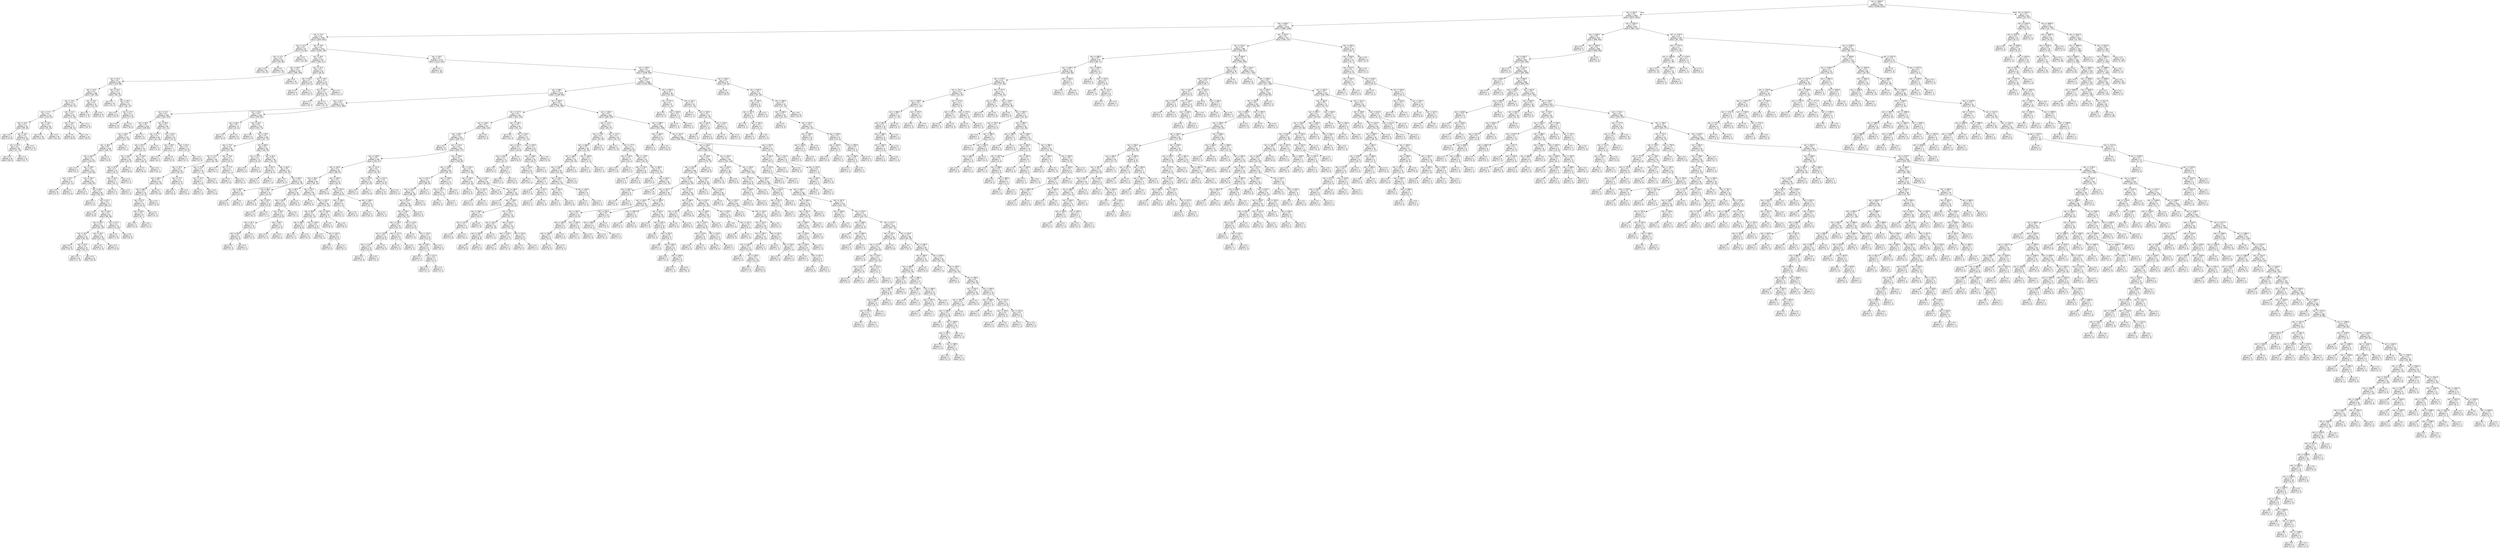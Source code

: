 digraph Tree {
node [shape=box, style="rounded", color="black", fontname=helvetica] ;
edge [fontname=helvetica] ;
0 [label="rain <= 2283.5\ngini = 0.5\nsamples = 3345\nvalue = [2598, 2612]"] ;
1 [label="rain <= 631.5\ngini = 0.5\nsamples = 2804\nvalue = [2573, 1815]"] ;
0 -> 1 [labeldistance=2.5, labelangle=45, headlabel="True"] ;
2 [label="rain <= 364.5\ngini = 0.5\nsamples = 1973\nvalue = [1988, 1099]"] ;
1 -> 2 ;
3 [label="rain <= 13.5\ngini = 0.4\nsamples = 1559\nvalue = [1624, 825]"] ;
2 -> 3 ;
4 [label="rain <= 12.5\ngini = 0.5\nsamples = 87\nvalue = [74, 66]"] ;
3 -> 4 ;
5 [label="rain <= 11.5\ngini = 0.5\nsamples = 66\nvalue = [59, 46]"] ;
4 -> 5 ;
6 [label="gini = 0.5\nsamples = 43\nvalue = [42, 31]"] ;
5 -> 6 ;
7 [label="gini = 0.5\nsamples = 23\nvalue = [17, 15]"] ;
5 -> 7 ;
8 [label="gini = 0.5\nsamples = 21\nvalue = [15, 20]"] ;
4 -> 8 ;
9 [label="rain <= 34.5\ngini = 0.4\nsamples = 1472\nvalue = [1550, 759]"] ;
3 -> 9 ;
10 [label="rain <= 29.5\ngini = 0.4\nsamples = 297\nvalue = [338, 117]"] ;
9 -> 10 ;
11 [label="rain <= 28.5\ngini = 0.4\nsamples = 255\nvalue = [280, 109]"] ;
10 -> 11 ;
12 [label="rain <= 24.5\ngini = 0.4\nsamples = 245\nvalue = [270, 98]"] ;
11 -> 12 ;
13 [label="rain <= 22.5\ngini = 0.4\nsamples = 196\nvalue = [207, 82]"] ;
12 -> 13 ;
14 [label="rain <= 19.5\ngini = 0.4\nsamples = 174\nvalue = [192, 70]"] ;
13 -> 14 ;
15 [label="rain <= 17.5\ngini = 0.4\nsamples = 114\nvalue = [119, 51]"] ;
14 -> 15 ;
16 [label="rain <= 14.5\ngini = 0.3\nsamples = 78\nvalue = [89, 26]"] ;
15 -> 16 ;
17 [label="gini = 0.5\nsamples = 17\nvalue = [15, 8]"] ;
16 -> 17 ;
18 [label="rain <= 16.5\ngini = 0.3\nsamples = 61\nvalue = [74, 18]"] ;
16 -> 18 ;
19 [label="rain <= 15.5\ngini = 0.3\nsamples = 48\nvalue = [57, 16]"] ;
18 -> 19 ;
20 [label="gini = 0.3\nsamples = 30\nvalue = [36, 9]"] ;
19 -> 20 ;
21 [label="gini = 0.4\nsamples = 18\nvalue = [21, 7]"] ;
19 -> 21 ;
22 [label="gini = 0.2\nsamples = 13\nvalue = [17, 2]"] ;
18 -> 22 ;
23 [label="rain <= 18.5\ngini = 0.5\nsamples = 36\nvalue = [30, 25]"] ;
15 -> 23 ;
24 [label="gini = 0.5\nsamples = 18\nvalue = [14, 13]"] ;
23 -> 24 ;
25 [label="gini = 0.5\nsamples = 18\nvalue = [16, 12]"] ;
23 -> 25 ;
26 [label="rain <= 21.5\ngini = 0.3\nsamples = 60\nvalue = [73, 19]"] ;
14 -> 26 ;
27 [label="rain <= 20.5\ngini = 0.3\nsamples = 37\nvalue = [48, 14]"] ;
26 -> 27 ;
28 [label="gini = 0.3\nsamples = 23\nvalue = [28, 8]"] ;
27 -> 28 ;
29 [label="gini = 0.4\nsamples = 14\nvalue = [20, 6]"] ;
27 -> 29 ;
30 [label="gini = 0.3\nsamples = 23\nvalue = [25, 5]"] ;
26 -> 30 ;
31 [label="rain <= 23.5\ngini = 0.5\nsamples = 22\nvalue = [15, 12]"] ;
13 -> 31 ;
32 [label="gini = 0.5\nsamples = 12\nvalue = [7, 5]"] ;
31 -> 32 ;
33 [label="gini = 0.5\nsamples = 10\nvalue = [8, 7]"] ;
31 -> 33 ;
34 [label="rain <= 25.5\ngini = 0.3\nsamples = 49\nvalue = [63, 16]"] ;
12 -> 34 ;
35 [label="gini = 0.1\nsamples = 18\nvalue = [31, 2]"] ;
34 -> 35 ;
36 [label="rain <= 26.5\ngini = 0.4\nsamples = 31\nvalue = [32, 14]"] ;
34 -> 36 ;
37 [label="gini = 0.4\nsamples = 12\nvalue = [15, 5]"] ;
36 -> 37 ;
38 [label="rain <= 27.5\ngini = 0.5\nsamples = 19\nvalue = [17, 9]"] ;
36 -> 38 ;
39 [label="gini = 0.5\nsamples = 12\nvalue = [9, 5]"] ;
38 -> 39 ;
40 [label="gini = 0.4\nsamples = 7\nvalue = [8, 4]"] ;
38 -> 40 ;
41 [label="gini = 0.5\nsamples = 10\nvalue = [10, 11]"] ;
11 -> 41 ;
42 [label="rain <= 31.5\ngini = 0.2\nsamples = 42\nvalue = [58, 8]"] ;
10 -> 42 ;
43 [label="rain <= 30.5\ngini = 0.1\nsamples = 19\nvalue = [25, 2]"] ;
42 -> 43 ;
44 [label="gini = 0.2\nsamples = 8\nvalue = [9, 1]"] ;
43 -> 44 ;
45 [label="gini = 0.1\nsamples = 11\nvalue = [16, 1]"] ;
43 -> 45 ;
46 [label="rain <= 33.5\ngini = 0.3\nsamples = 23\nvalue = [33, 6]"] ;
42 -> 46 ;
47 [label="rain <= 32.5\ngini = 0.3\nsamples = 16\nvalue = [21, 5]"] ;
46 -> 47 ;
48 [label="gini = 0.3\nsamples = 7\nvalue = [10, 2]"] ;
47 -> 48 ;
49 [label="gini = 0.3\nsamples = 9\nvalue = [11, 3]"] ;
47 -> 49 ;
50 [label="gini = 0.1\nsamples = 7\nvalue = [12, 1]"] ;
46 -> 50 ;
51 [label="rain <= 35.5\ngini = 0.5\nsamples = 1175\nvalue = [1212, 642]"] ;
9 -> 51 ;
52 [label="gini = 0.3\nsamples = 10\nvalue = [4, 16]"] ;
51 -> 52 ;
53 [label="rain <= 335.5\ngini = 0.4\nsamples = 1165\nvalue = [1208, 626]"] ;
51 -> 53 ;
54 [label="rain <= 324.5\ngini = 0.5\nsamples = 1098\nvalue = [1130, 608]"] ;
53 -> 54 ;
55 [label="rain <= 88.5\ngini = 0.5\nsamples = 1070\nvalue = [1108, 582]"] ;
54 -> 55 ;
56 [label="rain <= 62.5\ngini = 0.5\nsamples = 315\nvalue = [314, 186]"] ;
55 -> 56 ;
57 [label="rain <= 51.5\ngini = 0.4\nsamples = 189\nvalue = [205, 103]"] ;
56 -> 57 ;
58 [label="rain <= 50.5\ngini = 0.5\nsamples = 129\nvalue = [138, 82]"] ;
57 -> 58 ;
59 [label="rain <= 49.5\ngini = 0.5\nsamples = 125\nvalue = [137, 76]"] ;
58 -> 59 ;
60 [label="rain <= 48.5\ngini = 0.5\nsamples = 118\nvalue = [128, 75]"] ;
59 -> 60 ;
61 [label="rain <= 36.5\ngini = 0.5\nsamples = 112\nvalue = [124, 67]"] ;
60 -> 61 ;
62 [label="gini = 0.2\nsamples = 5\nvalue = [8, 1]"] ;
61 -> 62 ;
63 [label="rain <= 38.5\ngini = 0.5\nsamples = 107\nvalue = [116, 66]"] ;
61 -> 63 ;
64 [label="rain <= 37.5\ngini = 0.5\nsamples = 15\nvalue = [10, 11]"] ;
63 -> 64 ;
65 [label="gini = 0.5\nsamples = 8\nvalue = [4, 5]"] ;
64 -> 65 ;
66 [label="gini = 0.5\nsamples = 7\nvalue = [6, 6]"] ;
64 -> 66 ;
67 [label="rain <= 39.5\ngini = 0.4\nsamples = 92\nvalue = [106, 55]"] ;
63 -> 67 ;
68 [label="gini = 0.2\nsamples = 9\nvalue = [16, 2]"] ;
67 -> 68 ;
69 [label="rain <= 40.5\ngini = 0.5\nsamples = 83\nvalue = [90, 53]"] ;
67 -> 69 ;
70 [label="gini = 0.2\nsamples = 6\nvalue = [1, 6]"] ;
69 -> 70 ;
71 [label="rain <= 41.5\ngini = 0.5\nsamples = 77\nvalue = [89, 47]"] ;
69 -> 71 ;
72 [label="gini = 0.5\nsamples = 10\nvalue = [9, 9]"] ;
71 -> 72 ;
73 [label="rain <= 46.5\ngini = 0.4\nsamples = 67\nvalue = [80, 38]"] ;
71 -> 73 ;
74 [label="rain <= 44.5\ngini = 0.4\nsamples = 55\nvalue = [67, 28]"] ;
73 -> 74 ;
75 [label="rain <= 42.5\ngini = 0.4\nsamples = 35\nvalue = [43, 16]"] ;
74 -> 75 ;
76 [label="gini = 0.4\nsamples = 10\nvalue = [10, 5]"] ;
75 -> 76 ;
77 [label="rain <= 43.5\ngini = 0.4\nsamples = 25\nvalue = [33, 11]"] ;
75 -> 77 ;
78 [label="gini = 0.4\nsamples = 10\nvalue = [17, 5]"] ;
77 -> 78 ;
79 [label="gini = 0.4\nsamples = 15\nvalue = [16, 6]"] ;
77 -> 79 ;
80 [label="rain <= 45.5\ngini = 0.4\nsamples = 20\nvalue = [24, 12]"] ;
74 -> 80 ;
81 [label="gini = 0.5\nsamples = 9\nvalue = [11, 6]"] ;
80 -> 81 ;
82 [label="gini = 0.4\nsamples = 11\nvalue = [13, 6]"] ;
80 -> 82 ;
83 [label="rain <= 47.5\ngini = 0.5\nsamples = 12\nvalue = [13, 10]"] ;
73 -> 83 ;
84 [label="gini = 0.5\nsamples = 6\nvalue = [7, 6]"] ;
83 -> 84 ;
85 [label="gini = 0.5\nsamples = 6\nvalue = [6, 4]"] ;
83 -> 85 ;
86 [label="gini = 0.4\nsamples = 6\nvalue = [4, 8]"] ;
60 -> 86 ;
87 [label="gini = 0.2\nsamples = 7\nvalue = [9, 1]"] ;
59 -> 87 ;
88 [label="gini = 0.2\nsamples = 4\nvalue = [1, 6]"] ;
58 -> 88 ;
89 [label="rain <= 58.5\ngini = 0.4\nsamples = 60\nvalue = [67, 21]"] ;
57 -> 89 ;
90 [label="rain <= 57.5\ngini = 0.4\nsamples = 40\nvalue = [43, 16]"] ;
89 -> 90 ;
91 [label="rain <= 55.5\ngini = 0.4\nsamples = 34\nvalue = [41, 12]"] ;
90 -> 91 ;
92 [label="rain <= 54.5\ngini = 0.4\nsamples = 20\nvalue = [23, 9]"] ;
91 -> 92 ;
93 [label="rain <= 53.5\ngini = 0.3\nsamples = 13\nvalue = [15, 3]"] ;
92 -> 93 ;
94 [label="rain <= 52.5\ngini = 0.2\nsamples = 7\nvalue = [8, 1]"] ;
93 -> 94 ;
95 [label="gini = 0.2\nsamples = 6\nvalue = [7, 1]"] ;
94 -> 95 ;
96 [label="gini = 0.0\nsamples = 1\nvalue = [1, 0]"] ;
94 -> 96 ;
97 [label="gini = 0.3\nsamples = 6\nvalue = [7, 2]"] ;
93 -> 97 ;
98 [label="gini = 0.5\nsamples = 7\nvalue = [8, 6]"] ;
92 -> 98 ;
99 [label="rain <= 56.5\ngini = 0.2\nsamples = 14\nvalue = [18, 3]"] ;
91 -> 99 ;
100 [label="gini = 0.0\nsamples = 7\nvalue = [8, 0]"] ;
99 -> 100 ;
101 [label="gini = 0.4\nsamples = 7\nvalue = [10, 3]"] ;
99 -> 101 ;
102 [label="gini = 0.4\nsamples = 6\nvalue = [2, 4]"] ;
90 -> 102 ;
103 [label="rain <= 60.5\ngini = 0.3\nsamples = 20\nvalue = [24, 5]"] ;
89 -> 103 ;
104 [label="rain <= 59.5\ngini = 0.2\nsamples = 7\nvalue = [11, 1]"] ;
103 -> 104 ;
105 [label="gini = 0.2\nsamples = 4\nvalue = [6, 1]"] ;
104 -> 105 ;
106 [label="gini = 0.0\nsamples = 3\nvalue = [5, 0]"] ;
104 -> 106 ;
107 [label="rain <= 61.5\ngini = 0.4\nsamples = 13\nvalue = [13, 4]"] ;
103 -> 107 ;
108 [label="gini = 0.3\nsamples = 5\nvalue = [4, 1]"] ;
107 -> 108 ;
109 [label="gini = 0.4\nsamples = 8\nvalue = [9, 3]"] ;
107 -> 109 ;
110 [label="rain <= 64.5\ngini = 0.5\nsamples = 126\nvalue = [109, 83]"] ;
56 -> 110 ;
111 [label="rain <= 63.5\ngini = 0.5\nsamples = 13\nvalue = [8, 11]"] ;
110 -> 111 ;
112 [label="gini = 0.5\nsamples = 7\nvalue = [6, 6]"] ;
111 -> 112 ;
113 [label="gini = 0.4\nsamples = 6\nvalue = [2, 5]"] ;
111 -> 113 ;
114 [label="rain <= 65.5\ngini = 0.5\nsamples = 113\nvalue = [101, 72]"] ;
110 -> 114 ;
115 [label="gini = 0.0\nsamples = 4\nvalue = [4, 0]"] ;
114 -> 115 ;
116 [label="rain <= 78.5\ngini = 0.5\nsamples = 109\nvalue = [97, 72]"] ;
114 -> 116 ;
117 [label="rain <= 75.5\ngini = 0.5\nsamples = 59\nvalue = [57, 36]"] ;
116 -> 117 ;
118 [label="rain <= 72.5\ngini = 0.5\nsamples = 48\nvalue = [42, 34]"] ;
117 -> 118 ;
119 [label="rain <= 70.5\ngini = 0.5\nsamples = 34\nvalue = [35, 23]"] ;
118 -> 119 ;
120 [label="rain <= 69.5\ngini = 0.5\nsamples = 24\nvalue = [23, 19]"] ;
119 -> 120 ;
121 [label="rain <= 68.5\ngini = 0.5\nsamples = 15\nvalue = [17, 9]"] ;
120 -> 121 ;
122 [label="rain <= 67.5\ngini = 0.5\nsamples = 13\nvalue = [13, 9]"] ;
121 -> 122 ;
123 [label="rain <= 66.5\ngini = 0.5\nsamples = 9\nvalue = [9, 7]"] ;
122 -> 123 ;
124 [label="gini = 0.5\nsamples = 5\nvalue = [5, 4]"] ;
123 -> 124 ;
125 [label="gini = 0.5\nsamples = 4\nvalue = [4, 3]"] ;
123 -> 125 ;
126 [label="gini = 0.4\nsamples = 4\nvalue = [4, 2]"] ;
122 -> 126 ;
127 [label="gini = 0.0\nsamples = 2\nvalue = [4, 0]"] ;
121 -> 127 ;
128 [label="gini = 0.5\nsamples = 9\nvalue = [6, 10]"] ;
120 -> 128 ;
129 [label="rain <= 71.5\ngini = 0.4\nsamples = 10\nvalue = [12, 4]"] ;
119 -> 129 ;
130 [label="gini = 0.0\nsamples = 3\nvalue = [6, 0]"] ;
129 -> 130 ;
131 [label="gini = 0.5\nsamples = 7\nvalue = [6, 4]"] ;
129 -> 131 ;
132 [label="rain <= 74.5\ngini = 0.5\nsamples = 14\nvalue = [7, 11]"] ;
118 -> 132 ;
133 [label="rain <= 73.5\ngini = 0.2\nsamples = 7\nvalue = [1, 8]"] ;
132 -> 133 ;
134 [label="gini = 0.4\nsamples = 2\nvalue = [1, 2]"] ;
133 -> 134 ;
135 [label="gini = 0.0\nsamples = 5\nvalue = [0, 6]"] ;
133 -> 135 ;
136 [label="gini = 0.4\nsamples = 7\nvalue = [6, 3]"] ;
132 -> 136 ;
137 [label="rain <= 76.5\ngini = 0.2\nsamples = 11\nvalue = [15, 2]"] ;
117 -> 137 ;
138 [label="gini = 0.3\nsamples = 4\nvalue = [4, 1]"] ;
137 -> 138 ;
139 [label="rain <= 77.5\ngini = 0.2\nsamples = 7\nvalue = [11, 1]"] ;
137 -> 139 ;
140 [label="gini = 0.0\nsamples = 2\nvalue = [5, 0]"] ;
139 -> 140 ;
141 [label="gini = 0.2\nsamples = 5\nvalue = [6, 1]"] ;
139 -> 141 ;
142 [label="rain <= 80.5\ngini = 0.5\nsamples = 50\nvalue = [40, 36]"] ;
116 -> 142 ;
143 [label="rain <= 79.5\ngini = 0.5\nsamples = 12\nvalue = [9, 12]"] ;
142 -> 143 ;
144 [label="gini = 0.5\nsamples = 5\nvalue = [4, 4]"] ;
143 -> 144 ;
145 [label="gini = 0.5\nsamples = 7\nvalue = [5, 8]"] ;
143 -> 145 ;
146 [label="rain <= 82.5\ngini = 0.5\nsamples = 38\nvalue = [31, 24]"] ;
142 -> 146 ;
147 [label="rain <= 81.5\ngini = 0.4\nsamples = 9\nvalue = [9, 4]"] ;
146 -> 147 ;
148 [label="gini = 0.4\nsamples = 2\nvalue = [2, 1]"] ;
147 -> 148 ;
149 [label="gini = 0.4\nsamples = 7\nvalue = [7, 3]"] ;
147 -> 149 ;
150 [label="rain <= 83.5\ngini = 0.5\nsamples = 29\nvalue = [22, 20]"] ;
146 -> 150 ;
151 [label="gini = 0.0\nsamples = 1\nvalue = [0, 2]"] ;
150 -> 151 ;
152 [label="rain <= 85.5\ngini = 0.5\nsamples = 28\nvalue = [22, 18]"] ;
150 -> 152 ;
153 [label="rain <= 84.5\ngini = 0.5\nsamples = 13\nvalue = [9, 10]"] ;
152 -> 153 ;
154 [label="gini = 0.5\nsamples = 6\nvalue = [5, 3]"] ;
153 -> 154 ;
155 [label="gini = 0.5\nsamples = 7\nvalue = [4, 7]"] ;
153 -> 155 ;
156 [label="rain <= 86.5\ngini = 0.5\nsamples = 15\nvalue = [13, 8]"] ;
152 -> 156 ;
157 [label="gini = 0.0\nsamples = 2\nvalue = [4, 0]"] ;
156 -> 157 ;
158 [label="rain <= 87.5\ngini = 0.5\nsamples = 13\nvalue = [9, 8]"] ;
156 -> 158 ;
159 [label="gini = 0.5\nsamples = 11\nvalue = [8, 7]"] ;
158 -> 159 ;
160 [label="gini = 0.5\nsamples = 2\nvalue = [1, 1]"] ;
158 -> 160 ;
161 [label="rain <= 160.5\ngini = 0.4\nsamples = 755\nvalue = [794, 396]"] ;
55 -> 161 ;
162 [label="rain <= 147.5\ngini = 0.4\nsamples = 301\nvalue = [325, 133]"] ;
161 -> 162 ;
163 [label="rain <= 146.5\ngini = 0.4\nsamples = 257\nvalue = [266, 120]"] ;
162 -> 163 ;
164 [label="rain <= 89.5\ngini = 0.4\nsamples = 254\nvalue = [266, 117]"] ;
163 -> 164 ;
165 [label="gini = 0.0\nsamples = 4\nvalue = [6, 0]"] ;
164 -> 165 ;
166 [label="rain <= 113.5\ngini = 0.4\nsamples = 250\nvalue = [260, 117]"] ;
164 -> 166 ;
167 [label="rain <= 109.5\ngini = 0.5\nsamples = 106\nvalue = [102, 57]"] ;
166 -> 167 ;
168 [label="rain <= 104.5\ngini = 0.4\nsamples = 82\nvalue = [86, 41]"] ;
167 -> 168 ;
169 [label="rain <= 96.5\ngini = 0.5\nsamples = 58\nvalue = [60, 33]"] ;
168 -> 169 ;
170 [label="rain <= 95.5\ngini = 0.4\nsamples = 28\nvalue = [29, 10]"] ;
169 -> 170 ;
171 [label="rain <= 94.5\ngini = 0.4\nsamples = 22\nvalue = [23, 9]"] ;
170 -> 171 ;
172 [label="rain <= 92.5\ngini = 0.4\nsamples = 21\nvalue = [23, 8]"] ;
171 -> 172 ;
173 [label="rain <= 91.5\ngini = 0.4\nsamples = 10\nvalue = [11, 5]"] ;
172 -> 173 ;
174 [label="rain <= 90.5\ngini = 0.4\nsamples = 6\nvalue = [8, 3]"] ;
173 -> 174 ;
175 [label="gini = 0.4\nsamples = 4\nvalue = [5, 2]"] ;
174 -> 175 ;
176 [label="gini = 0.4\nsamples = 2\nvalue = [3, 1]"] ;
174 -> 176 ;
177 [label="gini = 0.5\nsamples = 4\nvalue = [3, 2]"] ;
173 -> 177 ;
178 [label="rain <= 93.5\ngini = 0.3\nsamples = 11\nvalue = [12, 3]"] ;
172 -> 178 ;
179 [label="gini = 0.3\nsamples = 4\nvalue = [4, 1]"] ;
178 -> 179 ;
180 [label="gini = 0.3\nsamples = 7\nvalue = [8, 2]"] ;
178 -> 180 ;
181 [label="gini = 0.0\nsamples = 1\nvalue = [0, 1]"] ;
171 -> 181 ;
182 [label="gini = 0.2\nsamples = 6\nvalue = [6, 1]"] ;
170 -> 182 ;
183 [label="rain <= 97.5\ngini = 0.5\nsamples = 30\nvalue = [31, 23]"] ;
169 -> 183 ;
184 [label="gini = 0.0\nsamples = 2\nvalue = [0, 4]"] ;
183 -> 184 ;
185 [label="rain <= 102.5\ngini = 0.5\nsamples = 28\nvalue = [31, 19]"] ;
183 -> 185 ;
186 [label="rain <= 99.5\ngini = 0.4\nsamples = 22\nvalue = [25, 12]"] ;
185 -> 186 ;
187 [label="rain <= 98.5\ngini = 0.5\nsamples = 9\nvalue = [6, 6]"] ;
186 -> 187 ;
188 [label="gini = 0.4\nsamples = 3\nvalue = [3, 1]"] ;
187 -> 188 ;
189 [label="gini = 0.5\nsamples = 6\nvalue = [3, 5]"] ;
187 -> 189 ;
190 [label="rain <= 100.5\ngini = 0.4\nsamples = 13\nvalue = [19, 6]"] ;
186 -> 190 ;
191 [label="gini = 0.2\nsamples = 5\nvalue = [10, 1]"] ;
190 -> 191 ;
192 [label="rain <= 101.5\ngini = 0.5\nsamples = 8\nvalue = [9, 5]"] ;
190 -> 192 ;
193 [label="gini = 0.5\nsamples = 4\nvalue = [3, 4]"] ;
192 -> 193 ;
194 [label="gini = 0.2\nsamples = 4\nvalue = [6, 1]"] ;
192 -> 194 ;
195 [label="rain <= 103.5\ngini = 0.5\nsamples = 6\nvalue = [6, 7]"] ;
185 -> 195 ;
196 [label="gini = 0.0\nsamples = 1\nvalue = [0, 2]"] ;
195 -> 196 ;
197 [label="gini = 0.5\nsamples = 5\nvalue = [6, 5]"] ;
195 -> 197 ;
198 [label="rain <= 105.5\ngini = 0.4\nsamples = 24\nvalue = [26, 8]"] ;
168 -> 198 ;
199 [label="gini = 0.0\nsamples = 3\nvalue = [6, 0]"] ;
198 -> 199 ;
200 [label="rain <= 107.5\ngini = 0.4\nsamples = 21\nvalue = [20, 8]"] ;
198 -> 200 ;
201 [label="rain <= 106.5\ngini = 0.5\nsamples = 8\nvalue = [7, 5]"] ;
200 -> 201 ;
202 [label="gini = 0.4\nsamples = 3\nvalue = [3, 1]"] ;
201 -> 202 ;
203 [label="gini = 0.5\nsamples = 5\nvalue = [4, 4]"] ;
201 -> 203 ;
204 [label="rain <= 108.5\ngini = 0.3\nsamples = 13\nvalue = [13, 3]"] ;
200 -> 204 ;
205 [label="gini = 0.3\nsamples = 9\nvalue = [10, 2]"] ;
204 -> 205 ;
206 [label="gini = 0.4\nsamples = 4\nvalue = [3, 1]"] ;
204 -> 206 ;
207 [label="rain <= 111.5\ngini = 0.5\nsamples = 24\nvalue = [16, 16]"] ;
167 -> 207 ;
208 [label="rain <= 110.5\ngini = 0.5\nsamples = 10\nvalue = [6, 10]"] ;
207 -> 208 ;
209 [label="gini = 0.5\nsamples = 3\nvalue = [2, 2]"] ;
208 -> 209 ;
210 [label="gini = 0.4\nsamples = 7\nvalue = [4, 8]"] ;
208 -> 210 ;
211 [label="rain <= 112.5\ngini = 0.5\nsamples = 14\nvalue = [10, 6]"] ;
207 -> 211 ;
212 [label="gini = 0.4\nsamples = 10\nvalue = [8, 4]"] ;
211 -> 212 ;
213 [label="gini = 0.5\nsamples = 4\nvalue = [2, 2]"] ;
211 -> 213 ;
214 [label="rain <= 129.5\ngini = 0.4\nsamples = 144\nvalue = [158, 60]"] ;
166 -> 214 ;
215 [label="rain <= 126.5\ngini = 0.3\nsamples = 68\nvalue = [84, 22]"] ;
214 -> 215 ;
216 [label="rain <= 125.5\ngini = 0.4\nsamples = 55\nvalue = [68, 20]"] ;
215 -> 216 ;
217 [label="rain <= 124.5\ngini = 0.3\nsamples = 52\nvalue = [66, 18]"] ;
216 -> 217 ;
218 [label="rain <= 123.5\ngini = 0.4\nsamples = 48\nvalue = [60, 18]"] ;
217 -> 218 ;
219 [label="rain <= 118.5\ngini = 0.3\nsamples = 43\nvalue = [55, 15]"] ;
218 -> 219 ;
220 [label="rain <= 116.5\ngini = 0.4\nsamples = 25\nvalue = [32, 11]"] ;
219 -> 220 ;
221 [label="rain <= 115.5\ngini = 0.3\nsamples = 16\nvalue = [25, 6]"] ;
220 -> 221 ;
222 [label="rain <= 114.5\ngini = 0.4\nsamples = 10\nvalue = [15, 6]"] ;
221 -> 222 ;
223 [label="gini = 0.4\nsamples = 7\nvalue = [12, 4]"] ;
222 -> 223 ;
224 [label="gini = 0.5\nsamples = 3\nvalue = [3, 2]"] ;
222 -> 224 ;
225 [label="gini = 0.0\nsamples = 6\nvalue = [10, 0]"] ;
221 -> 225 ;
226 [label="rain <= 117.5\ngini = 0.5\nsamples = 9\nvalue = [7, 5]"] ;
220 -> 226 ;
227 [label="gini = 0.5\nsamples = 5\nvalue = [3, 3]"] ;
226 -> 227 ;
228 [label="gini = 0.4\nsamples = 4\nvalue = [4, 2]"] ;
226 -> 228 ;
229 [label="rain <= 119.5\ngini = 0.3\nsamples = 18\nvalue = [23, 4]"] ;
219 -> 229 ;
230 [label="gini = 0.0\nsamples = 4\nvalue = [7, 0]"] ;
229 -> 230 ;
231 [label="rain <= 122.5\ngini = 0.3\nsamples = 14\nvalue = [16, 4]"] ;
229 -> 231 ;
232 [label="rain <= 120.5\ngini = 0.4\nsamples = 8\nvalue = [7, 3]"] ;
231 -> 232 ;
233 [label="gini = 0.4\nsamples = 4\nvalue = [3, 1]"] ;
232 -> 233 ;
234 [label="rain <= 121.5\ngini = 0.4\nsamples = 4\nvalue = [4, 2]"] ;
232 -> 234 ;
235 [label="gini = 0.5\nsamples = 2\nvalue = [1, 1]"] ;
234 -> 235 ;
236 [label="gini = 0.4\nsamples = 2\nvalue = [3, 1]"] ;
234 -> 236 ;
237 [label="gini = 0.2\nsamples = 6\nvalue = [9, 1]"] ;
231 -> 237 ;
238 [label="gini = 0.5\nsamples = 5\nvalue = [5, 3]"] ;
218 -> 238 ;
239 [label="gini = 0.0\nsamples = 4\nvalue = [6, 0]"] ;
217 -> 239 ;
240 [label="gini = 0.5\nsamples = 3\nvalue = [2, 2]"] ;
216 -> 240 ;
241 [label="rain <= 128.5\ngini = 0.2\nsamples = 13\nvalue = [16, 2]"] ;
215 -> 241 ;
242 [label="rain <= 127.5\ngini = 0.2\nsamples = 11\nvalue = [13, 2]"] ;
241 -> 242 ;
243 [label="gini = 0.2\nsamples = 4\nvalue = [6, 1]"] ;
242 -> 243 ;
244 [label="gini = 0.2\nsamples = 7\nvalue = [7, 1]"] ;
242 -> 244 ;
245 [label="gini = 0.0\nsamples = 2\nvalue = [3, 0]"] ;
241 -> 245 ;
246 [label="rain <= 132.5\ngini = 0.4\nsamples = 76\nvalue = [74, 38]"] ;
214 -> 246 ;
247 [label="rain <= 130.5\ngini = 0.5\nsamples = 15\nvalue = [10, 10]"] ;
246 -> 247 ;
248 [label="gini = 0.5\nsamples = 6\nvalue = [4, 3]"] ;
247 -> 248 ;
249 [label="rain <= 131.5\ngini = 0.5\nsamples = 9\nvalue = [6, 7]"] ;
247 -> 249 ;
250 [label="gini = 0.4\nsamples = 4\nvalue = [2, 4]"] ;
249 -> 250 ;
251 [label="gini = 0.5\nsamples = 5\nvalue = [4, 3]"] ;
249 -> 251 ;
252 [label="rain <= 135.5\ngini = 0.4\nsamples = 61\nvalue = [64, 28]"] ;
246 -> 252 ;
253 [label="gini = 0.0\nsamples = 10\nvalue = [13, 0]"] ;
252 -> 253 ;
254 [label="rain <= 136.5\ngini = 0.5\nsamples = 51\nvalue = [51, 28]"] ;
252 -> 254 ;
255 [label="gini = 0.2\nsamples = 4\nvalue = [1, 6]"] ;
254 -> 255 ;
256 [label="rain <= 139.5\ngini = 0.4\nsamples = 47\nvalue = [50, 22]"] ;
254 -> 256 ;
257 [label="rain <= 138.5\ngini = 0.2\nsamples = 14\nvalue = [19, 2]"] ;
256 -> 257 ;
258 [label="rain <= 137.5\ngini = 0.2\nsamples = 9\nvalue = [12, 2]"] ;
257 -> 258 ;
259 [label="gini = 0.0\nsamples = 2\nvalue = [3, 0]"] ;
258 -> 259 ;
260 [label="gini = 0.3\nsamples = 7\nvalue = [9, 2]"] ;
258 -> 260 ;
261 [label="gini = 0.0\nsamples = 5\nvalue = [7, 0]"] ;
257 -> 261 ;
262 [label="rain <= 142.5\ngini = 0.5\nsamples = 33\nvalue = [31, 20]"] ;
256 -> 262 ;
263 [label="rain <= 141.5\ngini = 0.5\nsamples = 13\nvalue = [9, 10]"] ;
262 -> 263 ;
264 [label="rain <= 140.5\ngini = 0.5\nsamples = 11\nvalue = [8, 8]"] ;
263 -> 264 ;
265 [label="gini = 0.5\nsamples = 8\nvalue = [6, 6]"] ;
264 -> 265 ;
266 [label="gini = 0.5\nsamples = 3\nvalue = [2, 2]"] ;
264 -> 266 ;
267 [label="gini = 0.4\nsamples = 2\nvalue = [1, 2]"] ;
263 -> 267 ;
268 [label="rain <= 144.5\ngini = 0.4\nsamples = 20\nvalue = [22, 10]"] ;
262 -> 268 ;
269 [label="rain <= 143.5\ngini = 0.4\nsamples = 12\nvalue = [14, 7]"] ;
268 -> 269 ;
270 [label="gini = 0.4\nsamples = 7\nvalue = [9, 4]"] ;
269 -> 270 ;
271 [label="gini = 0.5\nsamples = 5\nvalue = [5, 3]"] ;
269 -> 271 ;
272 [label="rain <= 145.5\ngini = 0.4\nsamples = 8\nvalue = [8, 3]"] ;
268 -> 272 ;
273 [label="gini = 0.4\nsamples = 4\nvalue = [5, 2]"] ;
272 -> 273 ;
274 [label="gini = 0.4\nsamples = 4\nvalue = [3, 1]"] ;
272 -> 274 ;
275 [label="gini = 0.0\nsamples = 3\nvalue = [0, 3]"] ;
163 -> 275 ;
276 [label="rain <= 149.5\ngini = 0.3\nsamples = 44\nvalue = [59, 13]"] ;
162 -> 276 ;
277 [label="gini = 0.0\nsamples = 7\nvalue = [12, 0]"] ;
276 -> 277 ;
278 [label="rain <= 153.5\ngini = 0.3\nsamples = 37\nvalue = [47, 13]"] ;
276 -> 278 ;
279 [label="rain <= 152.5\ngini = 0.4\nsamples = 17\nvalue = [18, 8]"] ;
278 -> 279 ;
280 [label="rain <= 150.5\ngini = 0.3\nsamples = 11\nvalue = [12, 3]"] ;
279 -> 280 ;
281 [label="gini = 0.5\nsamples = 4\nvalue = [3, 2]"] ;
280 -> 281 ;
282 [label="rain <= 151.5\ngini = 0.2\nsamples = 7\nvalue = [9, 1]"] ;
280 -> 282 ;
283 [label="gini = 0.0\nsamples = 1\nvalue = [1, 0]"] ;
282 -> 283 ;
284 [label="gini = 0.2\nsamples = 6\nvalue = [8, 1]"] ;
282 -> 284 ;
285 [label="gini = 0.5\nsamples = 6\nvalue = [6, 5]"] ;
279 -> 285 ;
286 [label="rain <= 159.5\ngini = 0.3\nsamples = 20\nvalue = [29, 5]"] ;
278 -> 286 ;
287 [label="rain <= 158.5\ngini = 0.3\nsamples = 18\nvalue = [24, 5]"] ;
286 -> 287 ;
288 [label="rain <= 154.5\ngini = 0.2\nsamples = 16\nvalue = [21, 3]"] ;
287 -> 288 ;
289 [label="gini = 0.3\nsamples = 7\nvalue = [10, 2]"] ;
288 -> 289 ;
290 [label="rain <= 156.5\ngini = 0.2\nsamples = 9\nvalue = [11, 1]"] ;
288 -> 290 ;
291 [label="gini = 0.0\nsamples = 5\nvalue = [7, 0]"] ;
290 -> 291 ;
292 [label="rain <= 157.5\ngini = 0.3\nsamples = 4\nvalue = [4, 1]"] ;
290 -> 292 ;
293 [label="gini = 0.4\nsamples = 3\nvalue = [2, 1]"] ;
292 -> 293 ;
294 [label="gini = 0.0\nsamples = 1\nvalue = [2, 0]"] ;
292 -> 294 ;
295 [label="gini = 0.5\nsamples = 2\nvalue = [3, 2]"] ;
287 -> 295 ;
296 [label="gini = 0.0\nsamples = 2\nvalue = [5, 0]"] ;
286 -> 296 ;
297 [label="rain <= 183.5\ngini = 0.5\nsamples = 454\nvalue = [469, 263]"] ;
161 -> 297 ;
298 [label="rain <= 171.5\ngini = 0.5\nsamples = 73\nvalue = [56, 57]"] ;
297 -> 298 ;
299 [label="rain <= 170.5\ngini = 0.5\nsamples = 31\nvalue = [26, 20]"] ;
298 -> 299 ;
300 [label="rain <= 168.5\ngini = 0.5\nsamples = 28\nvalue = [22, 20]"] ;
299 -> 300 ;
301 [label="rain <= 166.5\ngini = 0.5\nsamples = 23\nvalue = [20, 16]"] ;
300 -> 301 ;
302 [label="rain <= 165.5\ngini = 0.5\nsamples = 20\nvalue = [15, 16]"] ;
301 -> 302 ;
303 [label="rain <= 162.5\ngini = 0.5\nsamples = 14\nvalue = [13, 10]"] ;
302 -> 303 ;
304 [label="rain <= 161.5\ngini = 0.5\nsamples = 8\nvalue = [6, 7]"] ;
303 -> 304 ;
305 [label="gini = 0.4\nsamples = 2\nvalue = [2, 1]"] ;
304 -> 305 ;
306 [label="gini = 0.5\nsamples = 6\nvalue = [4, 6]"] ;
304 -> 306 ;
307 [label="rain <= 164.0\ngini = 0.4\nsamples = 6\nvalue = [7, 3]"] ;
303 -> 307 ;
308 [label="gini = 0.3\nsamples = 3\nvalue = [4, 1]"] ;
307 -> 308 ;
309 [label="gini = 0.5\nsamples = 3\nvalue = [3, 2]"] ;
307 -> 309 ;
310 [label="gini = 0.4\nsamples = 6\nvalue = [2, 6]"] ;
302 -> 310 ;
311 [label="gini = 0.0\nsamples = 3\nvalue = [5, 0]"] ;
301 -> 311 ;
312 [label="rain <= 169.5\ngini = 0.4\nsamples = 5\nvalue = [2, 4]"] ;
300 -> 312 ;
313 [label="gini = 0.4\nsamples = 3\nvalue = [1, 3]"] ;
312 -> 313 ;
314 [label="gini = 0.5\nsamples = 2\nvalue = [1, 1]"] ;
312 -> 314 ;
315 [label="gini = 0.0\nsamples = 3\nvalue = [4, 0]"] ;
299 -> 315 ;
316 [label="rain <= 172.5\ngini = 0.5\nsamples = 42\nvalue = [30, 37]"] ;
298 -> 316 ;
317 [label="gini = 0.2\nsamples = 8\nvalue = [2, 13]"] ;
316 -> 317 ;
318 [label="rain <= 177.5\ngini = 0.5\nsamples = 34\nvalue = [28, 24]"] ;
316 -> 318 ;
319 [label="rain <= 176.5\ngini = 0.2\nsamples = 9\nvalue = [10, 1]"] ;
318 -> 319 ;
320 [label="gini = 0.0\nsamples = 6\nvalue = [7, 0]"] ;
319 -> 320 ;
321 [label="gini = 0.4\nsamples = 3\nvalue = [3, 1]"] ;
319 -> 321 ;
322 [label="rain <= 179.5\ngini = 0.5\nsamples = 25\nvalue = [18, 23]"] ;
318 -> 322 ;
323 [label="rain <= 178.5\ngini = 0.4\nsamples = 8\nvalue = [3, 8]"] ;
322 -> 323 ;
324 [label="gini = 0.5\nsamples = 5\nvalue = [3, 4]"] ;
323 -> 324 ;
325 [label="gini = 0.0\nsamples = 3\nvalue = [0, 4]"] ;
323 -> 325 ;
326 [label="rain <= 180.5\ngini = 0.5\nsamples = 17\nvalue = [15, 15]"] ;
322 -> 326 ;
327 [label="gini = 0.0\nsamples = 1\nvalue = [3, 0]"] ;
326 -> 327 ;
328 [label="rain <= 182.5\ngini = 0.5\nsamples = 16\nvalue = [12, 15]"] ;
326 -> 328 ;
329 [label="rain <= 181.5\ngini = 0.5\nsamples = 6\nvalue = [5, 4]"] ;
328 -> 329 ;
330 [label="gini = 0.4\nsamples = 3\nvalue = [2, 4]"] ;
329 -> 330 ;
331 [label="gini = 0.0\nsamples = 3\nvalue = [3, 0]"] ;
329 -> 331 ;
332 [label="gini = 0.5\nsamples = 10\nvalue = [7, 11]"] ;
328 -> 332 ;
333 [label="rain <= 188.5\ngini = 0.4\nsamples = 381\nvalue = [413, 206]"] ;
297 -> 333 ;
334 [label="rain <= 184.5\ngini = 0.2\nsamples = 13\nvalue = [20, 2]"] ;
333 -> 334 ;
335 [label="gini = 0.4\nsamples = 3\nvalue = [4, 2]"] ;
334 -> 335 ;
336 [label="gini = 0.0\nsamples = 10\nvalue = [16, 0]"] ;
334 -> 336 ;
337 [label="rain <= 313.5\ngini = 0.4\nsamples = 368\nvalue = [393, 204]"] ;
333 -> 337 ;
338 [label="rain <= 243.5\ngini = 0.5\nsamples = 347\nvalue = [368, 197]"] ;
337 -> 338 ;
339 [label="rain <= 236.5\ngini = 0.4\nsamples = 160\nvalue = [176, 79]"] ;
338 -> 339 ;
340 [label="rain <= 222.5\ngini = 0.5\nsamples = 146\nvalue = [152, 79]"] ;
339 -> 340 ;
341 [label="rain <= 206.5\ngini = 0.4\nsamples = 102\nvalue = [112, 49]"] ;
340 -> 341 ;
342 [label="rain <= 197.5\ngini = 0.5\nsamples = 46\nvalue = [47, 31]"] ;
341 -> 342 ;
343 [label="rain <= 194.5\ngini = 0.4\nsamples = 26\nvalue = [29, 14]"] ;
342 -> 343 ;
344 [label="rain <= 192.5\ngini = 0.5\nsamples = 13\nvalue = [12, 9]"] ;
343 -> 344 ;
345 [label="rain <= 190.5\ngini = 0.4\nsamples = 8\nvalue = [9, 4]"] ;
344 -> 345 ;
346 [label="rain <= 189.5\ngini = 0.5\nsamples = 6\nvalue = [6, 4]"] ;
345 -> 346 ;
347 [label="gini = 0.4\nsamples = 5\nvalue = [6, 2]"] ;
346 -> 347 ;
348 [label="gini = 0.0\nsamples = 1\nvalue = [0, 2]"] ;
346 -> 348 ;
349 [label="gini = 0.0\nsamples = 2\nvalue = [3, 0]"] ;
345 -> 349 ;
350 [label="rain <= 193.5\ngini = 0.5\nsamples = 5\nvalue = [3, 5]"] ;
344 -> 350 ;
351 [label="gini = 0.5\nsamples = 2\nvalue = [1, 1]"] ;
350 -> 351 ;
352 [label="gini = 0.4\nsamples = 3\nvalue = [2, 4]"] ;
350 -> 352 ;
353 [label="rain <= 196.5\ngini = 0.4\nsamples = 13\nvalue = [17, 5]"] ;
343 -> 353 ;
354 [label="rain <= 195.5\ngini = 0.3\nsamples = 9\nvalue = [12, 3]"] ;
353 -> 354 ;
355 [label="gini = 0.3\nsamples = 3\nvalue = [5, 1]"] ;
354 -> 355 ;
356 [label="gini = 0.3\nsamples = 6\nvalue = [7, 2]"] ;
354 -> 356 ;
357 [label="gini = 0.4\nsamples = 4\nvalue = [5, 2]"] ;
353 -> 357 ;
358 [label="rain <= 200.5\ngini = 0.5\nsamples = 20\nvalue = [18, 17]"] ;
342 -> 358 ;
359 [label="rain <= 199.0\ngini = 0.4\nsamples = 4\nvalue = [2, 5]"] ;
358 -> 359 ;
360 [label="gini = 0.5\nsamples = 2\nvalue = [2, 2]"] ;
359 -> 360 ;
361 [label="gini = 0.0\nsamples = 2\nvalue = [0, 3]"] ;
359 -> 361 ;
362 [label="rain <= 201.5\ngini = 0.5\nsamples = 16\nvalue = [16, 12]"] ;
358 -> 362 ;
363 [label="gini = 0.4\nsamples = 6\nvalue = [7, 3]"] ;
362 -> 363 ;
364 [label="rain <= 202.5\ngini = 0.5\nsamples = 10\nvalue = [9, 9]"] ;
362 -> 364 ;
365 [label="gini = 0.0\nsamples = 1\nvalue = [0, 2]"] ;
364 -> 365 ;
366 [label="rain <= 203.5\ngini = 0.5\nsamples = 9\nvalue = [9, 7]"] ;
364 -> 366 ;
367 [label="gini = 0.0\nsamples = 1\nvalue = [1, 0]"] ;
366 -> 367 ;
368 [label="rain <= 204.5\ngini = 0.5\nsamples = 8\nvalue = [8, 7]"] ;
366 -> 368 ;
369 [label="gini = 0.4\nsamples = 2\nvalue = [1, 2]"] ;
368 -> 369 ;
370 [label="rain <= 205.5\ngini = 0.5\nsamples = 6\nvalue = [7, 5]"] ;
368 -> 370 ;
371 [label="gini = 0.5\nsamples = 2\nvalue = [1, 1]"] ;
370 -> 371 ;
372 [label="gini = 0.5\nsamples = 4\nvalue = [6, 4]"] ;
370 -> 372 ;
373 [label="rain <= 211.5\ngini = 0.3\nsamples = 56\nvalue = [65, 18]"] ;
341 -> 373 ;
374 [label="rain <= 208.5\ngini = 0.1\nsamples = 16\nvalue = [24, 2]"] ;
373 -> 374 ;
375 [label="rain <= 207.5\ngini = 0.3\nsamples = 7\nvalue = [8, 2]"] ;
374 -> 375 ;
376 [label="gini = 0.0\nsamples = 2\nvalue = [3, 0]"] ;
375 -> 376 ;
377 [label="gini = 0.4\nsamples = 5\nvalue = [5, 2]"] ;
375 -> 377 ;
378 [label="gini = 0.0\nsamples = 9\nvalue = [16, 0]"] ;
374 -> 378 ;
379 [label="rain <= 219.5\ngini = 0.4\nsamples = 40\nvalue = [41, 16]"] ;
373 -> 379 ;
380 [label="rain <= 218.0\ngini = 0.5\nsamples = 26\nvalue = [23, 13]"] ;
379 -> 380 ;
381 [label="rain <= 214.5\ngini = 0.4\nsamples = 20\nvalue = [20, 6]"] ;
380 -> 381 ;
382 [label="rain <= 213.0\ngini = 0.5\nsamples = 8\nvalue = [5, 5]"] ;
381 -> 382 ;
383 [label="gini = 0.4\nsamples = 5\nvalue = [4, 2]"] ;
382 -> 383 ;
384 [label="gini = 0.4\nsamples = 3\nvalue = [1, 3]"] ;
382 -> 384 ;
385 [label="rain <= 216.5\ngini = 0.1\nsamples = 12\nvalue = [15, 1]"] ;
381 -> 385 ;
386 [label="gini = 0.0\nsamples = 7\nvalue = [8, 0]"] ;
385 -> 386 ;
387 [label="gini = 0.2\nsamples = 5\nvalue = [7, 1]"] ;
385 -> 387 ;
388 [label="gini = 0.4\nsamples = 6\nvalue = [3, 7]"] ;
380 -> 388 ;
389 [label="rain <= 220.5\ngini = 0.2\nsamples = 14\nvalue = [18, 3]"] ;
379 -> 389 ;
390 [label="gini = 0.0\nsamples = 7\nvalue = [12, 0]"] ;
389 -> 390 ;
391 [label="rain <= 221.5\ngini = 0.4\nsamples = 7\nvalue = [6, 3]"] ;
389 -> 391 ;
392 [label="gini = 0.5\nsamples = 6\nvalue = [5, 3]"] ;
391 -> 392 ;
393 [label="gini = 0.0\nsamples = 1\nvalue = [1, 0]"] ;
391 -> 393 ;
394 [label="rain <= 223.5\ngini = 0.5\nsamples = 44\nvalue = [40, 30]"] ;
340 -> 394 ;
395 [label="gini = 0.4\nsamples = 4\nvalue = [2, 4]"] ;
394 -> 395 ;
396 [label="rain <= 224.5\ngini = 0.5\nsamples = 40\nvalue = [38, 26]"] ;
394 -> 396 ;
397 [label="gini = 0.0\nsamples = 1\nvalue = [1, 0]"] ;
396 -> 397 ;
398 [label="rain <= 225.5\ngini = 0.5\nsamples = 39\nvalue = [37, 26]"] ;
396 -> 398 ;
399 [label="gini = 0.4\nsamples = 8\nvalue = [8, 4]"] ;
398 -> 399 ;
400 [label="rain <= 234.5\ngini = 0.5\nsamples = 31\nvalue = [29, 22]"] ;
398 -> 400 ;
401 [label="rain <= 231.0\ngini = 0.5\nsamples = 28\nvalue = [27, 21]"] ;
400 -> 401 ;
402 [label="rain <= 229.5\ngini = 0.5\nsamples = 19\nvalue = [19, 14]"] ;
401 -> 402 ;
403 [label="rain <= 226.5\ngini = 0.5\nsamples = 15\nvalue = [15, 12]"] ;
402 -> 403 ;
404 [label="gini = 0.5\nsamples = 3\nvalue = [2, 2]"] ;
403 -> 404 ;
405 [label="rain <= 228.0\ngini = 0.5\nsamples = 12\nvalue = [13, 10]"] ;
403 -> 405 ;
406 [label="gini = 0.5\nsamples = 6\nvalue = [7, 5]"] ;
405 -> 406 ;
407 [label="gini = 0.5\nsamples = 6\nvalue = [6, 5]"] ;
405 -> 407 ;
408 [label="gini = 0.4\nsamples = 4\nvalue = [4, 2]"] ;
402 -> 408 ;
409 [label="rain <= 232.5\ngini = 0.5\nsamples = 9\nvalue = [8, 7]"] ;
401 -> 409 ;
410 [label="gini = 0.4\nsamples = 2\nvalue = [1, 2]"] ;
409 -> 410 ;
411 [label="rain <= 233.5\ngini = 0.5\nsamples = 7\nvalue = [7, 5]"] ;
409 -> 411 ;
412 [label="gini = 0.5\nsamples = 4\nvalue = [4, 3]"] ;
411 -> 412 ;
413 [label="gini = 0.5\nsamples = 3\nvalue = [3, 2]"] ;
411 -> 413 ;
414 [label="gini = 0.4\nsamples = 3\nvalue = [2, 1]"] ;
400 -> 414 ;
415 [label="gini = 0.0\nsamples = 14\nvalue = [24, 0]"] ;
339 -> 415 ;
416 [label="rain <= 245.5\ngini = 0.5\nsamples = 187\nvalue = [192, 118]"] ;
338 -> 416 ;
417 [label="rain <= 244.5\ngini = 0.4\nsamples = 16\nvalue = [9, 18]"] ;
416 -> 417 ;
418 [label="gini = 0.5\nsamples = 12\nvalue = [9, 12]"] ;
417 -> 418 ;
419 [label="gini = 0.0\nsamples = 4\nvalue = [0, 6]"] ;
417 -> 419 ;
420 [label="rain <= 250.5\ngini = 0.5\nsamples = 171\nvalue = [183, 100]"] ;
416 -> 420 ;
421 [label="rain <= 247.5\ngini = 0.2\nsamples = 18\nvalue = [26, 4]"] ;
420 -> 421 ;
422 [label="rain <= 246.5\ngini = 0.4\nsamples = 9\nvalue = [11, 4]"] ;
421 -> 422 ;
423 [label="gini = 0.0\nsamples = 1\nvalue = [2, 0]"] ;
422 -> 423 ;
424 [label="gini = 0.4\nsamples = 8\nvalue = [9, 4]"] ;
422 -> 424 ;
425 [label="gini = 0.0\nsamples = 9\nvalue = [15, 0]"] ;
421 -> 425 ;
426 [label="rain <= 254.5\ngini = 0.5\nsamples = 153\nvalue = [157, 96]"] ;
420 -> 426 ;
427 [label="rain <= 253.0\ngini = 0.5\nsamples = 8\nvalue = [5, 8]"] ;
426 -> 427 ;
428 [label="rain <= 251.5\ngini = 0.5\nsamples = 7\nvalue = [5, 6]"] ;
427 -> 428 ;
429 [label="gini = 0.5\nsamples = 5\nvalue = [4, 5]"] ;
428 -> 429 ;
430 [label="gini = 0.5\nsamples = 2\nvalue = [1, 1]"] ;
428 -> 430 ;
431 [label="gini = 0.0\nsamples = 1\nvalue = [0, 2]"] ;
427 -> 431 ;
432 [label="rain <= 264.5\ngini = 0.5\nsamples = 145\nvalue = [152, 88]"] ;
426 -> 432 ;
433 [label="rain <= 263.0\ngini = 0.4\nsamples = 26\nvalue = [30, 9]"] ;
432 -> 433 ;
434 [label="rain <= 261.5\ngini = 0.4\nsamples = 23\nvalue = [25, 9]"] ;
433 -> 434 ;
435 [label="rain <= 260.5\ngini = 0.3\nsamples = 16\nvalue = [20, 5]"] ;
434 -> 435 ;
436 [label="rain <= 259.0\ngini = 0.4\nsamples = 12\nvalue = [13, 5]"] ;
435 -> 436 ;
437 [label="rain <= 255.5\ngini = 0.2\nsamples = 9\nvalue = [12, 2]"] ;
436 -> 437 ;
438 [label="gini = 0.4\nsamples = 3\nvalue = [3, 1]"] ;
437 -> 438 ;
439 [label="rain <= 257.5\ngini = 0.2\nsamples = 6\nvalue = [9, 1]"] ;
437 -> 439 ;
440 [label="gini = 0.0\nsamples = 2\nvalue = [6, 0]"] ;
439 -> 440 ;
441 [label="gini = 0.4\nsamples = 4\nvalue = [3, 1]"] ;
439 -> 441 ;
442 [label="gini = 0.4\nsamples = 3\nvalue = [1, 3]"] ;
436 -> 442 ;
443 [label="gini = 0.0\nsamples = 4\nvalue = [7, 0]"] ;
435 -> 443 ;
444 [label="gini = 0.5\nsamples = 7\nvalue = [5, 4]"] ;
434 -> 444 ;
445 [label="gini = 0.0\nsamples = 3\nvalue = [5, 0]"] ;
433 -> 445 ;
446 [label="rain <= 267.5\ngini = 0.5\nsamples = 119\nvalue = [122, 79]"] ;
432 -> 446 ;
447 [label="rain <= 266.0\ngini = 0.4\nsamples = 4\nvalue = [2, 6]"] ;
446 -> 447 ;
448 [label="gini = 0.4\nsamples = 3\nvalue = [2, 1]"] ;
447 -> 448 ;
449 [label="gini = 0.0\nsamples = 1\nvalue = [0, 5]"] ;
447 -> 449 ;
450 [label="rain <= 270.5\ngini = 0.5\nsamples = 115\nvalue = [120, 73]"] ;
446 -> 450 ;
451 [label="rain <= 268.5\ngini = 0.3\nsamples = 11\nvalue = [15, 3]"] ;
450 -> 451 ;
452 [label="gini = 0.0\nsamples = 2\nvalue = [4, 0]"] ;
451 -> 452 ;
453 [label="rain <= 269.5\ngini = 0.3\nsamples = 9\nvalue = [11, 3]"] ;
451 -> 453 ;
454 [label="gini = 0.3\nsamples = 4\nvalue = [4, 1]"] ;
453 -> 454 ;
455 [label="gini = 0.3\nsamples = 5\nvalue = [7, 2]"] ;
453 -> 455 ;
456 [label="rain <= 277.5\ngini = 0.5\nsamples = 104\nvalue = [105, 70]"] ;
450 -> 456 ;
457 [label="rain <= 276.5\ngini = 0.5\nsamples = 18\nvalue = [18, 24]"] ;
456 -> 457 ;
458 [label="rain <= 271.5\ngini = 0.5\nsamples = 15\nvalue = [18, 16]"] ;
457 -> 458 ;
459 [label="gini = 0.4\nsamples = 3\nvalue = [3, 6]"] ;
458 -> 459 ;
460 [label="rain <= 274.0\ngini = 0.5\nsamples = 12\nvalue = [15, 10]"] ;
458 -> 460 ;
461 [label="rain <= 272.5\ngini = 0.5\nsamples = 9\nvalue = [11, 9]"] ;
460 -> 461 ;
462 [label="gini = 0.4\nsamples = 5\nvalue = [8, 4]"] ;
461 -> 462 ;
463 [label="gini = 0.5\nsamples = 4\nvalue = [3, 5]"] ;
461 -> 463 ;
464 [label="rain <= 275.5\ngini = 0.3\nsamples = 3\nvalue = [4, 1]"] ;
460 -> 464 ;
465 [label="gini = 0.0\nsamples = 1\nvalue = [1, 0]"] ;
464 -> 465 ;
466 [label="gini = 0.4\nsamples = 2\nvalue = [3, 1]"] ;
464 -> 466 ;
467 [label="gini = 0.0\nsamples = 3\nvalue = [0, 8]"] ;
457 -> 467 ;
468 [label="rain <= 278.5\ngini = 0.5\nsamples = 86\nvalue = [87, 46]"] ;
456 -> 468 ;
469 [label="gini = 0.3\nsamples = 6\nvalue = [10, 2]"] ;
468 -> 469 ;
470 [label="rain <= 292.5\ngini = 0.5\nsamples = 80\nvalue = [77, 44]"] ;
468 -> 470 ;
471 [label="rain <= 290.0\ngini = 0.5\nsamples = 31\nvalue = [25, 21]"] ;
470 -> 471 ;
472 [label="rain <= 284.5\ngini = 0.5\nsamples = 28\nvalue = [25, 16]"] ;
471 -> 472 ;
473 [label="rain <= 283.0\ngini = 0.5\nsamples = 11\nvalue = [8, 9]"] ;
472 -> 473 ;
474 [label="rain <= 281.5\ngini = 0.5\nsamples = 10\nvalue = [8, 5]"] ;
473 -> 474 ;
475 [label="rain <= 280.5\ngini = 0.5\nsamples = 8\nvalue = [6, 5]"] ;
474 -> 475 ;
476 [label="rain <= 279.5\ngini = 0.5\nsamples = 6\nvalue = [3, 3]"] ;
475 -> 476 ;
477 [label="gini = 0.5\nsamples = 4\nvalue = [2, 2]"] ;
476 -> 477 ;
478 [label="gini = 0.5\nsamples = 2\nvalue = [1, 1]"] ;
476 -> 478 ;
479 [label="gini = 0.5\nsamples = 2\nvalue = [3, 2]"] ;
475 -> 479 ;
480 [label="gini = 0.0\nsamples = 2\nvalue = [2, 0]"] ;
474 -> 480 ;
481 [label="gini = 0.0\nsamples = 1\nvalue = [0, 4]"] ;
473 -> 481 ;
482 [label="rain <= 286.5\ngini = 0.4\nsamples = 17\nvalue = [17, 7]"] ;
472 -> 482 ;
483 [label="rain <= 285.5\ngini = 0.5\nsamples = 7\nvalue = [7, 4]"] ;
482 -> 483 ;
484 [label="gini = 0.4\nsamples = 4\nvalue = [6, 2]"] ;
483 -> 484 ;
485 [label="gini = 0.4\nsamples = 3\nvalue = [1, 2]"] ;
483 -> 485 ;
486 [label="rain <= 288.5\ngini = 0.4\nsamples = 10\nvalue = [10, 3]"] ;
482 -> 486 ;
487 [label="rain <= 287.5\ngini = 0.4\nsamples = 9\nvalue = [9, 3]"] ;
486 -> 487 ;
488 [label="gini = 0.3\nsamples = 7\nvalue = [7, 2]"] ;
487 -> 488 ;
489 [label="gini = 0.4\nsamples = 2\nvalue = [2, 1]"] ;
487 -> 489 ;
490 [label="gini = 0.0\nsamples = 1\nvalue = [1, 0]"] ;
486 -> 490 ;
491 [label="gini = 0.0\nsamples = 3\nvalue = [0, 5]"] ;
471 -> 491 ;
492 [label="rain <= 294.5\ngini = 0.4\nsamples = 49\nvalue = [52, 23]"] ;
470 -> 492 ;
493 [label="gini = 0.0\nsamples = 7\nvalue = [17, 0]"] ;
492 -> 493 ;
494 [label="rain <= 295.5\ngini = 0.5\nsamples = 42\nvalue = [35, 23]"] ;
492 -> 494 ;
495 [label="gini = 0.0\nsamples = 3\nvalue = [0, 4]"] ;
494 -> 495 ;
496 [label="rain <= 306.5\ngini = 0.5\nsamples = 39\nvalue = [35, 19]"] ;
494 -> 496 ;
497 [label="rain <= 302.5\ngini = 0.4\nsamples = 25\nvalue = [24, 10]"] ;
496 -> 497 ;
498 [label="rain <= 301.0\ngini = 0.5\nsamples = 17\nvalue = [14, 10]"] ;
497 -> 498 ;
499 [label="rain <= 296.5\ngini = 0.5\nsamples = 15\nvalue = [14, 8]"] ;
498 -> 499 ;
500 [label="gini = 0.3\nsamples = 5\nvalue = [4, 1]"] ;
499 -> 500 ;
501 [label="rain <= 299.5\ngini = 0.5\nsamples = 10\nvalue = [10, 7]"] ;
499 -> 501 ;
502 [label="rain <= 297.5\ngini = 0.5\nsamples = 9\nvalue = [9, 7]"] ;
501 -> 502 ;
503 [label="gini = 0.5\nsamples = 2\nvalue = [3, 2]"] ;
502 -> 503 ;
504 [label="rain <= 298.5\ngini = 0.5\nsamples = 7\nvalue = [6, 5]"] ;
502 -> 504 ;
505 [label="gini = 0.5\nsamples = 3\nvalue = [2, 2]"] ;
504 -> 505 ;
506 [label="gini = 0.5\nsamples = 4\nvalue = [4, 3]"] ;
504 -> 506 ;
507 [label="gini = 0.0\nsamples = 1\nvalue = [1, 0]"] ;
501 -> 507 ;
508 [label="gini = 0.0\nsamples = 2\nvalue = [0, 2]"] ;
498 -> 508 ;
509 [label="gini = 0.0\nsamples = 8\nvalue = [10, 0]"] ;
497 -> 509 ;
510 [label="rain <= 309.5\ngini = 0.5\nsamples = 14\nvalue = [11, 9]"] ;
496 -> 510 ;
511 [label="rain <= 308.0\ngini = 0.4\nsamples = 3\nvalue = [1, 3]"] ;
510 -> 511 ;
512 [label="gini = 0.4\nsamples = 2\nvalue = [1, 2]"] ;
511 -> 512 ;
513 [label="gini = 0.0\nsamples = 1\nvalue = [0, 1]"] ;
511 -> 513 ;
514 [label="rain <= 311.5\ngini = 0.5\nsamples = 11\nvalue = [10, 6]"] ;
510 -> 514 ;
515 [label="rain <= 310.5\ngini = 0.4\nsamples = 6\nvalue = [6, 2]"] ;
514 -> 515 ;
516 [label="gini = 0.4\nsamples = 4\nvalue = [4, 2]"] ;
515 -> 516 ;
517 [label="gini = 0.0\nsamples = 2\nvalue = [2, 0]"] ;
515 -> 517 ;
518 [label="rain <= 312.5\ngini = 0.5\nsamples = 5\nvalue = [4, 4]"] ;
514 -> 518 ;
519 [label="gini = 0.5\nsamples = 2\nvalue = [1, 1]"] ;
518 -> 519 ;
520 [label="gini = 0.5\nsamples = 3\nvalue = [3, 3]"] ;
518 -> 520 ;
521 [label="rain <= 319.5\ngini = 0.3\nsamples = 21\nvalue = [25, 7]"] ;
337 -> 521 ;
522 [label="rain <= 316.5\ngini = 0.2\nsamples = 12\nvalue = [18, 2]"] ;
521 -> 522 ;
523 [label="rain <= 315.0\ngini = 0.4\nsamples = 5\nvalue = [6, 2]"] ;
522 -> 523 ;
524 [label="gini = 0.0\nsamples = 2\nvalue = [3, 0]"] ;
523 -> 524 ;
525 [label="gini = 0.5\nsamples = 3\nvalue = [3, 2]"] ;
523 -> 525 ;
526 [label="gini = 0.0\nsamples = 7\nvalue = [12, 0]"] ;
522 -> 526 ;
527 [label="rain <= 321.5\ngini = 0.5\nsamples = 9\nvalue = [7, 5]"] ;
521 -> 527 ;
528 [label="gini = 0.0\nsamples = 2\nvalue = [0, 3]"] ;
527 -> 528 ;
529 [label="rain <= 323.5\ngini = 0.3\nsamples = 7\nvalue = [7, 2]"] ;
527 -> 529 ;
530 [label="rain <= 322.5\ngini = 0.4\nsamples = 4\nvalue = [4, 2]"] ;
529 -> 530 ;
531 [label="gini = 0.0\nsamples = 1\nvalue = [1, 0]"] ;
530 -> 531 ;
532 [label="gini = 0.5\nsamples = 3\nvalue = [3, 2]"] ;
530 -> 532 ;
533 [label="gini = 0.0\nsamples = 3\nvalue = [3, 0]"] ;
529 -> 533 ;
534 [label="rain <= 330.0\ngini = 0.5\nsamples = 28\nvalue = [22, 26]"] ;
54 -> 534 ;
535 [label="rain <= 327.5\ngini = 0.2\nsamples = 8\nvalue = [1, 11]"] ;
534 -> 535 ;
536 [label="gini = 0.0\nsamples = 5\nvalue = [0, 7]"] ;
535 -> 536 ;
537 [label="rain <= 328.5\ngini = 0.3\nsamples = 3\nvalue = [1, 4]"] ;
535 -> 537 ;
538 [label="gini = 0.4\nsamples = 2\nvalue = [1, 3]"] ;
537 -> 538 ;
539 [label="gini = 0.0\nsamples = 1\nvalue = [0, 1]"] ;
537 -> 539 ;
540 [label="rain <= 331.5\ngini = 0.5\nsamples = 20\nvalue = [21, 15]"] ;
534 -> 540 ;
541 [label="gini = 0.2\nsamples = 4\nvalue = [7, 1]"] ;
540 -> 541 ;
542 [label="rain <= 333.5\ngini = 0.5\nsamples = 16\nvalue = [14, 14]"] ;
540 -> 542 ;
543 [label="rain <= 332.5\ngini = 0.2\nsamples = 7\nvalue = [1, 8]"] ;
542 -> 543 ;
544 [label="gini = 0.4\nsamples = 2\nvalue = [1, 2]"] ;
543 -> 544 ;
545 [label="gini = 0.0\nsamples = 5\nvalue = [0, 6]"] ;
543 -> 545 ;
546 [label="rain <= 334.5\ngini = 0.4\nsamples = 9\nvalue = [13, 6]"] ;
542 -> 546 ;
547 [label="gini = 0.4\nsamples = 4\nvalue = [6, 3]"] ;
546 -> 547 ;
548 [label="gini = 0.4\nsamples = 5\nvalue = [7, 3]"] ;
546 -> 548 ;
549 [label="rain <= 340.5\ngini = 0.3\nsamples = 67\nvalue = [78, 18]"] ;
53 -> 549 ;
550 [label="gini = 0.0\nsamples = 16\nvalue = [26, 0]"] ;
549 -> 550 ;
551 [label="rain <= 345.0\ngini = 0.4\nsamples = 51\nvalue = [52, 18]"] ;
549 -> 551 ;
552 [label="rain <= 343.5\ngini = 0.5\nsamples = 9\nvalue = [5, 8]"] ;
551 -> 552 ;
553 [label="rain <= 341.5\ngini = 0.4\nsamples = 4\nvalue = [4, 2]"] ;
552 -> 553 ;
554 [label="gini = 0.0\nsamples = 1\nvalue = [0, 1]"] ;
553 -> 554 ;
555 [label="rain <= 342.5\ngini = 0.3\nsamples = 3\nvalue = [4, 1]"] ;
553 -> 555 ;
556 [label="gini = 0.4\nsamples = 2\nvalue = [3, 1]"] ;
555 -> 556 ;
557 [label="gini = 0.0\nsamples = 1\nvalue = [1, 0]"] ;
555 -> 557 ;
558 [label="gini = 0.2\nsamples = 5\nvalue = [1, 6]"] ;
552 -> 558 ;
559 [label="rain <= 360.0\ngini = 0.3\nsamples = 42\nvalue = [47, 10]"] ;
551 -> 559 ;
560 [label="rain <= 348.0\ngini = 0.4\nsamples = 28\nvalue = [31, 10]"] ;
559 -> 560 ;
561 [label="gini = 0.0\nsamples = 5\nvalue = [9, 0]"] ;
560 -> 561 ;
562 [label="rain <= 351.5\ngini = 0.4\nsamples = 23\nvalue = [22, 10]"] ;
560 -> 562 ;
563 [label="rain <= 350.5\ngini = 0.5\nsamples = 10\nvalue = [7, 6]"] ;
562 -> 563 ;
564 [label="rain <= 349.5\ngini = 0.3\nsamples = 4\nvalue = [4, 1]"] ;
563 -> 564 ;
565 [label="gini = 0.4\nsamples = 3\nvalue = [3, 1]"] ;
564 -> 565 ;
566 [label="gini = 0.0\nsamples = 1\nvalue = [1, 0]"] ;
564 -> 566 ;
567 [label="gini = 0.5\nsamples = 6\nvalue = [3, 5]"] ;
563 -> 567 ;
568 [label="rain <= 355.0\ngini = 0.3\nsamples = 13\nvalue = [15, 4]"] ;
562 -> 568 ;
569 [label="rain <= 353.0\ngini = 0.2\nsamples = 6\nvalue = [9, 1]"] ;
568 -> 569 ;
570 [label="gini = 0.0\nsamples = 2\nvalue = [4, 0]"] ;
569 -> 570 ;
571 [label="gini = 0.3\nsamples = 4\nvalue = [5, 1]"] ;
569 -> 571 ;
572 [label="rain <= 358.0\ngini = 0.4\nsamples = 7\nvalue = [6, 3]"] ;
568 -> 572 ;
573 [label="rain <= 356.5\ngini = 0.5\nsamples = 3\nvalue = [2, 2]"] ;
572 -> 573 ;
574 [label="gini = 0.4\nsamples = 2\nvalue = [2, 1]"] ;
573 -> 574 ;
575 [label="gini = 0.0\nsamples = 1\nvalue = [0, 1]"] ;
573 -> 575 ;
576 [label="gini = 0.3\nsamples = 4\nvalue = [4, 1]"] ;
572 -> 576 ;
577 [label="gini = 0.0\nsamples = 14\nvalue = [16, 0]"] ;
559 -> 577 ;
578 [label="rain <= 615.5\ngini = 0.5\nsamples = 414\nvalue = [364, 274]"] ;
2 -> 578 ;
579 [label="rain <= 413.0\ngini = 0.5\nsamples = 388\nvalue = [328, 267]"] ;
578 -> 579 ;
580 [label="rain <= 408.0\ngini = 0.5\nsamples = 97\nvalue = [68, 77]"] ;
579 -> 580 ;
581 [label="rain <= 405.5\ngini = 0.5\nsamples = 88\nvalue = [64, 66]"] ;
580 -> 581 ;
582 [label="rain <= 375.5\ngini = 0.5\nsamples = 83\nvalue = [57, 65]"] ;
581 -> 582 ;
583 [label="rain <= 371.5\ngini = 0.5\nsamples = 26\nvalue = [14, 23]"] ;
582 -> 583 ;
584 [label="rain <= 369.5\ngini = 0.5\nsamples = 17\nvalue = [11, 14]"] ;
583 -> 584 ;
585 [label="rain <= 368.5\ngini = 0.5\nsamples = 11\nvalue = [7, 10]"] ;
584 -> 585 ;
586 [label="rain <= 367.5\ngini = 0.5\nsamples = 10\nvalue = [7, 8]"] ;
585 -> 586 ;
587 [label="rain <= 366.5\ngini = 0.5\nsamples = 9\nvalue = [6, 8]"] ;
586 -> 587 ;
588 [label="rain <= 365.5\ngini = 0.5\nsamples = 6\nvalue = [5, 6]"] ;
587 -> 588 ;
589 [label="gini = 0.5\nsamples = 5\nvalue = [4, 6]"] ;
588 -> 589 ;
590 [label="gini = 0.0\nsamples = 1\nvalue = [1, 0]"] ;
588 -> 590 ;
591 [label="gini = 0.4\nsamples = 3\nvalue = [1, 2]"] ;
587 -> 591 ;
592 [label="gini = 0.0\nsamples = 1\nvalue = [1, 0]"] ;
586 -> 592 ;
593 [label="gini = 0.0\nsamples = 1\nvalue = [0, 2]"] ;
585 -> 593 ;
594 [label="rain <= 370.5\ngini = 0.5\nsamples = 6\nvalue = [4, 4]"] ;
584 -> 594 ;
595 [label="gini = 0.5\nsamples = 4\nvalue = [3, 3]"] ;
594 -> 595 ;
596 [label="gini = 0.5\nsamples = 2\nvalue = [1, 1]"] ;
594 -> 596 ;
597 [label="rain <= 373.5\ngini = 0.4\nsamples = 9\nvalue = [3, 9]"] ;
583 -> 597 ;
598 [label="rain <= 372.5\ngini = 0.3\nsamples = 4\nvalue = [1, 5]"] ;
597 -> 598 ;
599 [label="gini = 0.4\nsamples = 2\nvalue = [1, 2]"] ;
598 -> 599 ;
600 [label="gini = 0.0\nsamples = 2\nvalue = [0, 3]"] ;
598 -> 600 ;
601 [label="rain <= 374.5\ngini = 0.4\nsamples = 5\nvalue = [2, 4]"] ;
597 -> 601 ;
602 [label="gini = 0.4\nsamples = 3\nvalue = [1, 2]"] ;
601 -> 602 ;
603 [label="gini = 0.4\nsamples = 2\nvalue = [1, 2]"] ;
601 -> 603 ;
604 [label="rain <= 377.5\ngini = 0.5\nsamples = 57\nvalue = [43, 42]"] ;
582 -> 604 ;
605 [label="rain <= 376.5\ngini = 0.4\nsamples = 7\nvalue = [8, 3]"] ;
604 -> 605 ;
606 [label="gini = 0.5\nsamples = 4\nvalue = [3, 3]"] ;
605 -> 606 ;
607 [label="gini = 0.0\nsamples = 3\nvalue = [5, 0]"] ;
605 -> 607 ;
608 [label="rain <= 378.5\ngini = 0.5\nsamples = 50\nvalue = [35, 39]"] ;
604 -> 608 ;
609 [label="gini = 0.0\nsamples = 3\nvalue = [0, 4]"] ;
608 -> 609 ;
610 [label="rain <= 383.5\ngini = 0.5\nsamples = 47\nvalue = [35, 35]"] ;
608 -> 610 ;
611 [label="rain <= 379.5\ngini = 0.5\nsamples = 11\nvalue = [13, 7]"] ;
610 -> 611 ;
612 [label="gini = 0.4\nsamples = 2\nvalue = [1, 2]"] ;
611 -> 612 ;
613 [label="rain <= 380.5\ngini = 0.4\nsamples = 9\nvalue = [12, 5]"] ;
611 -> 613 ;
614 [label="gini = 0.0\nsamples = 1\nvalue = [4, 0]"] ;
613 -> 614 ;
615 [label="rain <= 382.5\ngini = 0.5\nsamples = 8\nvalue = [8, 5]"] ;
613 -> 615 ;
616 [label="rain <= 381.5\ngini = 0.5\nsamples = 4\nvalue = [4, 4]"] ;
615 -> 616 ;
617 [label="gini = 0.5\nsamples = 3\nvalue = [4, 3]"] ;
616 -> 617 ;
618 [label="gini = 0.0\nsamples = 1\nvalue = [0, 1]"] ;
616 -> 618 ;
619 [label="gini = 0.3\nsamples = 4\nvalue = [4, 1]"] ;
615 -> 619 ;
620 [label="rain <= 385.5\ngini = 0.5\nsamples = 36\nvalue = [22, 28]"] ;
610 -> 620 ;
621 [label="rain <= 384.5\ngini = 0.2\nsamples = 5\nvalue = [1, 7]"] ;
620 -> 621 ;
622 [label="gini = 0.0\nsamples = 1\nvalue = [0, 3]"] ;
621 -> 622 ;
623 [label="gini = 0.3\nsamples = 4\nvalue = [1, 4]"] ;
621 -> 623 ;
624 [label="rain <= 394.5\ngini = 0.5\nsamples = 31\nvalue = [21, 21]"] ;
620 -> 624 ;
625 [label="rain <= 391.0\ngini = 0.4\nsamples = 13\nvalue = [11, 5]"] ;
624 -> 625 ;
626 [label="rain <= 387.0\ngini = 0.5\nsamples = 7\nvalue = [4, 4]"] ;
625 -> 626 ;
627 [label="gini = 0.0\nsamples = 1\nvalue = [1, 0]"] ;
626 -> 627 ;
628 [label="rain <= 388.5\ngini = 0.5\nsamples = 6\nvalue = [3, 4]"] ;
626 -> 628 ;
629 [label="gini = 0.0\nsamples = 1\nvalue = [0, 2]"] ;
628 -> 629 ;
630 [label="rain <= 389.5\ngini = 0.5\nsamples = 5\nvalue = [3, 2]"] ;
628 -> 630 ;
631 [label="gini = 0.0\nsamples = 1\nvalue = [1, 0]"] ;
630 -> 631 ;
632 [label="gini = 0.5\nsamples = 4\nvalue = [2, 2]"] ;
630 -> 632 ;
633 [label="rain <= 392.5\ngini = 0.2\nsamples = 6\nvalue = [7, 1]"] ;
625 -> 633 ;
634 [label="gini = 0.0\nsamples = 1\nvalue = [1, 0]"] ;
633 -> 634 ;
635 [label="rain <= 393.5\ngini = 0.2\nsamples = 5\nvalue = [6, 1]"] ;
633 -> 635 ;
636 [label="gini = 0.3\nsamples = 4\nvalue = [5, 1]"] ;
635 -> 636 ;
637 [label="gini = 0.0\nsamples = 1\nvalue = [1, 0]"] ;
635 -> 637 ;
638 [label="rain <= 396.5\ngini = 0.5\nsamples = 18\nvalue = [10, 16]"] ;
624 -> 638 ;
639 [label="rain <= 395.5\ngini = 0.2\nsamples = 5\nvalue = [1, 7]"] ;
638 -> 639 ;
640 [label="gini = 0.0\nsamples = 3\nvalue = [0, 4]"] ;
639 -> 640 ;
641 [label="gini = 0.4\nsamples = 2\nvalue = [1, 3]"] ;
639 -> 641 ;
642 [label="rain <= 404.5\ngini = 0.5\nsamples = 13\nvalue = [9, 9]"] ;
638 -> 642 ;
643 [label="rain <= 403.0\ngini = 0.5\nsamples = 9\nvalue = [8, 6]"] ;
642 -> 643 ;
644 [label="rain <= 400.5\ngini = 0.5\nsamples = 7\nvalue = [5, 6]"] ;
643 -> 644 ;
645 [label="rain <= 398.5\ngini = 0.4\nsamples = 3\nvalue = [4, 2]"] ;
644 -> 645 ;
646 [label="gini = 0.5\nsamples = 2\nvalue = [3, 2]"] ;
645 -> 646 ;
647 [label="gini = 0.0\nsamples = 1\nvalue = [1, 0]"] ;
645 -> 647 ;
648 [label="rain <= 401.5\ngini = 0.3\nsamples = 4\nvalue = [1, 4]"] ;
644 -> 648 ;
649 [label="gini = 0.4\nsamples = 3\nvalue = [1, 3]"] ;
648 -> 649 ;
650 [label="gini = 0.0\nsamples = 1\nvalue = [0, 1]"] ;
648 -> 650 ;
651 [label="gini = 0.0\nsamples = 2\nvalue = [3, 0]"] ;
643 -> 651 ;
652 [label="gini = 0.4\nsamples = 4\nvalue = [1, 3]"] ;
642 -> 652 ;
653 [label="rain <= 406.5\ngini = 0.2\nsamples = 5\nvalue = [7, 1]"] ;
581 -> 653 ;
654 [label="gini = 0.4\nsamples = 3\nvalue = [3, 1]"] ;
653 -> 654 ;
655 [label="gini = 0.0\nsamples = 2\nvalue = [4, 0]"] ;
653 -> 655 ;
656 [label="rain <= 409.5\ngini = 0.4\nsamples = 9\nvalue = [4, 11]"] ;
580 -> 656 ;
657 [label="gini = 0.0\nsamples = 2\nvalue = [0, 3]"] ;
656 -> 657 ;
658 [label="rain <= 410.5\ngini = 0.4\nsamples = 7\nvalue = [4, 8]"] ;
656 -> 658 ;
659 [label="gini = 0.0\nsamples = 1\nvalue = [1, 0]"] ;
658 -> 659 ;
660 [label="rain <= 411.5\ngini = 0.4\nsamples = 6\nvalue = [3, 8]"] ;
658 -> 660 ;
661 [label="gini = 0.3\nsamples = 4\nvalue = [2, 7]"] ;
660 -> 661 ;
662 [label="gini = 0.5\nsamples = 2\nvalue = [1, 1]"] ;
660 -> 662 ;
663 [label="rain <= 436.5\ngini = 0.5\nsamples = 291\nvalue = [260, 190]"] ;
579 -> 663 ;
664 [label="rain <= 428.0\ngini = 0.2\nsamples = 38\nvalue = [43, 7]"] ;
663 -> 664 ;
665 [label="rain <= 422.5\ngini = 0.3\nsamples = 27\nvalue = [28, 7]"] ;
664 -> 665 ;
666 [label="rain <= 415.5\ngini = 0.2\nsamples = 21\nvalue = [24, 4]"] ;
665 -> 666 ;
667 [label="rain <= 414.5\ngini = 0.4\nsamples = 8\nvalue = [6, 3]"] ;
666 -> 667 ;
668 [label="gini = 0.4\nsamples = 4\nvalue = [3, 1]"] ;
667 -> 668 ;
669 [label="gini = 0.5\nsamples = 4\nvalue = [3, 2]"] ;
667 -> 669 ;
670 [label="rain <= 418.5\ngini = 0.1\nsamples = 13\nvalue = [18, 1]"] ;
666 -> 670 ;
671 [label="rain <= 416.5\ngini = 0.2\nsamples = 7\nvalue = [8, 1]"] ;
670 -> 671 ;
672 [label="gini = 0.0\nsamples = 2\nvalue = [3, 0]"] ;
671 -> 672 ;
673 [label="gini = 0.3\nsamples = 5\nvalue = [5, 1]"] ;
671 -> 673 ;
674 [label="gini = 0.0\nsamples = 6\nvalue = [10, 0]"] ;
670 -> 674 ;
675 [label="rain <= 423.5\ngini = 0.5\nsamples = 6\nvalue = [4, 3]"] ;
665 -> 675 ;
676 [label="gini = 0.0\nsamples = 1\nvalue = [0, 2]"] ;
675 -> 676 ;
677 [label="rain <= 426.5\ngini = 0.3\nsamples = 5\nvalue = [4, 1]"] ;
675 -> 677 ;
678 [label="gini = 0.0\nsamples = 3\nvalue = [3, 0]"] ;
677 -> 678 ;
679 [label="gini = 0.5\nsamples = 2\nvalue = [1, 1]"] ;
677 -> 679 ;
680 [label="gini = 0.0\nsamples = 11\nvalue = [15, 0]"] ;
664 -> 680 ;
681 [label="rain <= 441.5\ngini = 0.5\nsamples = 253\nvalue = [217, 183]"] ;
663 -> 681 ;
682 [label="gini = 0.0\nsamples = 9\nvalue = [0, 15]"] ;
681 -> 682 ;
683 [label="rain <= 506.5\ngini = 0.5\nsamples = 244\nvalue = [217, 168]"] ;
681 -> 683 ;
684 [label="rain <= 505.5\ngini = 0.5\nsamples = 109\nvalue = [109, 59]"] ;
683 -> 684 ;
685 [label="rain <= 503.5\ngini = 0.5\nsamples = 105\nvalue = [104, 59]"] ;
684 -> 685 ;
686 [label="rain <= 499.5\ngini = 0.5\nsamples = 101\nvalue = [102, 55]"] ;
685 -> 686 ;
687 [label="rain <= 483.0\ngini = 0.5\nsamples = 95\nvalue = [95, 55]"] ;
686 -> 687 ;
688 [label="rain <= 464.5\ngini = 0.4\nsamples = 69\nvalue = [73, 35]"] ;
687 -> 688 ;
689 [label="rain <= 456.5\ngini = 0.5\nsamples = 40\nvalue = [33, 25]"] ;
688 -> 689 ;
690 [label="rain <= 455.5\ngini = 0.5\nsamples = 28\nvalue = [27, 17]"] ;
689 -> 690 ;
691 [label="rain <= 451.5\ngini = 0.5\nsamples = 23\nvalue = [20, 16]"] ;
690 -> 691 ;
692 [label="rain <= 447.5\ngini = 0.5\nsamples = 18\nvalue = [17, 11]"] ;
691 -> 692 ;
693 [label="rain <= 446.5\ngini = 0.5\nsamples = 14\nvalue = [11, 11]"] ;
692 -> 693 ;
694 [label="rain <= 444.5\ngini = 0.5\nsamples = 11\nvalue = [10, 7]"] ;
693 -> 694 ;
695 [label="rain <= 443.0\ngini = 0.5\nsamples = 4\nvalue = [3, 4]"] ;
694 -> 695 ;
696 [label="gini = 0.4\nsamples = 2\nvalue = [2, 1]"] ;
695 -> 696 ;
697 [label="gini = 0.4\nsamples = 2\nvalue = [1, 3]"] ;
695 -> 697 ;
698 [label="rain <= 445.5\ngini = 0.4\nsamples = 7\nvalue = [7, 3]"] ;
694 -> 698 ;
699 [label="gini = 0.3\nsamples = 3\nvalue = [4, 1]"] ;
698 -> 699 ;
700 [label="gini = 0.5\nsamples = 4\nvalue = [3, 2]"] ;
698 -> 700 ;
701 [label="gini = 0.3\nsamples = 3\nvalue = [1, 4]"] ;
693 -> 701 ;
702 [label="gini = 0.0\nsamples = 4\nvalue = [6, 0]"] ;
692 -> 702 ;
703 [label="rain <= 452.5\ngini = 0.5\nsamples = 5\nvalue = [3, 5]"] ;
691 -> 703 ;
704 [label="gini = 0.0\nsamples = 1\nvalue = [0, 2]"] ;
703 -> 704 ;
705 [label="rain <= 453.5\ngini = 0.5\nsamples = 4\nvalue = [3, 3]"] ;
703 -> 705 ;
706 [label="gini = 0.0\nsamples = 1\nvalue = [1, 0]"] ;
705 -> 706 ;
707 [label="rain <= 454.5\ngini = 0.5\nsamples = 3\nvalue = [2, 3]"] ;
705 -> 707 ;
708 [label="gini = 0.0\nsamples = 1\nvalue = [0, 1]"] ;
707 -> 708 ;
709 [label="gini = 0.5\nsamples = 2\nvalue = [2, 2]"] ;
707 -> 709 ;
710 [label="gini = 0.2\nsamples = 5\nvalue = [7, 1]"] ;
690 -> 710 ;
711 [label="rain <= 460.0\ngini = 0.5\nsamples = 12\nvalue = [6, 8]"] ;
689 -> 711 ;
712 [label="rain <= 457.5\ngini = 0.3\nsamples = 5\nvalue = [1, 4]"] ;
711 -> 712 ;
713 [label="gini = 0.5\nsamples = 2\nvalue = [1, 1]"] ;
712 -> 713 ;
714 [label="gini = 0.0\nsamples = 3\nvalue = [0, 3]"] ;
712 -> 714 ;
715 [label="rain <= 463.0\ngini = 0.5\nsamples = 7\nvalue = [5, 4]"] ;
711 -> 715 ;
716 [label="rain <= 461.5\ngini = 0.4\nsamples = 3\nvalue = [2, 1]"] ;
715 -> 716 ;
717 [label="gini = 0.5\nsamples = 2\nvalue = [1, 1]"] ;
716 -> 717 ;
718 [label="gini = 0.0\nsamples = 1\nvalue = [1, 0]"] ;
716 -> 718 ;
719 [label="gini = 0.5\nsamples = 4\nvalue = [3, 3]"] ;
715 -> 719 ;
720 [label="rain <= 478.0\ngini = 0.3\nsamples = 29\nvalue = [40, 10]"] ;
688 -> 720 ;
721 [label="rain <= 476.5\ngini = 0.4\nsamples = 19\nvalue = [21, 8]"] ;
720 -> 721 ;
722 [label="rain <= 475.0\ngini = 0.3\nsamples = 17\nvalue = [21, 5]"] ;
721 -> 722 ;
723 [label="rain <= 470.5\ngini = 0.4\nsamples = 14\nvalue = [15, 5]"] ;
722 -> 723 ;
724 [label="rain <= 465.5\ngini = 0.2\nsamples = 8\nvalue = [10, 1]"] ;
723 -> 724 ;
725 [label="gini = 0.3\nsamples = 3\nvalue = [4, 1]"] ;
724 -> 725 ;
726 [label="gini = 0.0\nsamples = 5\nvalue = [6, 0]"] ;
724 -> 726 ;
727 [label="rain <= 471.5\ngini = 0.5\nsamples = 6\nvalue = [5, 4]"] ;
723 -> 727 ;
728 [label="gini = 0.0\nsamples = 1\nvalue = [0, 3]"] ;
727 -> 728 ;
729 [label="rain <= 473.5\ngini = 0.3\nsamples = 5\nvalue = [5, 1]"] ;
727 -> 729 ;
730 [label="gini = 0.0\nsamples = 4\nvalue = [5, 0]"] ;
729 -> 730 ;
731 [label="gini = 0.0\nsamples = 1\nvalue = [0, 1]"] ;
729 -> 731 ;
732 [label="gini = 0.0\nsamples = 3\nvalue = [6, 0]"] ;
722 -> 732 ;
733 [label="gini = 0.0\nsamples = 2\nvalue = [0, 3]"] ;
721 -> 733 ;
734 [label="rain <= 481.5\ngini = 0.2\nsamples = 10\nvalue = [19, 2]"] ;
720 -> 734 ;
735 [label="rain <= 480.0\ngini = 0.2\nsamples = 9\nvalue = [14, 2]"] ;
734 -> 735 ;
736 [label="gini = 0.0\nsamples = 2\nvalue = [4, 0]"] ;
735 -> 736 ;
737 [label="gini = 0.3\nsamples = 7\nvalue = [10, 2]"] ;
735 -> 737 ;
738 [label="gini = 0.0\nsamples = 1\nvalue = [5, 0]"] ;
734 -> 738 ;
739 [label="rain <= 488.0\ngini = 0.5\nsamples = 26\nvalue = [22, 20]"] ;
687 -> 739 ;
740 [label="rain <= 484.5\ngini = 0.1\nsamples = 9\nvalue = [1, 12]"] ;
739 -> 740 ;
741 [label="gini = 0.4\nsamples = 3\nvalue = [1, 3]"] ;
740 -> 741 ;
742 [label="gini = 0.0\nsamples = 6\nvalue = [0, 9]"] ;
740 -> 742 ;
743 [label="rain <= 489.5\ngini = 0.4\nsamples = 17\nvalue = [21, 8]"] ;
739 -> 743 ;
744 [label="gini = 0.0\nsamples = 2\nvalue = [4, 0]"] ;
743 -> 744 ;
745 [label="rain <= 490.5\ngini = 0.4\nsamples = 15\nvalue = [17, 8]"] ;
743 -> 745 ;
746 [label="gini = 0.0\nsamples = 1\nvalue = [0, 2]"] ;
745 -> 746 ;
747 [label="rain <= 491.5\ngini = 0.4\nsamples = 14\nvalue = [17, 6]"] ;
745 -> 747 ;
748 [label="gini = 0.0\nsamples = 2\nvalue = [6, 0]"] ;
747 -> 748 ;
749 [label="rain <= 493.5\ngini = 0.5\nsamples = 12\nvalue = [11, 6]"] ;
747 -> 749 ;
750 [label="rain <= 492.5\ngini = 0.5\nsamples = 6\nvalue = [5, 4]"] ;
749 -> 750 ;
751 [label="gini = 0.5\nsamples = 2\nvalue = [1, 1]"] ;
750 -> 751 ;
752 [label="gini = 0.5\nsamples = 4\nvalue = [4, 3]"] ;
750 -> 752 ;
753 [label="rain <= 498.5\ngini = 0.4\nsamples = 6\nvalue = [6, 2]"] ;
749 -> 753 ;
754 [label="gini = 0.0\nsamples = 4\nvalue = [4, 0]"] ;
753 -> 754 ;
755 [label="gini = 0.5\nsamples = 2\nvalue = [2, 2]"] ;
753 -> 755 ;
756 [label="gini = 0.0\nsamples = 6\nvalue = [7, 0]"] ;
686 -> 756 ;
757 [label="rain <= 504.5\ngini = 0.4\nsamples = 4\nvalue = [2, 4]"] ;
685 -> 757 ;
758 [label="gini = 0.0\nsamples = 2\nvalue = [0, 3]"] ;
757 -> 758 ;
759 [label="gini = 0.4\nsamples = 2\nvalue = [2, 1]"] ;
757 -> 759 ;
760 [label="gini = 0.0\nsamples = 4\nvalue = [5, 0]"] ;
684 -> 760 ;
761 [label="rain <= 565.5\ngini = 0.5\nsamples = 135\nvalue = [108, 109]"] ;
683 -> 761 ;
762 [label="rain <= 562.5\ngini = 0.5\nsamples = 74\nvalue = [44, 74]"] ;
761 -> 762 ;
763 [label="rain <= 557.5\ngini = 0.5\nsamples = 67\nvalue = [43, 63]"] ;
762 -> 763 ;
764 [label="rain <= 549.5\ngini = 0.5\nsamples = 57\nvalue = [33, 58]"] ;
763 -> 764 ;
765 [label="rain <= 543.5\ngini = 0.5\nsamples = 48\nvalue = [31, 45]"] ;
764 -> 765 ;
766 [label="rain <= 536.5\ngini = 0.5\nsamples = 42\nvalue = [24, 42]"] ;
765 -> 766 ;
767 [label="rain <= 535.5\ngini = 0.5\nsamples = 37\nvalue = [24, 34]"] ;
766 -> 767 ;
768 [label="rain <= 527.5\ngini = 0.4\nsamples = 35\nvalue = [17, 34]"] ;
767 -> 768 ;
769 [label="rain <= 509.0\ngini = 0.5\nsamples = 25\nvalue = [16, 19]"] ;
768 -> 769 ;
770 [label="gini = 0.0\nsamples = 3\nvalue = [0, 5]"] ;
769 -> 770 ;
771 [label="rain <= 523.0\ngini = 0.5\nsamples = 22\nvalue = [16, 14]"] ;
769 -> 771 ;
772 [label="rain <= 518.5\ngini = 0.5\nsamples = 16\nvalue = [10, 12]"] ;
771 -> 772 ;
773 [label="rain <= 516.5\ngini = 0.4\nsamples = 8\nvalue = [7, 3]"] ;
772 -> 773 ;
774 [label="rain <= 512.5\ngini = 0.5\nsamples = 6\nvalue = [3, 3]"] ;
773 -> 774 ;
775 [label="gini = 0.0\nsamples = 1\nvalue = [1, 0]"] ;
774 -> 775 ;
776 [label="rain <= 515.5\ngini = 0.5\nsamples = 5\nvalue = [2, 3]"] ;
774 -> 776 ;
777 [label="gini = 0.5\nsamples = 2\nvalue = [1, 1]"] ;
776 -> 777 ;
778 [label="gini = 0.4\nsamples = 3\nvalue = [1, 2]"] ;
776 -> 778 ;
779 [label="gini = 0.0\nsamples = 2\nvalue = [4, 0]"] ;
773 -> 779 ;
780 [label="rain <= 521.0\ngini = 0.4\nsamples = 8\nvalue = [3, 9]"] ;
772 -> 780 ;
781 [label="gini = 0.5\nsamples = 3\nvalue = [2, 3]"] ;
780 -> 781 ;
782 [label="gini = 0.2\nsamples = 5\nvalue = [1, 6]"] ;
780 -> 782 ;
783 [label="rain <= 524.5\ngini = 0.4\nsamples = 6\nvalue = [6, 2]"] ;
771 -> 783 ;
784 [label="gini = 0.0\nsamples = 1\nvalue = [1, 0]"] ;
783 -> 784 ;
785 [label="rain <= 526.0\ngini = 0.4\nsamples = 5\nvalue = [5, 2]"] ;
783 -> 785 ;
786 [label="gini = 0.4\nsamples = 2\nvalue = [2, 1]"] ;
785 -> 786 ;
787 [label="gini = 0.4\nsamples = 3\nvalue = [3, 1]"] ;
785 -> 787 ;
788 [label="rain <= 532.5\ngini = 0.1\nsamples = 10\nvalue = [1, 15]"] ;
768 -> 788 ;
789 [label="gini = 0.0\nsamples = 6\nvalue = [0, 11]"] ;
788 -> 789 ;
790 [label="rain <= 533.5\ngini = 0.3\nsamples = 4\nvalue = [1, 4]"] ;
788 -> 790 ;
791 [label="gini = 0.0\nsamples = 1\nvalue = [1, 0]"] ;
790 -> 791 ;
792 [label="gini = 0.0\nsamples = 3\nvalue = [0, 4]"] ;
790 -> 792 ;
793 [label="gini = 0.0\nsamples = 2\nvalue = [7, 0]"] ;
767 -> 793 ;
794 [label="gini = 0.0\nsamples = 5\nvalue = [0, 8]"] ;
766 -> 794 ;
795 [label="rain <= 547.0\ngini = 0.4\nsamples = 6\nvalue = [7, 3]"] ;
765 -> 795 ;
796 [label="gini = 0.0\nsamples = 3\nvalue = [5, 0]"] ;
795 -> 796 ;
797 [label="rain <= 548.5\ngini = 0.5\nsamples = 3\nvalue = [2, 3]"] ;
795 -> 797 ;
798 [label="gini = 0.0\nsamples = 1\nvalue = [0, 2]"] ;
797 -> 798 ;
799 [label="gini = 0.4\nsamples = 2\nvalue = [2, 1]"] ;
797 -> 799 ;
800 [label="rain <= 555.0\ngini = 0.2\nsamples = 9\nvalue = [2, 13]"] ;
764 -> 800 ;
801 [label="rain <= 552.5\ngini = 0.3\nsamples = 7\nvalue = [2, 10]"] ;
800 -> 801 ;
802 [label="rain <= 550.5\ngini = 0.2\nsamples = 5\nvalue = [1, 9]"] ;
801 -> 802 ;
803 [label="gini = 0.3\nsamples = 3\nvalue = [1, 5]"] ;
802 -> 803 ;
804 [label="gini = 0.0\nsamples = 2\nvalue = [0, 4]"] ;
802 -> 804 ;
805 [label="gini = 0.5\nsamples = 2\nvalue = [1, 1]"] ;
801 -> 805 ;
806 [label="gini = 0.0\nsamples = 2\nvalue = [0, 3]"] ;
800 -> 806 ;
807 [label="rain <= 560.5\ngini = 0.4\nsamples = 10\nvalue = [10, 5]"] ;
763 -> 807 ;
808 [label="gini = 0.0\nsamples = 4\nvalue = [7, 0]"] ;
807 -> 808 ;
809 [label="rain <= 561.5\ngini = 0.5\nsamples = 6\nvalue = [3, 5]"] ;
807 -> 809 ;
810 [label="gini = 0.4\nsamples = 5\nvalue = [2, 5]"] ;
809 -> 810 ;
811 [label="gini = 0.0\nsamples = 1\nvalue = [1, 0]"] ;
809 -> 811 ;
812 [label="rain <= 563.5\ngini = 0.2\nsamples = 7\nvalue = [1, 11]"] ;
762 -> 812 ;
813 [label="gini = 0.0\nsamples = 2\nvalue = [0, 4]"] ;
812 -> 813 ;
814 [label="rain <= 564.5\ngini = 0.2\nsamples = 5\nvalue = [1, 7]"] ;
812 -> 814 ;
815 [label="gini = 0.3\nsamples = 4\nvalue = [1, 5]"] ;
814 -> 815 ;
816 [label="gini = 0.0\nsamples = 1\nvalue = [0, 2]"] ;
814 -> 816 ;
817 [label="rain <= 611.5\ngini = 0.5\nsamples = 61\nvalue = [64, 35]"] ;
761 -> 817 ;
818 [label="rain <= 569.0\ngini = 0.4\nsamples = 50\nvalue = [59, 24]"] ;
817 -> 818 ;
819 [label="gini = 0.0\nsamples = 2\nvalue = [6, 0]"] ;
818 -> 819 ;
820 [label="rain <= 610.5\ngini = 0.4\nsamples = 48\nvalue = [53, 24]"] ;
818 -> 820 ;
821 [label="rain <= 589.5\ngini = 0.4\nsamples = 45\nvalue = [48, 24]"] ;
820 -> 821 ;
822 [label="rain <= 581.0\ngini = 0.5\nsamples = 18\nvalue = [17, 12]"] ;
821 -> 822 ;
823 [label="rain <= 578.5\ngini = 0.4\nsamples = 13\nvalue = [16, 7]"] ;
822 -> 823 ;
824 [label="rain <= 575.0\ngini = 0.5\nsamples = 12\nvalue = [13, 7]"] ;
823 -> 824 ;
825 [label="rain <= 571.5\ngini = 0.4\nsamples = 8\nvalue = [10, 4]"] ;
824 -> 825 ;
826 [label="rain <= 570.5\ngini = 0.5\nsamples = 6\nvalue = [5, 4]"] ;
825 -> 826 ;
827 [label="gini = 0.5\nsamples = 2\nvalue = [2, 2]"] ;
826 -> 827 ;
828 [label="gini = 0.5\nsamples = 4\nvalue = [3, 2]"] ;
826 -> 828 ;
829 [label="gini = 0.0\nsamples = 2\nvalue = [5, 0]"] ;
825 -> 829 ;
830 [label="rain <= 576.5\ngini = 0.5\nsamples = 4\nvalue = [3, 3]"] ;
824 -> 830 ;
831 [label="gini = 0.0\nsamples = 1\nvalue = [0, 1]"] ;
830 -> 831 ;
832 [label="gini = 0.5\nsamples = 3\nvalue = [3, 2]"] ;
830 -> 832 ;
833 [label="gini = 0.0\nsamples = 1\nvalue = [3, 0]"] ;
823 -> 833 ;
834 [label="rain <= 585.0\ngini = 0.3\nsamples = 5\nvalue = [1, 5]"] ;
822 -> 834 ;
835 [label="rain <= 583.0\ngini = 0.4\nsamples = 2\nvalue = [1, 2]"] ;
834 -> 835 ;
836 [label="gini = 0.0\nsamples = 1\nvalue = [0, 2]"] ;
835 -> 836 ;
837 [label="gini = 0.0\nsamples = 1\nvalue = [1, 0]"] ;
835 -> 837 ;
838 [label="gini = 0.0\nsamples = 3\nvalue = [0, 3]"] ;
834 -> 838 ;
839 [label="rain <= 604.5\ngini = 0.4\nsamples = 27\nvalue = [31, 12]"] ;
821 -> 839 ;
840 [label="rain <= 598.5\ngini = 0.3\nsamples = 15\nvalue = [20, 4]"] ;
839 -> 840 ;
841 [label="rain <= 592.0\ngini = 0.4\nsamples = 10\nvalue = [11, 4]"] ;
840 -> 841 ;
842 [label="gini = 0.0\nsamples = 4\nvalue = [6, 0]"] ;
841 -> 842 ;
843 [label="rain <= 593.5\ngini = 0.5\nsamples = 6\nvalue = [5, 4]"] ;
841 -> 843 ;
844 [label="gini = 0.0\nsamples = 2\nvalue = [0, 3]"] ;
843 -> 844 ;
845 [label="rain <= 596.5\ngini = 0.3\nsamples = 4\nvalue = [5, 1]"] ;
843 -> 845 ;
846 [label="gini = 0.0\nsamples = 3\nvalue = [5, 0]"] ;
845 -> 846 ;
847 [label="gini = 0.0\nsamples = 1\nvalue = [0, 1]"] ;
845 -> 847 ;
848 [label="gini = 0.0\nsamples = 5\nvalue = [9, 0]"] ;
840 -> 848 ;
849 [label="rain <= 607.5\ngini = 0.5\nsamples = 12\nvalue = [11, 8]"] ;
839 -> 849 ;
850 [label="rain <= 605.5\ngini = 0.5\nsamples = 8\nvalue = [7, 6]"] ;
849 -> 850 ;
851 [label="gini = 0.5\nsamples = 5\nvalue = [5, 4]"] ;
850 -> 851 ;
852 [label="gini = 0.5\nsamples = 3\nvalue = [2, 2]"] ;
850 -> 852 ;
853 [label="rain <= 609.5\ngini = 0.4\nsamples = 4\nvalue = [4, 2]"] ;
849 -> 853 ;
854 [label="gini = 0.0\nsamples = 1\nvalue = [2, 0]"] ;
853 -> 854 ;
855 [label="gini = 0.5\nsamples = 3\nvalue = [2, 2]"] ;
853 -> 855 ;
856 [label="gini = 0.0\nsamples = 3\nvalue = [5, 0]"] ;
820 -> 856 ;
857 [label="rain <= 614.5\ngini = 0.4\nsamples = 11\nvalue = [5, 11]"] ;
817 -> 857 ;
858 [label="rain <= 612.5\ngini = 0.4\nsamples = 7\nvalue = [2, 6]"] ;
857 -> 858 ;
859 [label="gini = 0.5\nsamples = 5\nvalue = [2, 3]"] ;
858 -> 859 ;
860 [label="gini = 0.0\nsamples = 2\nvalue = [0, 3]"] ;
858 -> 860 ;
861 [label="gini = 0.5\nsamples = 4\nvalue = [3, 5]"] ;
857 -> 861 ;
862 [label="rain <= 630.0\ngini = 0.3\nsamples = 26\nvalue = [36, 7]"] ;
578 -> 862 ;
863 [label="rain <= 628.5\ngini = 0.3\nsamples = 24\nvalue = [31, 7]"] ;
862 -> 863 ;
864 [label="rain <= 617.5\ngini = 0.3\nsamples = 23\nvalue = [31, 6]"] ;
863 -> 864 ;
865 [label="rain <= 616.5\ngini = 0.2\nsamples = 8\nvalue = [11, 1]"] ;
864 -> 865 ;
866 [label="gini = 0.2\nsamples = 5\nvalue = [7, 1]"] ;
865 -> 866 ;
867 [label="gini = 0.0\nsamples = 3\nvalue = [4, 0]"] ;
865 -> 867 ;
868 [label="rain <= 618.5\ngini = 0.3\nsamples = 15\nvalue = [20, 5]"] ;
864 -> 868 ;
869 [label="gini = 0.0\nsamples = 1\nvalue = [0, 1]"] ;
868 -> 869 ;
870 [label="rain <= 620.5\ngini = 0.3\nsamples = 14\nvalue = [20, 4]"] ;
868 -> 870 ;
871 [label="rain <= 619.5\ngini = 0.4\nsamples = 4\nvalue = [5, 2]"] ;
870 -> 871 ;
872 [label="gini = 0.0\nsamples = 2\nvalue = [4, 0]"] ;
871 -> 872 ;
873 [label="gini = 0.4\nsamples = 2\nvalue = [1, 2]"] ;
871 -> 873 ;
874 [label="rain <= 625.5\ngini = 0.2\nsamples = 10\nvalue = [15, 2]"] ;
870 -> 874 ;
875 [label="gini = 0.0\nsamples = 5\nvalue = [9, 0]"] ;
874 -> 875 ;
876 [label="rain <= 627.0\ngini = 0.4\nsamples = 5\nvalue = [6, 2]"] ;
874 -> 876 ;
877 [label="gini = 0.4\nsamples = 3\nvalue = [4, 2]"] ;
876 -> 877 ;
878 [label="gini = 0.0\nsamples = 2\nvalue = [2, 0]"] ;
876 -> 878 ;
879 [label="gini = 0.0\nsamples = 1\nvalue = [0, 1]"] ;
863 -> 879 ;
880 [label="gini = 0.0\nsamples = 2\nvalue = [5, 0]"] ;
862 -> 880 ;
881 [label="rain <= 1651.0\ngini = 0.5\nsamples = 831\nvalue = [585, 716]"] ;
1 -> 881 ;
882 [label="rain <= 640.5\ngini = 0.5\nsamples = 675\nvalue = [498, 563]"] ;
881 -> 882 ;
883 [label="gini = 0.0\nsamples = 6\nvalue = [0, 7]"] ;
882 -> 883 ;
884 [label="rain <= 1647.5\ngini = 0.5\nsamples = 669\nvalue = [498, 556]"] ;
882 -> 884 ;
885 [label="rain <= 645.5\ngini = 0.5\nsamples = 667\nvalue = [493, 556]"] ;
884 -> 885 ;
886 [label="gini = 0.0\nsamples = 2\nvalue = [2, 0]"] ;
885 -> 886 ;
887 [label="rain <= 647.5\ngini = 0.5\nsamples = 665\nvalue = [491, 556]"] ;
885 -> 887 ;
888 [label="rain <= 646.5\ngini = 0.2\nsamples = 7\nvalue = [1, 7]"] ;
887 -> 888 ;
889 [label="gini = 0.0\nsamples = 1\nvalue = [0, 1]"] ;
888 -> 889 ;
890 [label="gini = 0.2\nsamples = 6\nvalue = [1, 6]"] ;
888 -> 890 ;
891 [label="rain <= 656.5\ngini = 0.5\nsamples = 658\nvalue = [490, 549]"] ;
887 -> 891 ;
892 [label="rain <= 654.5\ngini = 0.4\nsamples = 11\nvalue = [13, 4]"] ;
891 -> 892 ;
893 [label="rain <= 650.5\ngini = 0.5\nsamples = 8\nvalue = [7, 4]"] ;
892 -> 893 ;
894 [label="rain <= 648.5\ngini = 0.3\nsamples = 6\nvalue = [7, 2]"] ;
893 -> 894 ;
895 [label="gini = 0.0\nsamples = 1\nvalue = [2, 0]"] ;
894 -> 895 ;
896 [label="rain <= 649.5\ngini = 0.4\nsamples = 5\nvalue = [5, 2]"] ;
894 -> 896 ;
897 [label="gini = 0.5\nsamples = 2\nvalue = [1, 1]"] ;
896 -> 897 ;
898 [label="gini = 0.3\nsamples = 3\nvalue = [4, 1]"] ;
896 -> 898 ;
899 [label="gini = 0.0\nsamples = 2\nvalue = [0, 2]"] ;
893 -> 899 ;
900 [label="gini = 0.0\nsamples = 3\nvalue = [6, 0]"] ;
892 -> 900 ;
901 [label="rain <= 667.5\ngini = 0.5\nsamples = 647\nvalue = [477, 545]"] ;
891 -> 901 ;
902 [label="rain <= 665.5\ngini = 0.4\nsamples = 18\nvalue = [6, 18]"] ;
901 -> 902 ;
903 [label="rain <= 662.5\ngini = 0.4\nsamples = 16\nvalue = [6, 13]"] ;
902 -> 903 ;
904 [label="rain <= 660.5\ngini = 0.4\nsamples = 14\nvalue = [4, 13]"] ;
903 -> 904 ;
905 [label="rain <= 657.5\ngini = 0.4\nsamples = 10\nvalue = [4, 8]"] ;
904 -> 905 ;
906 [label="gini = 0.0\nsamples = 2\nvalue = [0, 3]"] ;
905 -> 906 ;
907 [label="rain <= 658.5\ngini = 0.5\nsamples = 8\nvalue = [4, 5]"] ;
905 -> 907 ;
908 [label="gini = 0.4\nsamples = 3\nvalue = [2, 1]"] ;
907 -> 908 ;
909 [label="rain <= 659.5\ngini = 0.4\nsamples = 5\nvalue = [2, 4]"] ;
907 -> 909 ;
910 [label="gini = 0.4\nsamples = 3\nvalue = [1, 3]"] ;
909 -> 910 ;
911 [label="gini = 0.5\nsamples = 2\nvalue = [1, 1]"] ;
909 -> 911 ;
912 [label="gini = 0.0\nsamples = 4\nvalue = [0, 5]"] ;
904 -> 912 ;
913 [label="gini = 0.0\nsamples = 2\nvalue = [2, 0]"] ;
903 -> 913 ;
914 [label="gini = 0.0\nsamples = 2\nvalue = [0, 5]"] ;
902 -> 914 ;
915 [label="rain <= 709.0\ngini = 0.5\nsamples = 629\nvalue = [471, 527]"] ;
901 -> 915 ;
916 [label="rain <= 702.5\ngini = 0.5\nsamples = 44\nvalue = [37, 26]"] ;
915 -> 916 ;
917 [label="rain <= 681.5\ngini = 0.5\nsamples = 37\nvalue = [29, 25]"] ;
916 -> 917 ;
918 [label="rain <= 670.5\ngini = 0.5\nsamples = 17\nvalue = [17, 9]"] ;
917 -> 918 ;
919 [label="rain <= 668.5\ngini = 0.5\nsamples = 6\nvalue = [5, 6]"] ;
918 -> 919 ;
920 [label="gini = 0.5\nsamples = 4\nvalue = [5, 4]"] ;
919 -> 920 ;
921 [label="gini = 0.0\nsamples = 2\nvalue = [0, 2]"] ;
919 -> 921 ;
922 [label="rain <= 677.5\ngini = 0.3\nsamples = 11\nvalue = [12, 3]"] ;
918 -> 922 ;
923 [label="gini = 0.0\nsamples = 6\nvalue = [7, 0]"] ;
922 -> 923 ;
924 [label="rain <= 679.0\ngini = 0.5\nsamples = 5\nvalue = [5, 3]"] ;
922 -> 924 ;
925 [label="gini = 0.0\nsamples = 2\nvalue = [0, 3]"] ;
924 -> 925 ;
926 [label="gini = 0.0\nsamples = 3\nvalue = [5, 0]"] ;
924 -> 926 ;
927 [label="rain <= 688.5\ngini = 0.5\nsamples = 20\nvalue = [12, 16]"] ;
917 -> 927 ;
928 [label="rain <= 685.5\ngini = 0.3\nsamples = 8\nvalue = [2, 10]"] ;
927 -> 928 ;
929 [label="rain <= 684.0\ngini = 0.3\nsamples = 6\nvalue = [2, 7]"] ;
928 -> 929 ;
930 [label="gini = 0.0\nsamples = 2\nvalue = [0, 2]"] ;
929 -> 930 ;
931 [label="gini = 0.4\nsamples = 4\nvalue = [2, 5]"] ;
929 -> 931 ;
932 [label="gini = 0.0\nsamples = 2\nvalue = [0, 3]"] ;
928 -> 932 ;
933 [label="rain <= 697.0\ngini = 0.5\nsamples = 12\nvalue = [10, 6]"] ;
927 -> 933 ;
934 [label="rain <= 694.0\ngini = 0.2\nsamples = 7\nvalue = [8, 1]"] ;
933 -> 934 ;
935 [label="gini = 0.0\nsamples = 4\nvalue = [5, 0]"] ;
934 -> 935 ;
936 [label="rain <= 695.5\ngini = 0.4\nsamples = 3\nvalue = [3, 1]"] ;
934 -> 936 ;
937 [label="gini = 0.5\nsamples = 2\nvalue = [1, 1]"] ;
936 -> 937 ;
938 [label="gini = 0.0\nsamples = 1\nvalue = [2, 0]"] ;
936 -> 938 ;
939 [label="rain <= 700.5\ngini = 0.4\nsamples = 5\nvalue = [2, 5]"] ;
933 -> 939 ;
940 [label="rain <= 698.5\ngini = 0.4\nsamples = 4\nvalue = [2, 4]"] ;
939 -> 940 ;
941 [label="gini = 0.4\nsamples = 2\nvalue = [1, 3]"] ;
940 -> 941 ;
942 [label="gini = 0.5\nsamples = 2\nvalue = [1, 1]"] ;
940 -> 942 ;
943 [label="gini = 0.0\nsamples = 1\nvalue = [0, 1]"] ;
939 -> 943 ;
944 [label="rain <= 706.5\ngini = 0.2\nsamples = 7\nvalue = [8, 1]"] ;
916 -> 944 ;
945 [label="gini = 0.0\nsamples = 4\nvalue = [6, 0]"] ;
944 -> 945 ;
946 [label="rain <= 707.5\ngini = 0.4\nsamples = 3\nvalue = [2, 1]"] ;
944 -> 946 ;
947 [label="gini = 0.5\nsamples = 2\nvalue = [1, 1]"] ;
946 -> 947 ;
948 [label="gini = 0.0\nsamples = 1\nvalue = [1, 0]"] ;
946 -> 948 ;
949 [label="rain <= 722.0\ngini = 0.5\nsamples = 585\nvalue = [434, 501]"] ;
915 -> 949 ;
950 [label="rain <= 717.0\ngini = 0.2\nsamples = 19\nvalue = [4, 24]"] ;
949 -> 950 ;
951 [label="rain <= 715.5\ngini = 0.4\nsamples = 9\nvalue = [4, 9]"] ;
950 -> 951 ;
952 [label="rain <= 711.5\ngini = 0.3\nsamples = 7\nvalue = [2, 8]"] ;
951 -> 952 ;
953 [label="rain <= 710.5\ngini = 0.5\nsamples = 3\nvalue = [2, 2]"] ;
952 -> 953 ;
954 [label="gini = 0.0\nsamples = 1\nvalue = [0, 1]"] ;
953 -> 954 ;
955 [label="gini = 0.4\nsamples = 2\nvalue = [2, 1]"] ;
953 -> 955 ;
956 [label="gini = 0.0\nsamples = 4\nvalue = [0, 6]"] ;
952 -> 956 ;
957 [label="gini = 0.4\nsamples = 2\nvalue = [2, 1]"] ;
951 -> 957 ;
958 [label="gini = 0.0\nsamples = 10\nvalue = [0, 15]"] ;
950 -> 958 ;
959 [label="rain <= 760.5\ngini = 0.5\nsamples = 566\nvalue = [430, 477]"] ;
949 -> 959 ;
960 [label="rain <= 757.5\ngini = 0.5\nsamples = 32\nvalue = [34, 22]"] ;
959 -> 960 ;
961 [label="rain <= 729.5\ngini = 0.5\nsamples = 27\nvalue = [24, 21]"] ;
960 -> 961 ;
962 [label="rain <= 727.0\ngini = 0.4\nsamples = 7\nvalue = [10, 4]"] ;
961 -> 962 ;
963 [label="rain <= 725.0\ngini = 0.5\nsamples = 6\nvalue = [6, 4]"] ;
962 -> 963 ;
964 [label="rain <= 723.5\ngini = 0.3\nsamples = 4\nvalue = [5, 1]"] ;
963 -> 964 ;
965 [label="gini = 0.4\nsamples = 2\nvalue = [2, 1]"] ;
964 -> 965 ;
966 [label="gini = 0.0\nsamples = 2\nvalue = [3, 0]"] ;
964 -> 966 ;
967 [label="gini = 0.4\nsamples = 2\nvalue = [1, 3]"] ;
963 -> 967 ;
968 [label="gini = 0.0\nsamples = 1\nvalue = [4, 0]"] ;
962 -> 968 ;
969 [label="rain <= 736.0\ngini = 0.5\nsamples = 20\nvalue = [14, 17]"] ;
961 -> 969 ;
970 [label="rain <= 733.5\ngini = 0.2\nsamples = 7\nvalue = [1, 9]"] ;
969 -> 970 ;
971 [label="gini = 0.0\nsamples = 4\nvalue = [0, 6]"] ;
970 -> 971 ;
972 [label="gini = 0.4\nsamples = 3\nvalue = [1, 3]"] ;
970 -> 972 ;
973 [label="rain <= 740.5\ngini = 0.5\nsamples = 13\nvalue = [13, 8]"] ;
969 -> 973 ;
974 [label="gini = 0.0\nsamples = 4\nvalue = [8, 0]"] ;
973 -> 974 ;
975 [label="rain <= 750.0\ngini = 0.5\nsamples = 9\nvalue = [5, 8]"] ;
973 -> 975 ;
976 [label="rain <= 743.5\ngini = 0.4\nsamples = 6\nvalue = [2, 6]"] ;
975 -> 976 ;
977 [label="gini = 0.5\nsamples = 4\nvalue = [2, 2]"] ;
976 -> 977 ;
978 [label="gini = 0.0\nsamples = 2\nvalue = [0, 4]"] ;
976 -> 978 ;
979 [label="rain <= 753.0\ngini = 0.5\nsamples = 3\nvalue = [3, 2]"] ;
975 -> 979 ;
980 [label="gini = 0.0\nsamples = 1\nvalue = [3, 0]"] ;
979 -> 980 ;
981 [label="gini = 0.0\nsamples = 2\nvalue = [0, 2]"] ;
979 -> 981 ;
982 [label="rain <= 759.0\ngini = 0.2\nsamples = 5\nvalue = [10, 1]"] ;
960 -> 982 ;
983 [label="gini = 0.2\nsamples = 3\nvalue = [7, 1]"] ;
982 -> 983 ;
984 [label="gini = 0.0\nsamples = 2\nvalue = [3, 0]"] ;
982 -> 984 ;
985 [label="rain <= 810.0\ngini = 0.5\nsamples = 534\nvalue = [396, 455]"] ;
959 -> 985 ;
986 [label="rain <= 801.0\ngini = 0.5\nsamples = 42\nvalue = [24, 42]"] ;
985 -> 986 ;
987 [label="rain <= 799.0\ngini = 0.5\nsamples = 38\nvalue = [24, 35]"] ;
986 -> 987 ;
988 [label="rain <= 778.0\ngini = 0.5\nsamples = 37\nvalue = [22, 35]"] ;
987 -> 988 ;
989 [label="rain <= 772.5\ngini = 0.5\nsamples = 18\nvalue = [13, 15]"] ;
988 -> 989 ;
990 [label="rain <= 771.0\ngini = 0.4\nsamples = 12\nvalue = [6, 13]"] ;
989 -> 990 ;
991 [label="rain <= 768.5\ngini = 0.5\nsamples = 10\nvalue = [6, 10]"] ;
990 -> 991 ;
992 [label="rain <= 761.5\ngini = 0.4\nsamples = 7\nvalue = [3, 8]"] ;
991 -> 992 ;
993 [label="gini = 0.5\nsamples = 2\nvalue = [2, 2]"] ;
992 -> 993 ;
994 [label="rain <= 763.0\ngini = 0.2\nsamples = 5\nvalue = [1, 6]"] ;
992 -> 994 ;
995 [label="gini = 0.0\nsamples = 2\nvalue = [0, 3]"] ;
994 -> 995 ;
996 [label="rain <= 766.0\ngini = 0.4\nsamples = 3\nvalue = [1, 3]"] ;
994 -> 996 ;
997 [label="gini = 0.0\nsamples = 1\nvalue = [1, 0]"] ;
996 -> 997 ;
998 [label="gini = 0.0\nsamples = 2\nvalue = [0, 3]"] ;
996 -> 998 ;
999 [label="rain <= 769.5\ngini = 0.5\nsamples = 3\nvalue = [3, 2]"] ;
991 -> 999 ;
1000 [label="gini = 0.0\nsamples = 1\nvalue = [1, 0]"] ;
999 -> 1000 ;
1001 [label="gini = 0.5\nsamples = 2\nvalue = [2, 2]"] ;
999 -> 1001 ;
1002 [label="gini = 0.0\nsamples = 2\nvalue = [0, 3]"] ;
990 -> 1002 ;
1003 [label="rain <= 774.0\ngini = 0.3\nsamples = 6\nvalue = [7, 2]"] ;
989 -> 1003 ;
1004 [label="gini = 0.0\nsamples = 1\nvalue = [4, 0]"] ;
1003 -> 1004 ;
1005 [label="rain <= 776.5\ngini = 0.5\nsamples = 5\nvalue = [3, 2]"] ;
1003 -> 1005 ;
1006 [label="rain <= 775.5\ngini = 0.5\nsamples = 4\nvalue = [2, 2]"] ;
1005 -> 1006 ;
1007 [label="gini = 0.5\nsamples = 2\nvalue = [1, 1]"] ;
1006 -> 1007 ;
1008 [label="gini = 0.5\nsamples = 2\nvalue = [1, 1]"] ;
1006 -> 1008 ;
1009 [label="gini = 0.0\nsamples = 1\nvalue = [1, 0]"] ;
1005 -> 1009 ;
1010 [label="rain <= 785.0\ngini = 0.4\nsamples = 19\nvalue = [9, 20]"] ;
988 -> 1010 ;
1011 [label="gini = 0.0\nsamples = 4\nvalue = [0, 7]"] ;
1010 -> 1011 ;
1012 [label="rain <= 787.5\ngini = 0.5\nsamples = 15\nvalue = [9, 13]"] ;
1010 -> 1012 ;
1013 [label="gini = 0.0\nsamples = 1\nvalue = [3, 0]"] ;
1012 -> 1013 ;
1014 [label="rain <= 789.5\ngini = 0.4\nsamples = 14\nvalue = [6, 13]"] ;
1012 -> 1014 ;
1015 [label="rain <= 788.5\ngini = 0.5\nsamples = 4\nvalue = [2, 2]"] ;
1014 -> 1015 ;
1016 [label="gini = 0.0\nsamples = 1\nvalue = [0, 1]"] ;
1015 -> 1016 ;
1017 [label="gini = 0.4\nsamples = 3\nvalue = [2, 1]"] ;
1015 -> 1017 ;
1018 [label="rain <= 793.0\ngini = 0.4\nsamples = 10\nvalue = [4, 11]"] ;
1014 -> 1018 ;
1019 [label="gini = 0.0\nsamples = 2\nvalue = [0, 5]"] ;
1018 -> 1019 ;
1020 [label="rain <= 797.0\ngini = 0.5\nsamples = 8\nvalue = [4, 6]"] ;
1018 -> 1020 ;
1021 [label="rain <= 795.0\ngini = 0.5\nsamples = 4\nvalue = [3, 2]"] ;
1020 -> 1021 ;
1022 [label="gini = 0.5\nsamples = 3\nvalue = [2, 2]"] ;
1021 -> 1022 ;
1023 [label="gini = 0.0\nsamples = 1\nvalue = [1, 0]"] ;
1021 -> 1023 ;
1024 [label="gini = 0.3\nsamples = 4\nvalue = [1, 4]"] ;
1020 -> 1024 ;
1025 [label="gini = 0.0\nsamples = 1\nvalue = [2, 0]"] ;
987 -> 1025 ;
1026 [label="gini = 0.0\nsamples = 4\nvalue = [0, 7]"] ;
986 -> 1026 ;
1027 [label="rain <= 841.5\ngini = 0.5\nsamples = 492\nvalue = [372, 413]"] ;
985 -> 1027 ;
1028 [label="rain <= 838.0\ngini = 0.5\nsamples = 37\nvalue = [38, 21]"] ;
1027 -> 1028 ;
1029 [label="rain <= 831.5\ngini = 0.5\nsamples = 33\nvalue = [30, 20]"] ;
1028 -> 1029 ;
1030 [label="rain <= 814.5\ngini = 0.4\nsamples = 30\nvalue = [30, 15]"] ;
1029 -> 1030 ;
1031 [label="rain <= 813.5\ngini = 0.5\nsamples = 11\nvalue = [8, 8]"] ;
1030 -> 1031 ;
1032 [label="rain <= 812.5\ngini = 0.5\nsamples = 9\nvalue = [6, 5]"] ;
1031 -> 1032 ;
1033 [label="rain <= 811.5\ngini = 0.5\nsamples = 7\nvalue = [4, 3]"] ;
1032 -> 1033 ;
1034 [label="gini = 0.5\nsamples = 2\nvalue = [1, 1]"] ;
1033 -> 1034 ;
1035 [label="gini = 0.5\nsamples = 5\nvalue = [3, 2]"] ;
1033 -> 1035 ;
1036 [label="gini = 0.5\nsamples = 2\nvalue = [2, 2]"] ;
1032 -> 1036 ;
1037 [label="gini = 0.5\nsamples = 2\nvalue = [2, 3]"] ;
1031 -> 1037 ;
1038 [label="rain <= 820.0\ngini = 0.4\nsamples = 19\nvalue = [22, 7]"] ;
1030 -> 1038 ;
1039 [label="gini = 0.0\nsamples = 6\nvalue = [9, 0]"] ;
1038 -> 1039 ;
1040 [label="rain <= 822.5\ngini = 0.5\nsamples = 13\nvalue = [13, 7]"] ;
1038 -> 1040 ;
1041 [label="gini = 0.0\nsamples = 1\nvalue = [0, 2]"] ;
1040 -> 1041 ;
1042 [label="rain <= 829.0\ngini = 0.4\nsamples = 12\nvalue = [13, 5]"] ;
1040 -> 1042 ;
1043 [label="rain <= 826.5\ngini = 0.4\nsamples = 10\nvalue = [10, 5]"] ;
1042 -> 1043 ;
1044 [label="rain <= 825.0\ngini = 0.2\nsamples = 5\nvalue = [6, 1]"] ;
1043 -> 1044 ;
1045 [label="gini = 0.3\nsamples = 4\nvalue = [5, 1]"] ;
1044 -> 1045 ;
1046 [label="gini = 0.0\nsamples = 1\nvalue = [1, 0]"] ;
1044 -> 1046 ;
1047 [label="rain <= 827.5\ngini = 0.5\nsamples = 5\nvalue = [4, 4]"] ;
1043 -> 1047 ;
1048 [label="gini = 0.5\nsamples = 3\nvalue = [3, 2]"] ;
1047 -> 1048 ;
1049 [label="gini = 0.4\nsamples = 2\nvalue = [1, 2]"] ;
1047 -> 1049 ;
1050 [label="gini = 0.0\nsamples = 2\nvalue = [3, 0]"] ;
1042 -> 1050 ;
1051 [label="gini = 0.0\nsamples = 3\nvalue = [0, 5]"] ;
1029 -> 1051 ;
1052 [label="rain <= 840.5\ngini = 0.2\nsamples = 4\nvalue = [8, 1]"] ;
1028 -> 1052 ;
1053 [label="gini = 0.0\nsamples = 1\nvalue = [4, 0]"] ;
1052 -> 1053 ;
1054 [label="gini = 0.3\nsamples = 3\nvalue = [4, 1]"] ;
1052 -> 1054 ;
1055 [label="rain <= 973.0\ngini = 0.5\nsamples = 455\nvalue = [334, 392]"] ;
1027 -> 1055 ;
1056 [label="rain <= 969.0\ngini = 0.5\nsamples = 111\nvalue = [64, 106]"] ;
1055 -> 1056 ;
1057 [label="rain <= 948.5\ngini = 0.5\nsamples = 107\nvalue = [64, 94]"] ;
1056 -> 1057 ;
1058 [label="rain <= 922.0\ngini = 0.5\nsamples = 89\nvalue = [47, 83]"] ;
1057 -> 1058 ;
1059 [label="rain <= 893.5\ngini = 0.5\nsamples = 68\nvalue = [41, 59]"] ;
1058 -> 1059 ;
1060 [label="rain <= 865.5\ngini = 0.4\nsamples = 34\nvalue = [17, 36]"] ;
1059 -> 1060 ;
1061 [label="rain <= 861.5\ngini = 0.5\nsamples = 18\nvalue = [14, 14]"] ;
1060 -> 1061 ;
1062 [label="rain <= 858.5\ngini = 0.5\nsamples = 16\nvalue = [10, 14]"] ;
1061 -> 1062 ;
1063 [label="rain <= 855.5\ngini = 0.5\nsamples = 14\nvalue = [10, 11]"] ;
1062 -> 1063 ;
1064 [label="rain <= 850.5\ngini = 0.5\nsamples = 13\nvalue = [7, 11]"] ;
1063 -> 1064 ;
1065 [label="rain <= 846.5\ngini = 0.5\nsamples = 9\nvalue = [7, 6]"] ;
1064 -> 1065 ;
1066 [label="rain <= 842.5\ngini = 0.5\nsamples = 5\nvalue = [3, 5]"] ;
1065 -> 1066 ;
1067 [label="gini = 0.0\nsamples = 1\nvalue = [0, 1]"] ;
1066 -> 1067 ;
1068 [label="rain <= 843.5\ngini = 0.5\nsamples = 4\nvalue = [3, 4]"] ;
1066 -> 1068 ;
1069 [label="gini = 0.0\nsamples = 1\nvalue = [1, 0]"] ;
1068 -> 1069 ;
1070 [label="rain <= 845.0\ngini = 0.4\nsamples = 3\nvalue = [2, 4]"] ;
1068 -> 1070 ;
1071 [label="gini = 0.0\nsamples = 1\nvalue = [0, 1]"] ;
1070 -> 1071 ;
1072 [label="gini = 0.5\nsamples = 2\nvalue = [2, 3]"] ;
1070 -> 1072 ;
1073 [label="rain <= 848.0\ngini = 0.3\nsamples = 4\nvalue = [4, 1]"] ;
1065 -> 1073 ;
1074 [label="gini = 0.0\nsamples = 1\nvalue = [1, 0]"] ;
1073 -> 1074 ;
1075 [label="gini = 0.4\nsamples = 3\nvalue = [3, 1]"] ;
1073 -> 1075 ;
1076 [label="gini = 0.0\nsamples = 4\nvalue = [0, 5]"] ;
1064 -> 1076 ;
1077 [label="gini = 0.0\nsamples = 1\nvalue = [3, 0]"] ;
1063 -> 1077 ;
1078 [label="gini = 0.0\nsamples = 2\nvalue = [0, 3]"] ;
1062 -> 1078 ;
1079 [label="gini = 0.0\nsamples = 2\nvalue = [4, 0]"] ;
1061 -> 1079 ;
1080 [label="rain <= 890.5\ngini = 0.2\nsamples = 16\nvalue = [3, 22]"] ;
1060 -> 1080 ;
1081 [label="rain <= 880.0\ngini = 0.2\nsamples = 13\nvalue = [2, 20]"] ;
1080 -> 1081 ;
1082 [label="rain <= 870.0\ngini = 0.2\nsamples = 9\nvalue = [2, 13]"] ;
1081 -> 1082 ;
1083 [label="gini = 0.0\nsamples = 3\nvalue = [0, 5]"] ;
1082 -> 1083 ;
1084 [label="rain <= 874.5\ngini = 0.3\nsamples = 6\nvalue = [2, 8]"] ;
1082 -> 1084 ;
1085 [label="gini = 0.0\nsamples = 1\nvalue = [1, 0]"] ;
1084 -> 1085 ;
1086 [label="rain <= 878.5\ngini = 0.2\nsamples = 5\nvalue = [1, 8]"] ;
1084 -> 1086 ;
1087 [label="gini = 0.0\nsamples = 2\nvalue = [0, 3]"] ;
1086 -> 1087 ;
1088 [label="gini = 0.3\nsamples = 3\nvalue = [1, 5]"] ;
1086 -> 1088 ;
1089 [label="gini = 0.0\nsamples = 4\nvalue = [0, 7]"] ;
1081 -> 1089 ;
1090 [label="rain <= 892.5\ngini = 0.4\nsamples = 3\nvalue = [1, 2]"] ;
1080 -> 1090 ;
1091 [label="gini = 0.0\nsamples = 1\nvalue = [1, 0]"] ;
1090 -> 1091 ;
1092 [label="gini = 0.0\nsamples = 2\nvalue = [0, 2]"] ;
1090 -> 1092 ;
1093 [label="rain <= 898.0\ngini = 0.5\nsamples = 34\nvalue = [24, 23]"] ;
1059 -> 1093 ;
1094 [label="gini = 0.0\nsamples = 5\nvalue = [8, 0]"] ;
1093 -> 1094 ;
1095 [label="rain <= 899.5\ngini = 0.5\nsamples = 29\nvalue = [16, 23]"] ;
1093 -> 1095 ;
1096 [label="gini = 0.0\nsamples = 2\nvalue = [0, 2]"] ;
1095 -> 1096 ;
1097 [label="rain <= 905.5\ngini = 0.5\nsamples = 27\nvalue = [16, 21]"] ;
1095 -> 1097 ;
1098 [label="rain <= 903.5\ngini = 0.4\nsamples = 3\nvalue = [3, 1]"] ;
1097 -> 1098 ;
1099 [label="rain <= 901.0\ngini = 0.5\nsamples = 2\nvalue = [1, 1]"] ;
1098 -> 1099 ;
1100 [label="gini = 0.0\nsamples = 1\nvalue = [1, 0]"] ;
1099 -> 1100 ;
1101 [label="gini = 0.0\nsamples = 1\nvalue = [0, 1]"] ;
1099 -> 1101 ;
1102 [label="gini = 0.0\nsamples = 1\nvalue = [2, 0]"] ;
1098 -> 1102 ;
1103 [label="rain <= 907.0\ngini = 0.5\nsamples = 24\nvalue = [13, 20]"] ;
1097 -> 1103 ;
1104 [label="gini = 0.0\nsamples = 3\nvalue = [0, 4]"] ;
1103 -> 1104 ;
1105 [label="rain <= 913.5\ngini = 0.5\nsamples = 21\nvalue = [13, 16]"] ;
1103 -> 1105 ;
1106 [label="rain <= 912.5\ngini = 0.5\nsamples = 8\nvalue = [7, 5]"] ;
1105 -> 1106 ;
1107 [label="rain <= 911.5\ngini = 0.5\nsamples = 7\nvalue = [4, 5]"] ;
1106 -> 1107 ;
1108 [label="rain <= 910.5\ngini = 0.5\nsamples = 6\nvalue = [4, 4]"] ;
1107 -> 1108 ;
1109 [label="rain <= 909.0\ngini = 0.5\nsamples = 4\nvalue = [2, 3]"] ;
1108 -> 1109 ;
1110 [label="gini = 0.5\nsamples = 3\nvalue = [2, 2]"] ;
1109 -> 1110 ;
1111 [label="gini = 0.0\nsamples = 1\nvalue = [0, 1]"] ;
1109 -> 1111 ;
1112 [label="gini = 0.4\nsamples = 2\nvalue = [2, 1]"] ;
1108 -> 1112 ;
1113 [label="gini = 0.0\nsamples = 1\nvalue = [0, 1]"] ;
1107 -> 1113 ;
1114 [label="gini = 0.0\nsamples = 1\nvalue = [3, 0]"] ;
1106 -> 1114 ;
1115 [label="rain <= 916.5\ngini = 0.5\nsamples = 13\nvalue = [6, 11]"] ;
1105 -> 1115 ;
1116 [label="gini = 0.0\nsamples = 4\nvalue = [0, 6]"] ;
1115 -> 1116 ;
1117 [label="rain <= 917.5\ngini = 0.5\nsamples = 9\nvalue = [6, 5]"] ;
1115 -> 1117 ;
1118 [label="gini = 0.4\nsamples = 2\nvalue = [3, 1]"] ;
1117 -> 1118 ;
1119 [label="rain <= 918.5\ngini = 0.5\nsamples = 7\nvalue = [3, 4]"] ;
1117 -> 1119 ;
1120 [label="gini = 0.0\nsamples = 1\nvalue = [0, 1]"] ;
1119 -> 1120 ;
1121 [label="rain <= 919.5\ngini = 0.5\nsamples = 6\nvalue = [3, 3]"] ;
1119 -> 1121 ;
1122 [label="gini = 0.5\nsamples = 2\nvalue = [1, 1]"] ;
1121 -> 1122 ;
1123 [label="rain <= 920.5\ngini = 0.5\nsamples = 4\nvalue = [2, 2]"] ;
1121 -> 1123 ;
1124 [label="gini = 0.5\nsamples = 2\nvalue = [1, 1]"] ;
1123 -> 1124 ;
1125 [label="gini = 0.5\nsamples = 2\nvalue = [1, 1]"] ;
1123 -> 1125 ;
1126 [label="rain <= 939.0\ngini = 0.3\nsamples = 21\nvalue = [6, 24]"] ;
1058 -> 1126 ;
1127 [label="rain <= 925.5\ngini = 0.2\nsamples = 16\nvalue = [3, 20]"] ;
1126 -> 1127 ;
1128 [label="gini = 0.0\nsamples = 4\nvalue = [0, 6]"] ;
1127 -> 1128 ;
1129 [label="rain <= 926.5\ngini = 0.3\nsamples = 12\nvalue = [3, 14]"] ;
1127 -> 1129 ;
1130 [label="gini = 0.4\nsamples = 2\nvalue = [2, 1]"] ;
1129 -> 1130 ;
1131 [label="rain <= 931.5\ngini = 0.1\nsamples = 10\nvalue = [1, 13]"] ;
1129 -> 1131 ;
1132 [label="gini = 0.0\nsamples = 6\nvalue = [0, 8]"] ;
1131 -> 1132 ;
1133 [label="rain <= 933.0\ngini = 0.3\nsamples = 4\nvalue = [1, 5]"] ;
1131 -> 1133 ;
1134 [label="gini = 0.0\nsamples = 1\nvalue = [1, 0]"] ;
1133 -> 1134 ;
1135 [label="gini = 0.0\nsamples = 3\nvalue = [0, 5]"] ;
1133 -> 1135 ;
1136 [label="rain <= 943.0\ngini = 0.5\nsamples = 5\nvalue = [3, 4]"] ;
1126 -> 1136 ;
1137 [label="gini = 0.4\nsamples = 3\nvalue = [3, 1]"] ;
1136 -> 1137 ;
1138 [label="gini = 0.0\nsamples = 2\nvalue = [0, 3]"] ;
1136 -> 1138 ;
1139 [label="rain <= 963.0\ngini = 0.5\nsamples = 18\nvalue = [17, 11]"] ;
1057 -> 1139 ;
1140 [label="rain <= 952.5\ngini = 0.4\nsamples = 13\nvalue = [15, 6]"] ;
1139 -> 1140 ;
1141 [label="gini = 0.0\nsamples = 2\nvalue = [5, 0]"] ;
1140 -> 1141 ;
1142 [label="rain <= 959.5\ngini = 0.5\nsamples = 11\nvalue = [10, 6]"] ;
1140 -> 1142 ;
1143 [label="rain <= 958.0\ngini = 0.5\nsamples = 8\nvalue = [7, 6]"] ;
1142 -> 1143 ;
1144 [label="rain <= 954.5\ngini = 0.4\nsamples = 5\nvalue = [6, 3]"] ;
1143 -> 1144 ;
1145 [label="gini = 0.0\nsamples = 1\nvalue = [0, 1]"] ;
1144 -> 1145 ;
1146 [label="rain <= 956.5\ngini = 0.4\nsamples = 4\nvalue = [6, 2]"] ;
1144 -> 1146 ;
1147 [label="gini = 0.0\nsamples = 1\nvalue = [1, 0]"] ;
1146 -> 1147 ;
1148 [label="gini = 0.4\nsamples = 3\nvalue = [5, 2]"] ;
1146 -> 1148 ;
1149 [label="gini = 0.4\nsamples = 3\nvalue = [1, 3]"] ;
1143 -> 1149 ;
1150 [label="gini = 0.0\nsamples = 3\nvalue = [3, 0]"] ;
1142 -> 1150 ;
1151 [label="rain <= 966.0\ngini = 0.4\nsamples = 5\nvalue = [2, 5]"] ;
1139 -> 1151 ;
1152 [label="gini = 0.4\nsamples = 3\nvalue = [1, 3]"] ;
1151 -> 1152 ;
1153 [label="gini = 0.4\nsamples = 2\nvalue = [1, 2]"] ;
1151 -> 1153 ;
1154 [label="gini = 0.0\nsamples = 4\nvalue = [0, 12]"] ;
1056 -> 1154 ;
1155 [label="rain <= 1130.5\ngini = 0.5\nsamples = 344\nvalue = [270, 286]"] ;
1055 -> 1155 ;
1156 [label="rain <= 1114.5\ngini = 0.5\nsamples = 110\nvalue = [101, 73]"] ;
1155 -> 1156 ;
1157 [label="rain <= 1110.5\ngini = 0.5\nsamples = 101\nvalue = [84, 73]"] ;
1156 -> 1157 ;
1158 [label="rain <= 1084.5\ngini = 0.5\nsamples = 98\nvalue = [84, 68]"] ;
1157 -> 1158 ;
1159 [label="rain <= 1062.5\ngini = 0.5\nsamples = 75\nvalue = [60, 61]"] ;
1158 -> 1159 ;
1160 [label="rain <= 982.0\ngini = 0.5\nsamples = 60\nvalue = [54, 42]"] ;
1159 -> 1160 ;
1161 [label="gini = 0.0\nsamples = 2\nvalue = [6, 0]"] ;
1160 -> 1161 ;
1162 [label="rain <= 1022.5\ngini = 0.5\nsamples = 58\nvalue = [48, 42]"] ;
1160 -> 1162 ;
1163 [label="rain <= 1013.5\ngini = 0.5\nsamples = 20\nvalue = [12, 22]"] ;
1162 -> 1163 ;
1164 [label="rain <= 986.5\ngini = 0.5\nsamples = 12\nvalue = [10, 11]"] ;
1163 -> 1164 ;
1165 [label="gini = 0.0\nsamples = 1\nvalue = [0, 5]"] ;
1164 -> 1165 ;
1166 [label="rain <= 996.5\ngini = 0.5\nsamples = 11\nvalue = [10, 6]"] ;
1164 -> 1166 ;
1167 [label="rain <= 988.5\ngini = 0.2\nsamples = 4\nvalue = [7, 1]"] ;
1166 -> 1167 ;
1168 [label="gini = 0.5\nsamples = 2\nvalue = [1, 1]"] ;
1167 -> 1168 ;
1169 [label="gini = 0.0\nsamples = 2\nvalue = [6, 0]"] ;
1167 -> 1169 ;
1170 [label="rain <= 1007.5\ngini = 0.5\nsamples = 7\nvalue = [3, 5]"] ;
1166 -> 1170 ;
1171 [label="gini = 0.0\nsamples = 3\nvalue = [0, 4]"] ;
1170 -> 1171 ;
1172 [label="rain <= 1012.0\ngini = 0.4\nsamples = 4\nvalue = [3, 1]"] ;
1170 -> 1172 ;
1173 [label="gini = 0.0\nsamples = 1\nvalue = [1, 0]"] ;
1172 -> 1173 ;
1174 [label="gini = 0.4\nsamples = 3\nvalue = [2, 1]"] ;
1172 -> 1174 ;
1175 [label="rain <= 1019.5\ngini = 0.3\nsamples = 8\nvalue = [2, 11]"] ;
1163 -> 1175 ;
1176 [label="gini = 0.0\nsamples = 5\nvalue = [0, 7]"] ;
1175 -> 1176 ;
1177 [label="rain <= 1021.0\ngini = 0.4\nsamples = 3\nvalue = [2, 4]"] ;
1175 -> 1177 ;
1178 [label="gini = 0.5\nsamples = 2\nvalue = [2, 2]"] ;
1177 -> 1178 ;
1179 [label="gini = 0.0\nsamples = 1\nvalue = [0, 2]"] ;
1177 -> 1179 ;
1180 [label="rain <= 1035.5\ngini = 0.5\nsamples = 38\nvalue = [36, 20]"] ;
1162 -> 1180 ;
1181 [label="rain <= 1028.0\ngini = 0.3\nsamples = 10\nvalue = [12, 3]"] ;
1180 -> 1181 ;
1182 [label="rain <= 1025.0\ngini = 0.4\nsamples = 5\nvalue = [6, 3]"] ;
1181 -> 1182 ;
1183 [label="gini = 0.4\nsamples = 3\nvalue = [5, 2]"] ;
1182 -> 1183 ;
1184 [label="gini = 0.5\nsamples = 2\nvalue = [1, 1]"] ;
1182 -> 1184 ;
1185 [label="gini = 0.0\nsamples = 5\nvalue = [6, 0]"] ;
1181 -> 1185 ;
1186 [label="rain <= 1045.0\ngini = 0.5\nsamples = 28\nvalue = [24, 17]"] ;
1180 -> 1186 ;
1187 [label="gini = 0.0\nsamples = 5\nvalue = [0, 7]"] ;
1186 -> 1187 ;
1188 [label="rain <= 1051.5\ngini = 0.4\nsamples = 23\nvalue = [24, 10]"] ;
1186 -> 1188 ;
1189 [label="rain <= 1050.0\ngini = 0.1\nsamples = 11\nvalue = [14, 1]"] ;
1188 -> 1189 ;
1190 [label="rain <= 1048.5\ngini = 0.2\nsamples = 6\nvalue = [6, 1]"] ;
1189 -> 1190 ;
1191 [label="gini = 0.0\nsamples = 5\nvalue = [6, 0]"] ;
1190 -> 1191 ;
1192 [label="gini = 0.0\nsamples = 1\nvalue = [0, 1]"] ;
1190 -> 1192 ;
1193 [label="gini = 0.0\nsamples = 5\nvalue = [8, 0]"] ;
1189 -> 1193 ;
1194 [label="rain <= 1052.5\ngini = 0.5\nsamples = 12\nvalue = [10, 9]"] ;
1188 -> 1194 ;
1195 [label="gini = 0.3\nsamples = 6\nvalue = [2, 7]"] ;
1194 -> 1195 ;
1196 [label="rain <= 1057.5\ngini = 0.3\nsamples = 6\nvalue = [8, 2]"] ;
1194 -> 1196 ;
1197 [label="gini = 0.0\nsamples = 4\nvalue = [6, 0]"] ;
1196 -> 1197 ;
1198 [label="rain <= 1060.0\ngini = 0.5\nsamples = 2\nvalue = [2, 2]"] ;
1196 -> 1198 ;
1199 [label="gini = 0.0\nsamples = 1\nvalue = [0, 2]"] ;
1198 -> 1199 ;
1200 [label="gini = 0.0\nsamples = 1\nvalue = [2, 0]"] ;
1198 -> 1200 ;
1201 [label="rain <= 1079.5\ngini = 0.4\nsamples = 15\nvalue = [6, 19]"] ;
1159 -> 1201 ;
1202 [label="rain <= 1069.5\ngini = 0.2\nsamples = 10\nvalue = [2, 16]"] ;
1201 -> 1202 ;
1203 [label="gini = 0.0\nsamples = 3\nvalue = [0, 8]"] ;
1202 -> 1203 ;
1204 [label="rain <= 1070.5\ngini = 0.3\nsamples = 7\nvalue = [2, 8]"] ;
1202 -> 1204 ;
1205 [label="gini = 0.0\nsamples = 1\nvalue = [1, 0]"] ;
1204 -> 1205 ;
1206 [label="rain <= 1077.5\ngini = 0.2\nsamples = 6\nvalue = [1, 8]"] ;
1204 -> 1206 ;
1207 [label="rain <= 1073.5\ngini = 0.2\nsamples = 5\nvalue = [1, 6]"] ;
1206 -> 1207 ;
1208 [label="gini = 0.0\nsamples = 1\nvalue = [0, 1]"] ;
1207 -> 1208 ;
1209 [label="gini = 0.3\nsamples = 4\nvalue = [1, 5]"] ;
1207 -> 1209 ;
1210 [label="gini = 0.0\nsamples = 1\nvalue = [0, 2]"] ;
1206 -> 1210 ;
1211 [label="rain <= 1082.5\ngini = 0.5\nsamples = 5\nvalue = [4, 3]"] ;
1201 -> 1211 ;
1212 [label="gini = 0.0\nsamples = 2\nvalue = [2, 0]"] ;
1211 -> 1212 ;
1213 [label="rain <= 1083.5\ngini = 0.5\nsamples = 3\nvalue = [2, 3]"] ;
1211 -> 1213 ;
1214 [label="gini = 0.5\nsamples = 2\nvalue = [2, 2]"] ;
1213 -> 1214 ;
1215 [label="gini = 0.0\nsamples = 1\nvalue = [0, 1]"] ;
1213 -> 1215 ;
1216 [label="rain <= 1106.5\ngini = 0.3\nsamples = 23\nvalue = [24, 7]"] ;
1158 -> 1216 ;
1217 [label="rain <= 1097.5\ngini = 0.2\nsamples = 18\nvalue = [21, 3]"] ;
1216 -> 1217 ;
1218 [label="rain <= 1096.0\ngini = 0.4\nsamples = 10\nvalue = [10, 3]"] ;
1217 -> 1218 ;
1219 [label="rain <= 1088.0\ngini = 0.2\nsamples = 8\nvalue = [10, 1]"] ;
1218 -> 1219 ;
1220 [label="rain <= 1085.5\ngini = 0.4\nsamples = 3\nvalue = [3, 1]"] ;
1219 -> 1220 ;
1221 [label="gini = 0.0\nsamples = 2\nvalue = [3, 0]"] ;
1220 -> 1221 ;
1222 [label="gini = 0.0\nsamples = 1\nvalue = [0, 1]"] ;
1220 -> 1222 ;
1223 [label="gini = 0.0\nsamples = 5\nvalue = [7, 0]"] ;
1219 -> 1223 ;
1224 [label="gini = 0.0\nsamples = 2\nvalue = [0, 2]"] ;
1218 -> 1224 ;
1225 [label="gini = 0.0\nsamples = 8\nvalue = [11, 0]"] ;
1217 -> 1225 ;
1226 [label="rain <= 1108.5\ngini = 0.5\nsamples = 5\nvalue = [3, 4]"] ;
1216 -> 1226 ;
1227 [label="gini = 0.0\nsamples = 1\nvalue = [0, 2]"] ;
1226 -> 1227 ;
1228 [label="gini = 0.5\nsamples = 4\nvalue = [3, 2]"] ;
1226 -> 1228 ;
1229 [label="gini = 0.0\nsamples = 3\nvalue = [0, 5]"] ;
1157 -> 1229 ;
1230 [label="gini = 0.0\nsamples = 9\nvalue = [17, 0]"] ;
1156 -> 1230 ;
1231 [label="rain <= 1164.0\ngini = 0.5\nsamples = 234\nvalue = [169, 213]"] ;
1155 -> 1231 ;
1232 [label="rain <= 1147.0\ngini = 0.2\nsamples = 23\nvalue = [4, 34]"] ;
1231 -> 1232 ;
1233 [label="rain <= 1134.0\ngini = 0.4\nsamples = 9\nvalue = [4, 12]"] ;
1232 -> 1233 ;
1234 [label="gini = 0.0\nsamples = 5\nvalue = [0, 11]"] ;
1233 -> 1234 ;
1235 [label="rain <= 1138.5\ngini = 0.3\nsamples = 4\nvalue = [4, 1]"] ;
1233 -> 1235 ;
1236 [label="gini = 0.5\nsamples = 2\nvalue = [1, 1]"] ;
1235 -> 1236 ;
1237 [label="gini = 0.0\nsamples = 2\nvalue = [3, 0]"] ;
1235 -> 1237 ;
1238 [label="gini = 0.0\nsamples = 14\nvalue = [0, 22]"] ;
1232 -> 1238 ;
1239 [label="rain <= 1174.5\ngini = 0.5\nsamples = 211\nvalue = [165, 179]"] ;
1231 -> 1239 ;
1240 [label="rain <= 1169.0\ngini = 0.2\nsamples = 8\nvalue = [11, 1]"] ;
1239 -> 1240 ;
1241 [label="rain <= 1166.5\ngini = 0.4\nsamples = 2\nvalue = [2, 1]"] ;
1240 -> 1241 ;
1242 [label="gini = 0.0\nsamples = 1\nvalue = [2, 0]"] ;
1241 -> 1242 ;
1243 [label="gini = 0.0\nsamples = 1\nvalue = [0, 1]"] ;
1241 -> 1243 ;
1244 [label="gini = 0.0\nsamples = 6\nvalue = [9, 0]"] ;
1240 -> 1244 ;
1245 [label="rain <= 1189.5\ngini = 0.5\nsamples = 203\nvalue = [154, 178]"] ;
1239 -> 1245 ;
1246 [label="gini = 0.0\nsamples = 4\nvalue = [0, 4]"] ;
1245 -> 1246 ;
1247 [label="rain <= 1255.5\ngini = 0.5\nsamples = 199\nvalue = [154, 174]"] ;
1245 -> 1247 ;
1248 [label="rain <= 1243.5\ngini = 0.5\nsamples = 40\nvalue = [39, 28]"] ;
1247 -> 1248 ;
1249 [label="rain <= 1240.0\ngini = 0.5\nsamples = 25\nvalue = [20, 21]"] ;
1248 -> 1249 ;
1250 [label="rain <= 1235.0\ngini = 0.5\nsamples = 24\nvalue = [20, 16]"] ;
1249 -> 1250 ;
1251 [label="rain <= 1226.5\ngini = 0.5\nsamples = 21\nvalue = [17, 16]"] ;
1250 -> 1251 ;
1252 [label="rain <= 1221.5\ngini = 0.5\nsamples = 16\nvalue = [17, 11]"] ;
1251 -> 1252 ;
1253 [label="rain <= 1219.0\ngini = 0.5\nsamples = 14\nvalue = [12, 11]"] ;
1252 -> 1253 ;
1254 [label="rain <= 1216.0\ngini = 0.5\nsamples = 12\nvalue = [12, 7]"] ;
1253 -> 1254 ;
1255 [label="rain <= 1201.0\ngini = 0.5\nsamples = 8\nvalue = [6, 6]"] ;
1254 -> 1255 ;
1256 [label="rain <= 1196.0\ngini = 0.4\nsamples = 3\nvalue = [3, 1]"] ;
1255 -> 1256 ;
1257 [label="rain <= 1192.5\ngini = 0.5\nsamples = 2\nvalue = [1, 1]"] ;
1256 -> 1257 ;
1258 [label="gini = 0.0\nsamples = 1\nvalue = [1, 0]"] ;
1257 -> 1258 ;
1259 [label="gini = 0.0\nsamples = 1\nvalue = [0, 1]"] ;
1257 -> 1259 ;
1260 [label="gini = 0.0\nsamples = 1\nvalue = [2, 0]"] ;
1256 -> 1260 ;
1261 [label="rain <= 1210.5\ngini = 0.5\nsamples = 5\nvalue = [3, 5]"] ;
1255 -> 1261 ;
1262 [label="gini = 0.0\nsamples = 2\nvalue = [0, 2]"] ;
1261 -> 1262 ;
1263 [label="rain <= 1214.0\ngini = 0.5\nsamples = 3\nvalue = [3, 3]"] ;
1261 -> 1263 ;
1264 [label="gini = 0.0\nsamples = 1\nvalue = [1, 0]"] ;
1263 -> 1264 ;
1265 [label="gini = 0.5\nsamples = 2\nvalue = [2, 3]"] ;
1263 -> 1265 ;
1266 [label="rain <= 1217.5\ngini = 0.2\nsamples = 4\nvalue = [6, 1]"] ;
1254 -> 1266 ;
1267 [label="gini = 0.0\nsamples = 1\nvalue = [2, 0]"] ;
1266 -> 1267 ;
1268 [label="gini = 0.3\nsamples = 3\nvalue = [4, 1]"] ;
1266 -> 1268 ;
1269 [label="gini = 0.0\nsamples = 2\nvalue = [0, 4]"] ;
1253 -> 1269 ;
1270 [label="gini = 0.0\nsamples = 2\nvalue = [5, 0]"] ;
1252 -> 1270 ;
1271 [label="gini = 0.0\nsamples = 5\nvalue = [0, 5]"] ;
1251 -> 1271 ;
1272 [label="gini = 0.0\nsamples = 3\nvalue = [3, 0]"] ;
1250 -> 1272 ;
1273 [label="gini = 0.0\nsamples = 1\nvalue = [0, 5]"] ;
1249 -> 1273 ;
1274 [label="rain <= 1244.5\ngini = 0.4\nsamples = 15\nvalue = [19, 7]"] ;
1248 -> 1274 ;
1275 [label="gini = 0.0\nsamples = 1\nvalue = [4, 0]"] ;
1274 -> 1275 ;
1276 [label="rain <= 1246.5\ngini = 0.4\nsamples = 14\nvalue = [15, 7]"] ;
1274 -> 1276 ;
1277 [label="rain <= 1245.5\ngini = 0.4\nsamples = 7\nvalue = [9, 3]"] ;
1276 -> 1277 ;
1278 [label="gini = 0.5\nsamples = 3\nvalue = [3, 2]"] ;
1277 -> 1278 ;
1279 [label="gini = 0.2\nsamples = 4\nvalue = [6, 1]"] ;
1277 -> 1279 ;
1280 [label="rain <= 1248.0\ngini = 0.5\nsamples = 7\nvalue = [6, 4]"] ;
1276 -> 1280 ;
1281 [label="gini = 0.0\nsamples = 2\nvalue = [0, 2]"] ;
1280 -> 1281 ;
1282 [label="rain <= 1251.0\ngini = 0.4\nsamples = 5\nvalue = [6, 2]"] ;
1280 -> 1282 ;
1283 [label="gini = 0.0\nsamples = 1\nvalue = [1, 0]"] ;
1282 -> 1283 ;
1284 [label="gini = 0.4\nsamples = 4\nvalue = [5, 2]"] ;
1282 -> 1284 ;
1285 [label="rain <= 1277.5\ngini = 0.5\nsamples = 159\nvalue = [115, 146]"] ;
1247 -> 1285 ;
1286 [label="rain <= 1268.0\ngini = 0.2\nsamples = 12\nvalue = [3, 20]"] ;
1285 -> 1286 ;
1287 [label="rain <= 1263.5\ngini = 0.4\nsamples = 4\nvalue = [3, 6]"] ;
1286 -> 1287 ;
1288 [label="gini = 0.0\nsamples = 2\nvalue = [0, 6]"] ;
1287 -> 1288 ;
1289 [label="gini = 0.0\nsamples = 2\nvalue = [3, 0]"] ;
1287 -> 1289 ;
1290 [label="gini = 0.0\nsamples = 8\nvalue = [0, 14]"] ;
1286 -> 1290 ;
1291 [label="rain <= 1286.5\ngini = 0.5\nsamples = 147\nvalue = [112, 126]"] ;
1285 -> 1291 ;
1292 [label="gini = 0.0\nsamples = 2\nvalue = [4, 0]"] ;
1291 -> 1292 ;
1293 [label="rain <= 1310.5\ngini = 0.5\nsamples = 145\nvalue = [108, 126]"] ;
1291 -> 1293 ;
1294 [label="rain <= 1296.0\ngini = 0.3\nsamples = 8\nvalue = [2, 10]"] ;
1293 -> 1294 ;
1295 [label="rain <= 1291.0\ngini = 0.4\nsamples = 2\nvalue = [2, 1]"] ;
1294 -> 1295 ;
1296 [label="gini = 0.0\nsamples = 1\nvalue = [0, 1]"] ;
1295 -> 1296 ;
1297 [label="gini = 0.0\nsamples = 1\nvalue = [2, 0]"] ;
1295 -> 1297 ;
1298 [label="gini = 0.0\nsamples = 6\nvalue = [0, 9]"] ;
1294 -> 1298 ;
1299 [label="rain <= 1314.5\ngini = 0.5\nsamples = 137\nvalue = [106, 116]"] ;
1293 -> 1299 ;
1300 [label="gini = 0.0\nsamples = 3\nvalue = [6, 0]"] ;
1299 -> 1300 ;
1301 [label="rain <= 1326.0\ngini = 0.5\nsamples = 134\nvalue = [100, 116]"] ;
1299 -> 1301 ;
1302 [label="rain <= 1316.5\ngini = 0.3\nsamples = 9\nvalue = [3, 11]"] ;
1301 -> 1302 ;
1303 [label="gini = 0.5\nsamples = 3\nvalue = [3, 4]"] ;
1302 -> 1303 ;
1304 [label="gini = 0.0\nsamples = 6\nvalue = [0, 7]"] ;
1302 -> 1304 ;
1305 [label="rain <= 1332.5\ngini = 0.5\nsamples = 125\nvalue = [97, 105]"] ;
1301 -> 1305 ;
1306 [label="rain <= 1327.5\ngini = 0.4\nsamples = 9\nvalue = [14, 5]"] ;
1305 -> 1306 ;
1307 [label="gini = 0.5\nsamples = 3\nvalue = [3, 3]"] ;
1306 -> 1307 ;
1308 [label="rain <= 1329.5\ngini = 0.3\nsamples = 6\nvalue = [11, 2]"] ;
1306 -> 1308 ;
1309 [label="gini = 0.3\nsamples = 4\nvalue = [5, 1]"] ;
1308 -> 1309 ;
1310 [label="gini = 0.2\nsamples = 2\nvalue = [6, 1]"] ;
1308 -> 1310 ;
1311 [label="rain <= 1343.0\ngini = 0.5\nsamples = 116\nvalue = [83, 100]"] ;
1305 -> 1311 ;
1312 [label="gini = 0.0\nsamples = 6\nvalue = [0, 11]"] ;
1311 -> 1312 ;
1313 [label="rain <= 1346.0\ngini = 0.5\nsamples = 110\nvalue = [83, 89]"] ;
1311 -> 1313 ;
1314 [label="gini = 0.0\nsamples = 2\nvalue = [5, 0]"] ;
1313 -> 1314 ;
1315 [label="rain <= 1373.5\ngini = 0.5\nsamples = 108\nvalue = [78, 89]"] ;
1313 -> 1315 ;
1316 [label="rain <= 1357.5\ngini = 0.4\nsamples = 17\nvalue = [9, 20]"] ;
1315 -> 1316 ;
1317 [label="rain <= 1354.0\ngini = 0.5\nsamples = 6\nvalue = [6, 4]"] ;
1316 -> 1317 ;
1318 [label="rain <= 1349.5\ngini = 0.4\nsamples = 4\nvalue = [2, 4]"] ;
1317 -> 1318 ;
1319 [label="gini = 0.4\nsamples = 2\nvalue = [2, 1]"] ;
1318 -> 1319 ;
1320 [label="gini = 0.0\nsamples = 2\nvalue = [0, 3]"] ;
1318 -> 1320 ;
1321 [label="gini = 0.0\nsamples = 2\nvalue = [4, 0]"] ;
1317 -> 1321 ;
1322 [label="rain <= 1361.0\ngini = 0.3\nsamples = 11\nvalue = [3, 16]"] ;
1316 -> 1322 ;
1323 [label="rain <= 1359.0\ngini = 0.4\nsamples = 3\nvalue = [2, 5]"] ;
1322 -> 1323 ;
1324 [label="gini = 0.0\nsamples = 1\nvalue = [0, 4]"] ;
1323 -> 1324 ;
1325 [label="gini = 0.4\nsamples = 2\nvalue = [2, 1]"] ;
1323 -> 1325 ;
1326 [label="rain <= 1370.5\ngini = 0.2\nsamples = 8\nvalue = [1, 11]"] ;
1322 -> 1326 ;
1327 [label="gini = 0.0\nsamples = 6\nvalue = [0, 9]"] ;
1326 -> 1327 ;
1328 [label="gini = 0.4\nsamples = 2\nvalue = [1, 2]"] ;
1326 -> 1328 ;
1329 [label="rain <= 1398.0\ngini = 0.5\nsamples = 91\nvalue = [69, 69]"] ;
1315 -> 1329 ;
1330 [label="rain <= 1378.5\ngini = 0.3\nsamples = 9\nvalue = [14, 4]"] ;
1329 -> 1330 ;
1331 [label="gini = 0.0\nsamples = 3\nvalue = [6, 0]"] ;
1330 -> 1331 ;
1332 [label="rain <= 1386.0\ngini = 0.4\nsamples = 6\nvalue = [8, 4]"] ;
1330 -> 1332 ;
1333 [label="gini = 0.0\nsamples = 2\nvalue = [0, 3]"] ;
1332 -> 1333 ;
1334 [label="rain <= 1390.0\ngini = 0.2\nsamples = 4\nvalue = [8, 1]"] ;
1332 -> 1334 ;
1335 [label="gini = 0.0\nsamples = 1\nvalue = [4, 0]"] ;
1334 -> 1335 ;
1336 [label="rain <= 1392.0\ngini = 0.3\nsamples = 3\nvalue = [4, 1]"] ;
1334 -> 1336 ;
1337 [label="gini = 0.0\nsamples = 1\nvalue = [0, 1]"] ;
1336 -> 1337 ;
1338 [label="gini = 0.0\nsamples = 2\nvalue = [4, 0]"] ;
1336 -> 1338 ;
1339 [label="rain <= 1415.5\ngini = 0.5\nsamples = 82\nvalue = [55, 65]"] ;
1329 -> 1339 ;
1340 [label="rain <= 1410.5\ngini = 0.3\nsamples = 7\nvalue = [2, 9]"] ;
1339 -> 1340 ;
1341 [label="rain <= 1406.5\ngini = 0.5\nsamples = 4\nvalue = [2, 2]"] ;
1340 -> 1341 ;
1342 [label="gini = 0.0\nsamples = 1\nvalue = [0, 1]"] ;
1341 -> 1342 ;
1343 [label="gini = 0.4\nsamples = 3\nvalue = [2, 1]"] ;
1341 -> 1343 ;
1344 [label="gini = 0.0\nsamples = 3\nvalue = [0, 7]"] ;
1340 -> 1344 ;
1345 [label="rain <= 1420.5\ngini = 0.5\nsamples = 75\nvalue = [53, 56]"] ;
1339 -> 1345 ;
1346 [label="gini = 0.0\nsamples = 5\nvalue = [7, 0]"] ;
1345 -> 1346 ;
1347 [label="rain <= 1535.5\ngini = 0.5\nsamples = 70\nvalue = [46, 56]"] ;
1345 -> 1347 ;
1348 [label="rain <= 1525.0\ngini = 0.5\nsamples = 37\nvalue = [21, 34]"] ;
1347 -> 1348 ;
1349 [label="rain <= 1515.0\ngini = 0.5\nsamples = 32\nvalue = [21, 26]"] ;
1348 -> 1349 ;
1350 [label="rain <= 1509.5\ngini = 0.5\nsamples = 29\nvalue = [17, 26]"] ;
1349 -> 1350 ;
1351 [label="rain <= 1496.0\ngini = 0.5\nsamples = 28\nvalue = [17, 22]"] ;
1350 -> 1351 ;
1352 [label="rain <= 1491.5\ngini = 0.5\nsamples = 24\nvalue = [11, 20]"] ;
1351 -> 1352 ;
1353 [label="rain <= 1483.5\ngini = 0.5\nsamples = 21\nvalue = [11, 16]"] ;
1352 -> 1353 ;
1354 [label="rain <= 1476.5\ngini = 0.5\nsamples = 19\nvalue = [9, 16]"] ;
1353 -> 1354 ;
1355 [label="rain <= 1471.5\ngini = 0.5\nsamples = 17\nvalue = [9, 13]"] ;
1354 -> 1355 ;
1356 [label="rain <= 1468.0\ngini = 0.5\nsamples = 16\nvalue = [7, 13]"] ;
1355 -> 1356 ;
1357 [label="rain <= 1463.5\ngini = 0.5\nsamples = 12\nvalue = [7, 8]"] ;
1356 -> 1357 ;
1358 [label="rain <= 1449.5\ngini = 0.5\nsamples = 10\nvalue = [5, 8]"] ;
1357 -> 1358 ;
1359 [label="rain <= 1439.5\ngini = 0.5\nsamples = 8\nvalue = [5, 5]"] ;
1358 -> 1359 ;
1360 [label="rain <= 1423.5\ngini = 0.5\nsamples = 6\nvalue = [3, 5]"] ;
1359 -> 1360 ;
1361 [label="gini = 0.0\nsamples = 1\nvalue = [0, 1]"] ;
1360 -> 1361 ;
1362 [label="rain <= 1428.0\ngini = 0.5\nsamples = 5\nvalue = [3, 4]"] ;
1360 -> 1362 ;
1363 [label="gini = 0.0\nsamples = 1\nvalue = [1, 0]"] ;
1362 -> 1363 ;
1364 [label="rain <= 1431.5\ngini = 0.4\nsamples = 4\nvalue = [2, 4]"] ;
1362 -> 1364 ;
1365 [label="gini = 0.0\nsamples = 1\nvalue = [0, 2]"] ;
1364 -> 1365 ;
1366 [label="rain <= 1436.0\ngini = 0.5\nsamples = 3\nvalue = [2, 2]"] ;
1364 -> 1366 ;
1367 [label="gini = 0.0\nsamples = 1\nvalue = [1, 0]"] ;
1366 -> 1367 ;
1368 [label="gini = 0.4\nsamples = 2\nvalue = [1, 2]"] ;
1366 -> 1368 ;
1369 [label="gini = 0.0\nsamples = 2\nvalue = [2, 0]"] ;
1359 -> 1369 ;
1370 [label="gini = 0.0\nsamples = 2\nvalue = [0, 3]"] ;
1358 -> 1370 ;
1371 [label="gini = 0.0\nsamples = 2\nvalue = [2, 0]"] ;
1357 -> 1371 ;
1372 [label="gini = 0.0\nsamples = 4\nvalue = [0, 5]"] ;
1356 -> 1372 ;
1373 [label="gini = 0.0\nsamples = 1\nvalue = [2, 0]"] ;
1355 -> 1373 ;
1374 [label="gini = 0.0\nsamples = 2\nvalue = [0, 3]"] ;
1354 -> 1374 ;
1375 [label="gini = 0.0\nsamples = 2\nvalue = [2, 0]"] ;
1353 -> 1375 ;
1376 [label="gini = 0.0\nsamples = 3\nvalue = [0, 4]"] ;
1352 -> 1376 ;
1377 [label="rain <= 1501.0\ngini = 0.4\nsamples = 4\nvalue = [6, 2]"] ;
1351 -> 1377 ;
1378 [label="gini = 0.4\nsamples = 2\nvalue = [4, 2]"] ;
1377 -> 1378 ;
1379 [label="gini = 0.0\nsamples = 2\nvalue = [2, 0]"] ;
1377 -> 1379 ;
1380 [label="gini = 0.0\nsamples = 1\nvalue = [0, 4]"] ;
1350 -> 1380 ;
1381 [label="gini = 0.0\nsamples = 3\nvalue = [4, 0]"] ;
1349 -> 1381 ;
1382 [label="gini = 0.0\nsamples = 5\nvalue = [0, 8]"] ;
1348 -> 1382 ;
1383 [label="rain <= 1561.0\ngini = 0.5\nsamples = 33\nvalue = [25, 22]"] ;
1347 -> 1383 ;
1384 [label="rain <= 1552.0\ngini = 0.3\nsamples = 10\nvalue = [11, 3]"] ;
1383 -> 1384 ;
1385 [label="rain <= 1537.5\ngini = 0.4\nsamples = 6\nvalue = [6, 3]"] ;
1384 -> 1385 ;
1386 [label="gini = 0.0\nsamples = 2\nvalue = [3, 0]"] ;
1385 -> 1386 ;
1387 [label="rain <= 1544.5\ngini = 0.5\nsamples = 4\nvalue = [3, 3]"] ;
1385 -> 1387 ;
1388 [label="gini = 0.0\nsamples = 2\nvalue = [0, 2]"] ;
1387 -> 1388 ;
1389 [label="rain <= 1550.5\ngini = 0.4\nsamples = 2\nvalue = [3, 1]"] ;
1387 -> 1389 ;
1390 [label="gini = 0.0\nsamples = 1\nvalue = [3, 0]"] ;
1389 -> 1390 ;
1391 [label="gini = 0.0\nsamples = 1\nvalue = [0, 1]"] ;
1389 -> 1391 ;
1392 [label="gini = 0.0\nsamples = 4\nvalue = [5, 0]"] ;
1384 -> 1392 ;
1393 [label="rain <= 1612.0\ngini = 0.5\nsamples = 23\nvalue = [14, 19]"] ;
1383 -> 1393 ;
1394 [label="rain <= 1604.0\ngini = 0.4\nsamples = 11\nvalue = [4, 12]"] ;
1393 -> 1394 ;
1395 [label="rain <= 1577.5\ngini = 0.5\nsamples = 6\nvalue = [4, 5]"] ;
1394 -> 1395 ;
1396 [label="gini = 0.0\nsamples = 2\nvalue = [0, 3]"] ;
1395 -> 1396 ;
1397 [label="rain <= 1589.5\ngini = 0.4\nsamples = 4\nvalue = [4, 2]"] ;
1395 -> 1397 ;
1398 [label="gini = 0.0\nsamples = 2\nvalue = [2, 0]"] ;
1397 -> 1398 ;
1399 [label="rain <= 1598.5\ngini = 0.5\nsamples = 2\nvalue = [2, 2]"] ;
1397 -> 1399 ;
1400 [label="gini = 0.0\nsamples = 1\nvalue = [0, 2]"] ;
1399 -> 1400 ;
1401 [label="gini = 0.0\nsamples = 1\nvalue = [2, 0]"] ;
1399 -> 1401 ;
1402 [label="gini = 0.0\nsamples = 5\nvalue = [0, 7]"] ;
1394 -> 1402 ;
1403 [label="rain <= 1641.5\ngini = 0.5\nsamples = 12\nvalue = [10, 7]"] ;
1393 -> 1403 ;
1404 [label="rain <= 1631.0\ngini = 0.3\nsamples = 8\nvalue = [8, 2]"] ;
1403 -> 1404 ;
1405 [label="rain <= 1621.5\ngini = 0.5\nsamples = 3\nvalue = [3, 2]"] ;
1404 -> 1405 ;
1406 [label="gini = 0.0\nsamples = 1\nvalue = [1, 0]"] ;
1405 -> 1406 ;
1407 [label="gini = 0.5\nsamples = 2\nvalue = [2, 2]"] ;
1405 -> 1407 ;
1408 [label="gini = 0.0\nsamples = 5\nvalue = [5, 0]"] ;
1404 -> 1408 ;
1409 [label="rain <= 1644.0\ngini = 0.4\nsamples = 4\nvalue = [2, 5]"] ;
1403 -> 1409 ;
1410 [label="gini = 0.0\nsamples = 1\nvalue = [0, 4]"] ;
1409 -> 1410 ;
1411 [label="rain <= 1646.5\ngini = 0.4\nsamples = 3\nvalue = [2, 1]"] ;
1409 -> 1411 ;
1412 [label="gini = 0.0\nsamples = 1\nvalue = [1, 0]"] ;
1411 -> 1412 ;
1413 [label="gini = 0.5\nsamples = 2\nvalue = [1, 1]"] ;
1411 -> 1413 ;
1414 [label="gini = 0.0\nsamples = 2\nvalue = [5, 0]"] ;
884 -> 1414 ;
1415 [label="rain <= 1732.0\ngini = 0.5\nsamples = 156\nvalue = [87, 153]"] ;
881 -> 1415 ;
1416 [label="rain <= 1721.0\ngini = 0.1\nsamples = 24\nvalue = [2, 32]"] ;
1415 -> 1416 ;
1417 [label="rain <= 1683.5\ngini = 0.1\nsamples = 20\nvalue = [1, 28]"] ;
1416 -> 1417 ;
1418 [label="gini = 0.0\nsamples = 10\nvalue = [0, 14]"] ;
1417 -> 1418 ;
1419 [label="rain <= 1692.5\ngini = 0.1\nsamples = 10\nvalue = [1, 14]"] ;
1417 -> 1419 ;
1420 [label="gini = 0.0\nsamples = 1\nvalue = [1, 0]"] ;
1419 -> 1420 ;
1421 [label="gini = 0.0\nsamples = 9\nvalue = [0, 14]"] ;
1419 -> 1421 ;
1422 [label="rain <= 1723.5\ngini = 0.3\nsamples = 4\nvalue = [1, 4]"] ;
1416 -> 1422 ;
1423 [label="gini = 0.0\nsamples = 1\nvalue = [1, 0]"] ;
1422 -> 1423 ;
1424 [label="gini = 0.0\nsamples = 3\nvalue = [0, 4]"] ;
1422 -> 1424 ;
1425 [label="rain <= 2238.5\ngini = 0.5\nsamples = 132\nvalue = [85, 121]"] ;
1415 -> 1425 ;
1426 [label="rain <= 1819.0\ngini = 0.5\nsamples = 122\nvalue = [72, 116]"] ;
1425 -> 1426 ;
1427 [label="rain <= 1795.5\ngini = 0.5\nsamples = 34\nvalue = [29, 21]"] ;
1426 -> 1427 ;
1428 [label="rain <= 1757.5\ngini = 0.5\nsamples = 25\nvalue = [18, 19]"] ;
1427 -> 1428 ;
1429 [label="rain <= 1753.5\ngini = 0.5\nsamples = 16\nvalue = [16, 9]"] ;
1428 -> 1429 ;
1430 [label="rain <= 1744.5\ngini = 0.5\nsamples = 10\nvalue = [8, 8]"] ;
1429 -> 1430 ;
1431 [label="rain <= 1741.5\ngini = 0.3\nsamples = 6\nvalue = [7, 2]"] ;
1430 -> 1431 ;
1432 [label="rain <= 1737.5\ngini = 0.5\nsamples = 4\nvalue = [2, 2]"] ;
1431 -> 1432 ;
1433 [label="gini = 0.0\nsamples = 2\nvalue = [2, 0]"] ;
1432 -> 1433 ;
1434 [label="gini = 0.0\nsamples = 2\nvalue = [0, 2]"] ;
1432 -> 1434 ;
1435 [label="gini = 0.0\nsamples = 2\nvalue = [5, 0]"] ;
1431 -> 1435 ;
1436 [label="rain <= 1748.5\ngini = 0.2\nsamples = 4\nvalue = [1, 6]"] ;
1430 -> 1436 ;
1437 [label="gini = 0.0\nsamples = 1\nvalue = [0, 3]"] ;
1436 -> 1437 ;
1438 [label="rain <= 1751.5\ngini = 0.4\nsamples = 3\nvalue = [1, 3]"] ;
1436 -> 1438 ;
1439 [label="gini = 0.0\nsamples = 1\nvalue = [1, 0]"] ;
1438 -> 1439 ;
1440 [label="gini = 0.0\nsamples = 2\nvalue = [0, 3]"] ;
1438 -> 1440 ;
1441 [label="rain <= 1754.5\ngini = 0.2\nsamples = 6\nvalue = [8, 1]"] ;
1429 -> 1441 ;
1442 [label="gini = 0.0\nsamples = 2\nvalue = [3, 0]"] ;
1441 -> 1442 ;
1443 [label="gini = 0.3\nsamples = 4\nvalue = [5, 1]"] ;
1441 -> 1443 ;
1444 [label="rain <= 1768.0\ngini = 0.3\nsamples = 9\nvalue = [2, 10]"] ;
1428 -> 1444 ;
1445 [label="rain <= 1762.5\ngini = 0.4\nsamples = 2\nvalue = [1, 2]"] ;
1444 -> 1445 ;
1446 [label="gini = 0.0\nsamples = 1\nvalue = [0, 2]"] ;
1445 -> 1446 ;
1447 [label="gini = 0.0\nsamples = 1\nvalue = [1, 0]"] ;
1445 -> 1447 ;
1448 [label="rain <= 1777.0\ngini = 0.2\nsamples = 7\nvalue = [1, 8]"] ;
1444 -> 1448 ;
1449 [label="gini = 0.0\nsamples = 3\nvalue = [0, 5]"] ;
1448 -> 1449 ;
1450 [label="rain <= 1780.0\ngini = 0.4\nsamples = 4\nvalue = [1, 3]"] ;
1448 -> 1450 ;
1451 [label="gini = 0.0\nsamples = 1\nvalue = [1, 0]"] ;
1450 -> 1451 ;
1452 [label="gini = 0.0\nsamples = 3\nvalue = [0, 3]"] ;
1450 -> 1452 ;
1453 [label="rain <= 1801.5\ngini = 0.3\nsamples = 9\nvalue = [11, 2]"] ;
1427 -> 1453 ;
1454 [label="gini = 0.0\nsamples = 5\nvalue = [7, 0]"] ;
1453 -> 1454 ;
1455 [label="rain <= 1805.0\ngini = 0.4\nsamples = 4\nvalue = [4, 2]"] ;
1453 -> 1455 ;
1456 [label="gini = 0.0\nsamples = 1\nvalue = [0, 2]"] ;
1455 -> 1456 ;
1457 [label="gini = 0.0\nsamples = 3\nvalue = [4, 0]"] ;
1455 -> 1457 ;
1458 [label="rain <= 1878.5\ngini = 0.4\nsamples = 88\nvalue = [43, 95]"] ;
1426 -> 1458 ;
1459 [label="rain <= 1851.0\ngini = 0.1\nsamples = 17\nvalue = [2, 26]"] ;
1458 -> 1459 ;
1460 [label="rain <= 1846.0\ngini = 0.3\nsamples = 9\nvalue = [2, 11]"] ;
1459 -> 1460 ;
1461 [label="gini = 0.0\nsamples = 8\nvalue = [0, 11]"] ;
1460 -> 1461 ;
1462 [label="gini = 0.0\nsamples = 1\nvalue = [2, 0]"] ;
1460 -> 1462 ;
1463 [label="gini = 0.0\nsamples = 8\nvalue = [0, 15]"] ;
1459 -> 1463 ;
1464 [label="rain <= 1882.0\ngini = 0.5\nsamples = 71\nvalue = [41, 69]"] ;
1458 -> 1464 ;
1465 [label="gini = 0.0\nsamples = 3\nvalue = [5, 0]"] ;
1464 -> 1465 ;
1466 [label="rain <= 2040.0\ngini = 0.5\nsamples = 68\nvalue = [36, 69]"] ;
1464 -> 1466 ;
1467 [label="rain <= 1940.5\ngini = 0.3\nsamples = 27\nvalue = [9, 34]"] ;
1466 -> 1467 ;
1468 [label="rain <= 1937.5\ngini = 0.5\nsamples = 10\nvalue = [6, 10]"] ;
1467 -> 1468 ;
1469 [label="rain <= 1895.5\ngini = 0.4\nsamples = 8\nvalue = [3, 10]"] ;
1468 -> 1469 ;
1470 [label="rain <= 1889.5\ngini = 0.5\nsamples = 3\nvalue = [3, 3]"] ;
1469 -> 1470 ;
1471 [label="gini = 0.0\nsamples = 2\nvalue = [0, 3]"] ;
1470 -> 1471 ;
1472 [label="gini = 0.0\nsamples = 1\nvalue = [3, 0]"] ;
1470 -> 1472 ;
1473 [label="gini = 0.0\nsamples = 5\nvalue = [0, 7]"] ;
1469 -> 1473 ;
1474 [label="gini = 0.0\nsamples = 2\nvalue = [3, 0]"] ;
1468 -> 1474 ;
1475 [label="rain <= 1996.0\ngini = 0.2\nsamples = 17\nvalue = [3, 24]"] ;
1467 -> 1475 ;
1476 [label="rain <= 1965.5\ngini = 0.1\nsamples = 10\nvalue = [1, 15]"] ;
1475 -> 1476 ;
1477 [label="rain <= 1954.0\ngini = 0.3\nsamples = 4\nvalue = [1, 4]"] ;
1476 -> 1477 ;
1478 [label="gini = 0.0\nsamples = 3\nvalue = [0, 4]"] ;
1477 -> 1478 ;
1479 [label="gini = 0.0\nsamples = 1\nvalue = [1, 0]"] ;
1477 -> 1479 ;
1480 [label="gini = 0.0\nsamples = 6\nvalue = [0, 11]"] ;
1476 -> 1480 ;
1481 [label="rain <= 2007.5\ngini = 0.3\nsamples = 7\nvalue = [2, 9]"] ;
1475 -> 1481 ;
1482 [label="gini = 0.0\nsamples = 1\nvalue = [1, 0]"] ;
1481 -> 1482 ;
1483 [label="rain <= 2023.0\ngini = 0.2\nsamples = 6\nvalue = [1, 9]"] ;
1481 -> 1483 ;
1484 [label="rain <= 2018.5\ngini = 0.3\nsamples = 3\nvalue = [1, 4]"] ;
1483 -> 1484 ;
1485 [label="gini = 0.0\nsamples = 2\nvalue = [0, 4]"] ;
1484 -> 1485 ;
1486 [label="gini = 0.0\nsamples = 1\nvalue = [1, 0]"] ;
1484 -> 1486 ;
1487 [label="gini = 0.0\nsamples = 3\nvalue = [0, 5]"] ;
1483 -> 1487 ;
1488 [label="rain <= 2105.0\ngini = 0.5\nsamples = 41\nvalue = [27, 35]"] ;
1466 -> 1488 ;
1489 [label="rain <= 2074.5\ngini = 0.3\nsamples = 9\nvalue = [11, 3]"] ;
1488 -> 1489 ;
1490 [label="rain <= 2048.0\ngini = 0.2\nsamples = 5\nvalue = [8, 1]"] ;
1489 -> 1490 ;
1491 [label="rain <= 2043.5\ngini = 0.5\nsamples = 2\nvalue = [1, 1]"] ;
1490 -> 1491 ;
1492 [label="gini = 0.0\nsamples = 1\nvalue = [1, 0]"] ;
1491 -> 1492 ;
1493 [label="gini = 0.0\nsamples = 1\nvalue = [0, 1]"] ;
1491 -> 1493 ;
1494 [label="gini = 0.0\nsamples = 3\nvalue = [7, 0]"] ;
1490 -> 1494 ;
1495 [label="rain <= 2085.0\ngini = 0.5\nsamples = 4\nvalue = [3, 2]"] ;
1489 -> 1495 ;
1496 [label="gini = 0.0\nsamples = 2\nvalue = [0, 2]"] ;
1495 -> 1496 ;
1497 [label="gini = 0.0\nsamples = 2\nvalue = [3, 0]"] ;
1495 -> 1497 ;
1498 [label="rain <= 2131.5\ngini = 0.4\nsamples = 32\nvalue = [16, 32]"] ;
1488 -> 1498 ;
1499 [label="gini = 0.0\nsamples = 10\nvalue = [0, 16]"] ;
1498 -> 1499 ;
1500 [label="rain <= 2151.0\ngini = 0.5\nsamples = 22\nvalue = [16, 16]"] ;
1498 -> 1500 ;
1501 [label="gini = 0.0\nsamples = 5\nvalue = [9, 0]"] ;
1500 -> 1501 ;
1502 [label="rain <= 2167.5\ngini = 0.4\nsamples = 17\nvalue = [7, 16]"] ;
1500 -> 1502 ;
1503 [label="gini = 0.0\nsamples = 4\nvalue = [0, 5]"] ;
1502 -> 1503 ;
1504 [label="rain <= 2172.5\ngini = 0.5\nsamples = 13\nvalue = [7, 11]"] ;
1502 -> 1504 ;
1505 [label="gini = 0.0\nsamples = 2\nvalue = [3, 0]"] ;
1504 -> 1505 ;
1506 [label="rain <= 2190.5\ngini = 0.4\nsamples = 11\nvalue = [4, 11]"] ;
1504 -> 1506 ;
1507 [label="gini = 0.0\nsamples = 3\nvalue = [0, 4]"] ;
1506 -> 1507 ;
1508 [label="rain <= 2223.5\ngini = 0.5\nsamples = 8\nvalue = [4, 7]"] ;
1506 -> 1508 ;
1509 [label="rain <= 2210.0\ngini = 0.5\nsamples = 5\nvalue = [4, 3]"] ;
1508 -> 1509 ;
1510 [label="rain <= 2201.5\ngini = 0.4\nsamples = 3\nvalue = [1, 3]"] ;
1509 -> 1510 ;
1511 [label="gini = 0.0\nsamples = 1\nvalue = [1, 0]"] ;
1510 -> 1511 ;
1512 [label="gini = 0.0\nsamples = 2\nvalue = [0, 3]"] ;
1510 -> 1512 ;
1513 [label="gini = 0.0\nsamples = 2\nvalue = [3, 0]"] ;
1509 -> 1513 ;
1514 [label="gini = 0.0\nsamples = 3\nvalue = [0, 4]"] ;
1508 -> 1514 ;
1515 [label="rain <= 2247.5\ngini = 0.4\nsamples = 10\nvalue = [13, 5]"] ;
1425 -> 1515 ;
1516 [label="gini = 0.0\nsamples = 3\nvalue = [7, 0]"] ;
1515 -> 1516 ;
1517 [label="rain <= 2272.5\ngini = 0.5\nsamples = 7\nvalue = [6, 5]"] ;
1515 -> 1517 ;
1518 [label="rain <= 2259.5\ngini = 0.3\nsamples = 5\nvalue = [1, 5]"] ;
1517 -> 1518 ;
1519 [label="gini = 0.0\nsamples = 3\nvalue = [0, 4]"] ;
1518 -> 1519 ;
1520 [label="gini = 0.5\nsamples = 2\nvalue = [1, 1]"] ;
1518 -> 1520 ;
1521 [label="gini = 0.0\nsamples = 2\nvalue = [5, 0]"] ;
1517 -> 1521 ;
1522 [label="rain <= 2441.5\ngini = 0.1\nsamples = 541\nvalue = [25, 797]"] ;
0 -> 1522 [labeldistance=2.5, labelangle=-45, headlabel="False"] ;
1523 [label="rain <= 2430.0\ngini = 0.4\nsamples = 25\nvalue = [10, 27]"] ;
1522 -> 1523 ;
1524 [label="rain <= 2337.5\ngini = 0.4\nsamples = 24\nvalue = [8, 27]"] ;
1523 -> 1524 ;
1525 [label="gini = 0.0\nsamples = 5\nvalue = [0, 6]"] ;
1524 -> 1525 ;
1526 [label="rain <= 2350.5\ngini = 0.4\nsamples = 19\nvalue = [8, 21]"] ;
1524 -> 1526 ;
1527 [label="gini = 0.0\nsamples = 1\nvalue = [1, 0]"] ;
1526 -> 1527 ;
1528 [label="rain <= 2423.0\ngini = 0.4\nsamples = 18\nvalue = [7, 21]"] ;
1526 -> 1528 ;
1529 [label="rain <= 2417.0\ngini = 0.4\nsamples = 16\nvalue = [7, 16]"] ;
1528 -> 1529 ;
1530 [label="rain <= 2357.5\ngini = 0.4\nsamples = 15\nvalue = [6, 16]"] ;
1529 -> 1530 ;
1531 [label="gini = 0.0\nsamples = 2\nvalue = [0, 3]"] ;
1530 -> 1531 ;
1532 [label="rain <= 2403.0\ngini = 0.4\nsamples = 13\nvalue = [6, 13]"] ;
1530 -> 1532 ;
1533 [label="rain <= 2381.5\ngini = 0.5\nsamples = 11\nvalue = [6, 10]"] ;
1532 -> 1533 ;
1534 [label="rain <= 2365.5\ngini = 0.4\nsamples = 5\nvalue = [2, 6]"] ;
1533 -> 1534 ;
1535 [label="gini = 0.5\nsamples = 2\nvalue = [2, 2]"] ;
1534 -> 1535 ;
1536 [label="gini = 0.0\nsamples = 3\nvalue = [0, 4]"] ;
1534 -> 1536 ;
1537 [label="rain <= 2390.5\ngini = 0.5\nsamples = 6\nvalue = [4, 4]"] ;
1533 -> 1537 ;
1538 [label="gini = 0.0\nsamples = 2\nvalue = [2, 0]"] ;
1537 -> 1538 ;
1539 [label="rain <= 2398.5\ngini = 0.4\nsamples = 4\nvalue = [2, 4]"] ;
1537 -> 1539 ;
1540 [label="gini = 0.0\nsamples = 2\nvalue = [0, 2]"] ;
1539 -> 1540 ;
1541 [label="gini = 0.5\nsamples = 2\nvalue = [2, 2]"] ;
1539 -> 1541 ;
1542 [label="gini = 0.0\nsamples = 2\nvalue = [0, 3]"] ;
1532 -> 1542 ;
1543 [label="gini = 0.0\nsamples = 1\nvalue = [1, 0]"] ;
1529 -> 1543 ;
1544 [label="gini = 0.0\nsamples = 2\nvalue = [0, 5]"] ;
1528 -> 1544 ;
1545 [label="gini = 0.0\nsamples = 1\nvalue = [2, 0]"] ;
1523 -> 1545 ;
1546 [label="rain <= 2658.5\ngini = 0.0\nsamples = 516\nvalue = [15, 770]"] ;
1522 -> 1546 ;
1547 [label="rain <= 2655.0\ngini = 0.2\nsamples = 46\nvalue = [6, 61]"] ;
1546 -> 1547 ;
1548 [label="rain <= 2535.5\ngini = 0.0\nsamples = 44\nvalue = [1, 61]"] ;
1547 -> 1548 ;
1549 [label="rain <= 2527.5\ngini = 0.1\nsamples = 17\nvalue = [1, 23]"] ;
1548 -> 1549 ;
1550 [label="gini = 0.0\nsamples = 16\nvalue = [0, 23]"] ;
1549 -> 1550 ;
1551 [label="gini = 0.0\nsamples = 1\nvalue = [1, 0]"] ;
1549 -> 1551 ;
1552 [label="gini = 0.0\nsamples = 27\nvalue = [0, 38]"] ;
1548 -> 1552 ;
1553 [label="gini = 0.0\nsamples = 2\nvalue = [5, 0]"] ;
1547 -> 1553 ;
1554 [label="rain <= 3612.0\ngini = 0.0\nsamples = 470\nvalue = [9, 709]"] ;
1546 -> 1554 ;
1555 [label="rain <= 3583.0\ngini = 0.1\nsamples = 167\nvalue = [7, 238]"] ;
1554 -> 1555 ;
1556 [label="rain <= 2828.5\ngini = 0.0\nsamples = 164\nvalue = [4, 238]"] ;
1555 -> 1556 ;
1557 [label="gini = 0.0\nsamples = 55\nvalue = [0, 81]"] ;
1556 -> 1557 ;
1558 [label="rain <= 2830.5\ngini = 0.0\nsamples = 109\nvalue = [4, 157]"] ;
1556 -> 1558 ;
1559 [label="gini = 0.0\nsamples = 2\nvalue = [2, 0]"] ;
1558 -> 1559 ;
1560 [label="rain <= 2940.0\ngini = 0.0\nsamples = 107\nvalue = [2, 157]"] ;
1558 -> 1560 ;
1561 [label="rain <= 2930.0\ngini = 0.1\nsamples = 17\nvalue = [1, 21]"] ;
1560 -> 1561 ;
1562 [label="gini = 0.0\nsamples = 16\nvalue = [0, 21]"] ;
1561 -> 1562 ;
1563 [label="gini = 0.0\nsamples = 1\nvalue = [1, 0]"] ;
1561 -> 1563 ;
1564 [label="rain <= 3204.5\ngini = 0.0\nsamples = 90\nvalue = [1, 136]"] ;
1560 -> 1564 ;
1565 [label="gini = 0.0\nsamples = 45\nvalue = [0, 71]"] ;
1564 -> 1565 ;
1566 [label="rain <= 3217.0\ngini = 0.0\nsamples = 45\nvalue = [1, 65]"] ;
1564 -> 1566 ;
1567 [label="gini = 0.0\nsamples = 1\nvalue = [1, 0]"] ;
1566 -> 1567 ;
1568 [label="gini = 0.0\nsamples = 44\nvalue = [0, 65]"] ;
1566 -> 1568 ;
1569 [label="gini = 0.0\nsamples = 3\nvalue = [3, 0]"] ;
1555 -> 1569 ;
1570 [label="rain <= 5510.5\ngini = 0.0\nsamples = 303\nvalue = [2, 471]"] ;
1554 -> 1570 ;
1571 [label="rain <= 5481.0\ngini = 0.0\nsamples = 171\nvalue = [2, 264]"] ;
1570 -> 1571 ;
1572 [label="rain <= 4398.0\ngini = 0.0\nsamples = 170\nvalue = [1, 264]"] ;
1571 -> 1572 ;
1573 [label="rain <= 4395.0\ngini = 0.0\nsamples = 80\nvalue = [1, 120]"] ;
1572 -> 1573 ;
1574 [label="gini = 0.0\nsamples = 79\nvalue = [0, 120]"] ;
1573 -> 1574 ;
1575 [label="gini = 0.0\nsamples = 1\nvalue = [1, 0]"] ;
1573 -> 1575 ;
1576 [label="gini = 0.0\nsamples = 90\nvalue = [0, 144]"] ;
1572 -> 1576 ;
1577 [label="gini = 0.0\nsamples = 1\nvalue = [1, 0]"] ;
1571 -> 1577 ;
1578 [label="gini = 0.0\nsamples = 132\nvalue = [0, 207]"] ;
1570 -> 1578 ;
}
